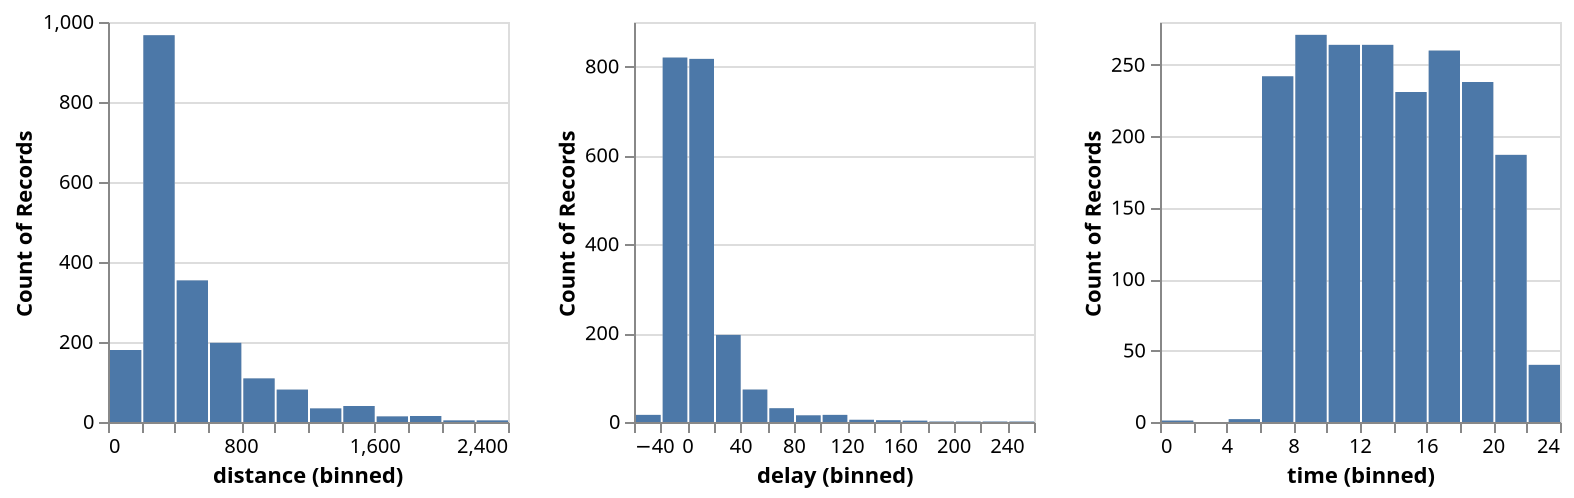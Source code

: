 {"$schema": "https://vega.github.io/schema/vega-lite/v4.json", "data": {"format": {"parse": {"date": "date"}}, "values": [{"date": "2001/01/14 21:55", "delay": 0, "distance": 480, "origin": "SAN", "destination": "SMF"}, {"date": "2001/03/26 20:15", "delay": -11, "distance": 507, "origin": "PHX", "destination": "SLC"}, {"date": "2001/03/05 14:55", "delay": -3, "distance": 714, "origin": "ELP", "destination": "LAX"}, {"date": "2001/01/07 12:30", "delay": 12, "distance": 342, "origin": "SJC", "destination": "SNA"}, {"date": "2001/01/18 12:00", "delay": 2, "distance": 373, "origin": "SMF", "destination": "LAX"}, {"date": "2001/01/19 20:14", "delay": 47, "distance": 189, "origin": "DAL", "destination": "AUS"}, {"date": "2001/03/29 14:05", "delay": 3, "distance": 872, "origin": "AUS", "destination": "PHX"}, {"date": "2001/03/08 09:53", "delay": -4, "distance": 723, "origin": "GEG", "destination": "OAK"}, {"date": "2001/01/04 07:20", "delay": 4, "distance": 318, "origin": "FLL", "destination": "JAX"}, {"date": "2001/02/25 11:30", "delay": 0, "distance": 487, "origin": "ABQ", "destination": "LAS"}, {"date": "2001/02/04 20:25", "delay": 18, "distance": 239, "origin": "HOU", "destination": "DAL"}, {"date": "2001/02/05 20:10", "delay": -7, "distance": 453, "origin": "TUL", "destination": "HOU"}, {"date": "2001/03/13 06:45", "delay": -10, "distance": 605, "origin": "SEA", "destination": "SMF"}, {"date": "2001/02/02 15:52", "delay": 23, "distance": 417, "origin": "SJC", "destination": "SAN"}, {"date": "2001/01/22 15:33", "delay": 7, "distance": 368, "origin": "SLC", "destination": "LAS"}, {"date": "2001/01/04 06:48", "delay": -17, "distance": 838, "origin": "MHT", "destination": "MDW"}, {"date": "2001/03/28 08:23", "delay": 14, "distance": 223, "origin": "TUL", "destination": "MCI"}, {"date": "2001/02/18 19:20", "delay": -4, "distance": 162, "origin": "IND", "destination": "MDW"}, {"date": "2001/01/29 18:50", "delay": -3, "distance": 422, "origin": "SLC", "destination": "RNO"}, {"date": "2001/02/01 14:06", "delay": 15, "distance": 192, "origin": "HOU", "destination": "SAT"}, {"date": "2001/01/24 13:30", "delay": -5, "distance": 279, "origin": "GEG", "destination": "PDX"}, {"date": "2001/03/06 13:50", "delay": -20, "distance": 907, "origin": "PVD", "destination": "BNA"}, {"date": "2001/03/09 06:25", "delay": 2, "distance": 399, "origin": "SEA", "destination": "BOI"}, {"date": "2001/01/25 10:30", "delay": -16, "distance": 337, "origin": "OAK", "destination": "LAX"}, {"date": "2001/02/05 21:15", "delay": -4, "distance": 256, "origin": "PHX", "destination": "LAS"}, {"date": "2001/01/20 19:45", "delay": -15, "distance": 1444, "origin": "PHX", "destination": "MDW"}, {"date": "2001/01/12 19:21", "delay": 43, "distance": 1069, "origin": "LAS", "destination": "SAT"}, {"date": "2001/03/18 07:50", "delay": -15, "distance": 351, "origin": "STL", "destination": "TUL"}, {"date": "2001/03/13 11:35", "delay": 166, "distance": 1073, "origin": "MCO", "destination": "PVD"}, {"date": "2001/02/16 21:10", "delay": 3, "distance": 580, "origin": "ABQ", "destination": "DAL"}, {"date": "2001/01/16 17:25", "delay": 2, "distance": 2106, "origin": "BWI", "destination": "LAS"}, {"date": "2001/02/07 17:45", "delay": 38, "distance": 321, "origin": "MSY", "destination": "BHM"}, {"date": "2001/01/06 06:45", "delay": 0, "distance": 605, "origin": "SEA", "destination": "SMF"}, {"date": "2001/01/12 13:25", "delay": 14, "distance": 237, "origin": "DAL", "destination": "TUL"}, {"date": "2001/03/14 07:25", "delay": -10, "distance": 368, "origin": "LAS", "destination": "SLC"}, {"date": "2001/01/02 07:30", "delay": 10, "distance": 308, "origin": "SJC", "destination": "LAX"}, {"date": "2001/03/23 13:30", "delay": 17, "distance": 307, "origin": "CLE", "destination": "MDW"}, {"date": "2001/03/21 20:02", "delay": 30, "distance": 337, "origin": "OAK", "destination": "LAX"}, {"date": "2001/03/07 20:00", "delay": 20, "distance": 314, "origin": "CLE", "destination": "BWI"}, {"date": "2001/03/28 09:30", "delay": 0, "distance": 314, "origin": "CLE", "destination": "BWI"}, {"date": "2001/01/02 11:20", "delay": -12, "distance": 487, "origin": "MSY", "destination": "TPA"}, {"date": "2001/03/16 13:40", "delay": 37, "distance": 303, "origin": "MSY", "destination": "HOU"}, {"date": "2001/01/30 09:30", "delay": -4, "distance": 281, "origin": "BUF", "destination": "BWI"}, {"date": "2001/02/19 17:05", "delay": 0, "distance": 108, "origin": "ISP", "destination": "PVD"}, {"date": "2001/02/20 20:20", "delay": -2, "distance": 453, "origin": "HOU", "destination": "TUL"}, {"date": "2001/01/15 13:55", "delay": -3, "distance": 390, "origin": "RNO", "destination": "LAX"}, {"date": "2001/02/20 16:55", "delay": -8, "distance": 197, "origin": "FLL", "destination": "TPA"}, {"date": "2001/03/09 21:05", "delay": -19, "distance": 630, "origin": "SLC", "destination": "PDX"}, {"date": "2001/01/22 19:32", "delay": -4, "distance": 528, "origin": "ELP", "destination": "AUS"}, {"date": "2001/02/20 21:10", "delay": -1, "distance": 842, "origin": "BWI", "destination": "TPA"}, {"date": "2001/03/17 09:00", "delay": -5, "distance": 487, "origin": "TPA", "destination": "MSY"}, {"date": "2001/03/08 07:55", "delay": -2, "distance": 192, "origin": "HOU", "destination": "SAT"}, {"date": "2001/01/31 15:30", "delay": -20, "distance": 1156, "origin": "STL", "destination": "SLC"}, {"date": "2001/01/29 20:25", "delay": -10, "distance": 304, "origin": "SAN", "destination": "PHX"}, {"date": "2001/01/31 09:30", "delay": 3, "distance": 239, "origin": "DAL", "destination": "HOU"}, {"date": "2001/03/06 15:53", "delay": 12, "distance": 337, "origin": "LAX", "destination": "OAK"}, {"date": "2001/01/21 13:53", "delay": 4, "distance": 328, "origin": "PHX", "destination": "ABQ"}, {"date": "2001/02/07 17:00", "delay": -4, "distance": 677, "origin": "ELP", "destination": "HOU"}, {"date": "2001/02/03 19:42", "delay": 9, "distance": 236, "origin": "LAS", "destination": "LAX"}, {"date": "2001/02/03 14:25", "delay": -7, "distance": 480, "origin": "SAN", "destination": "SMF"}, {"date": "2001/02/13 19:18", "delay": 36, "distance": 335, "origin": "BOI", "destination": "RNO"}, {"date": "2001/02/13 12:17", "delay": 28, "distance": 487, "origin": "STL", "destination": "CLE"}, {"date": "2001/01/13 14:12", "delay": 38, "distance": 444, "origin": "RNO", "destination": "PDX"}, {"date": "2001/02/19 13:05", "delay": 13, "distance": 180, "origin": "TPA", "destination": "JAX"}, {"date": "2001/01/03 11:40", "delay": -19, "distance": 1040, "origin": "SAT", "destination": "MCO"}, {"date": "2001/02/28 15:45", "delay": 112, "distance": 229, "origin": "MDW", "destination": "DTW"}, {"date": "2001/02/27 21:57", "delay": 115, "distance": 777, "origin": "MDW", "destination": "BDL"}, {"date": "2001/01/26 07:00", "delay": 7, "distance": 328, "origin": "ABQ", "destination": "PHX"}, {"date": "2001/03/13 06:05", "delay": -10, "distance": 258, "origin": "LAS", "destination": "SAN"}, {"date": "2001/01/11 17:10", "delay": 0, "distance": 570, "origin": "HOU", "destination": "BHM"}, {"date": "2001/01/07 09:18", "delay": 9, "distance": 347, "origin": "ELP", "destination": "PHX"}, {"date": "2001/02/07 20:14", "delay": 46, "distance": 162, "origin": "IND", "destination": "MDW"}, {"date": "2001/03/12 15:50", "delay": 0, "distance": 271, "origin": "MDW", "destination": "SDF"}, {"date": "2001/03/23 08:15", "delay": -8, "distance": 1999, "origin": "PHX", "destination": "BWI"}, {"date": "2001/02/20 16:05", "delay": 13, "distance": 590, "origin": "LAX", "destination": "SLC"}, {"date": "2001/01/22 07:30", "delay": -16, "distance": 647, "origin": "PHX", "destination": "SMF"}, {"date": "2001/03/21 13:53", "delay": 22, "distance": 756, "origin": "BNA", "destination": "AUS"}, {"date": "2001/02/23 06:30", "delay": 8, "distance": 237, "origin": "MCI", "destination": "STL"}, {"date": "2001/02/19 07:00", "delay": 0, "distance": 1072, "origin": "MCO", "destination": "MCI"}, {"date": "2001/02/17 19:28", "delay": 3, "distance": 405, "origin": "MCI", "destination": "MDW"}, {"date": "2001/01/15 07:00", "delay": -5, "distance": 284, "origin": "MDW", "destination": "CMH"}, {"date": "2001/02/17 07:30", "delay": 0, "distance": 787, "origin": "BWI", "destination": "MCO"}, {"date": "2001/01/13 10:15", "delay": 0, "distance": 528, "origin": "AUS", "destination": "ELP"}, {"date": "2001/01/06 07:00", "delay": 18, "distance": 314, "origin": "BWI", "destination": "CLE"}, {"date": "2001/01/01 16:30", "delay": -3, "distance": 358, "origin": "SMF", "destination": "BUR"}, {"date": "2001/01/19 20:40", "delay": 5, "distance": 188, "origin": "RNO", "destination": "SJC"}, {"date": "2001/03/24 12:55", "delay": -8, "distance": 271, "origin": "MDW", "destination": "SDF"}, {"date": "2001/01/24 11:45", "delay": -5, "distance": 319, "origin": "MAF", "destination": "DAL"}, {"date": "2001/01/11 06:30", "delay": -3, "distance": 405, "origin": "MDW", "destination": "MCI"}, {"date": "2001/02/17 20:05", "delay": -5, "distance": 621, "origin": "PHX", "destination": "SJC"}, {"date": "2001/02/05 15:15", "delay": -10, "distance": 236, "origin": "LAX", "destination": "LAS"}, {"date": "2001/03/10 09:30", "delay": 0, "distance": 1751, "origin": "BNA", "destination": "ONT"}, {"date": "2001/03/07 11:11", "delay": 24, "distance": 304, "origin": "PHX", "destination": "SAN"}, {"date": "2001/01/27 07:35", "delay": 5, "distance": 345, "origin": "RNO", "destination": "LAS"}, {"date": "2001/02/27 09:05", "delay": -7, "distance": 487, "origin": "MSY", "destination": "TPA"}, {"date": "2001/03/12 09:08", "delay": 0, "distance": 192, "origin": "HOU", "destination": "SAT"}, {"date": "2001/01/28 15:14", "delay": 12, "distance": 758, "origin": "BNA", "destination": "PBI"}, {"date": "2001/02/03 17:15", "delay": 2, "distance": 342, "origin": "STL", "destination": "OMA"}, {"date": "2001/01/20 15:00", "delay": -12, "distance": 337, "origin": "LAX", "destination": "OAK"}, {"date": "2001/01/08 22:20", "delay": 77, "distance": 223, "origin": "LAS", "destination": "BUR"}, {"date": "2001/02/20 18:40", "delay": -5, "distance": 888, "origin": "JAN", "destination": "BWI"}, {"date": "2001/01/24 06:20", "delay": 3, "distance": 389, "origin": "SMF", "destination": "ONT"}, {"date": "2001/02/10 13:45", "delay": -3, "distance": 293, "origin": "DAL", "destination": "LBB"}, {"date": "2001/02/14 09:05", "delay": 15, "distance": 1235, "origin": "HOU", "destination": "LAS"}, {"date": "2001/03/12 19:15", "delay": 3, "distance": 178, "origin": "FLL", "destination": "MCO"}, {"date": "2001/01/26 21:17", "delay": 26, "distance": 550, "origin": "MCO", "destination": "MSY"}, {"date": "2001/01/28 15:00", "delay": 9, "distance": 369, "origin": "PHX", "destination": "BUR"}, {"date": "2001/03/17 18:35", "delay": -2, "distance": 507, "origin": "PHX", "destination": "SLC"}, {"date": "2001/01/30 06:30", "delay": 14, "distance": 682, "origin": "BWI", "destination": "BHM"}, {"date": "2001/03/03 14:34", "delay": 15, "distance": 616, "origin": "BNA", "destination": "MCO"}, {"date": "2001/03/25 07:00", "delay": -10, "distance": 361, "origin": "ONT", "destination": "OAK"}, {"date": "2001/02/26 10:45", "delay": -2, "distance": 787, "origin": "BWI", "destination": "MCO"}, {"date": "2001/01/02 06:50", "delay": 5, "distance": 399, "origin": "BOI", "destination": "SEA"}, {"date": "2001/03/31 12:40", "delay": 59, "distance": 828, "origin": "IND", "destination": "MCO"}, {"date": "2001/01/25 19:40", "delay": 0, "distance": 1814, "origin": "IND", "destination": "LAX"}, {"date": "2001/01/10 11:20", "delay": 20, "distance": 303, "origin": "HOU", "destination": "MSY"}, {"date": "2001/03/28 07:10", "delay": -8, "distance": 251, "origin": "STL", "destination": "MDW"}, {"date": "2001/02/15 15:05", "delay": 5, "distance": 337, "origin": "OAK", "destination": "LAX"}, {"date": "2001/02/16 20:10", "delay": 32, "distance": 1363, "origin": "MCI", "destination": "LAX"}, {"date": "2001/02/06 14:55", "delay": -5, "distance": 288, "origin": "BWI", "destination": "ALB"}, {"date": "2001/01/08 20:40", "delay": 14, "distance": 616, "origin": "MCO", "destination": "BNA"}, {"date": "2001/01/03 16:10", "delay": 12, "distance": 358, "origin": "BUR", "destination": "SMF"}, {"date": "2001/03/05 18:00", "delay": -6, "distance": 271, "origin": "MDW", "destination": "SDF"}, {"date": "2001/03/18 19:41", "delay": 19, "distance": 328, "origin": "PVD", "destination": "BWI"}, {"date": "2001/01/30 08:30", "delay": -3, "distance": 239, "origin": "HOU", "destination": "DAL"}, {"date": "2001/02/08 14:10", "delay": -6, "distance": 480, "origin": "SMF", "destination": "SAN"}, {"date": "2001/01/03 15:20", "delay": 8, "distance": 796, "origin": "MAF", "destination": "LAS"}, {"date": "2001/02/05 17:10", "delay": -7, "distance": 325, "origin": "PHX", "destination": "ONT"}, {"date": "2001/02/25 11:10", "delay": -7, "distance": 321, "origin": "MSY", "destination": "BHM"}, {"date": "2001/02/22 07:40", "delay": -3, "distance": 248, "origin": "SAT", "destination": "DAL"}, {"date": "2001/03/12 20:00", "delay": 10, "distance": 718, "origin": "ABQ", "destination": "MCI"}, {"date": "2001/02/18 14:40", "delay": 10, "distance": 304, "origin": "PHX", "destination": "SAN"}, {"date": "2001/03/01 18:15", "delay": 12, "distance": 197, "origin": "LAS", "destination": "ONT"}, {"date": "2001/03/02 10:17", "delay": 13, "distance": 588, "origin": "SLC", "destination": "OAK"}, {"date": "2001/03/27 16:07", "delay": 6, "distance": 325, "origin": "PHX", "destination": "ONT"}, {"date": "2001/01/01 12:55", "delay": -1, "distance": 447, "origin": "SFO", "destination": "SAN"}, {"date": "2001/03/06 12:00", "delay": 5, "distance": 1479, "origin": "SJC", "destination": "MCI"}, {"date": "2001/01/28 07:30", "delay": -18, "distance": 787, "origin": "BWI", "destination": "MCO"}, {"date": "2001/03/10 18:00", "delay": -10, "distance": 271, "origin": "MDW", "destination": "SDF"}, {"date": "2001/03/15 15:00", "delay": 0, "distance": 197, "origin": "ONT", "destination": "LAS"}, {"date": "2001/01/23 08:45", "delay": -1, "distance": 142, "origin": "MCO", "destination": "PBI"}, {"date": "2001/03/31 20:35", "delay": 56, "distance": 587, "origin": "RDU", "destination": "TPA"}, {"date": "2001/03/15 17:55", "delay": 0, "distance": 237, "origin": "DAL", "destination": "TUL"}, {"date": "2001/03/03 13:35", "delay": 24, "distance": 328, "origin": "ABQ", "destination": "PHX"}, {"date": "2001/02/01 17:00", "delay": -2, "distance": 148, "origin": "HOU", "destination": "AUS"}, {"date": "2001/01/19 11:50", "delay": -5, "distance": 189, "origin": "AUS", "destination": "DAL"}, {"date": "2001/01/05 19:59", "delay": 51, "distance": 288, "origin": "ALB", "destination": "BWI"}, {"date": "2001/01/01 17:21", "delay": 3, "distance": 284, "origin": "MDW", "destination": "CMH"}, {"date": "2001/02/19 20:20", "delay": -3, "distance": 283, "origin": "BWI", "destination": "BDL"}, {"date": "2001/01/08 16:09", "delay": -3, "distance": 833, "origin": "PHX", "destination": "OKC"}, {"date": "2001/02/02 15:54", "delay": 13, "distance": 283, "origin": "BDL", "destination": "BWI"}, {"date": "2001/03/12 10:10", "delay": -2, "distance": 495, "origin": "SDF", "destination": "BWI"}, {"date": "2001/02/04 18:25", "delay": 6, "distance": 1442, "origin": "MCI", "destination": "SMF"}, {"date": "2001/03/07 14:15", "delay": 30, "distance": 1037, "origin": "PHX", "destination": "OMA"}, {"date": "2001/03/23 08:29", "delay": 6, "distance": 328, "origin": "PVD", "destination": "BWI"}, {"date": "2001/03/02 08:15", "delay": 7, "distance": 319, "origin": "DAL", "destination": "MAF"}, {"date": "2001/03/08 14:55", "delay": -3, "distance": 229, "origin": "IND", "destination": "STL"}, {"date": "2001/03/26 08:35", "delay": 0, "distance": 279, "origin": "PDX", "destination": "GEG"}, {"date": "2001/02/22 09:55", "delay": -5, "distance": 687, "origin": "HOU", "destination": "STL"}, {"date": "2001/02/23 19:32", "delay": 72, "distance": 314, "origin": "CLE", "destination": "BWI"}, {"date": "2001/02/25 11:20", "delay": -3, "distance": 248, "origin": "DAL", "destination": "SAT"}, {"date": "2001/02/17 11:35", "delay": -3, "distance": 410, "origin": "CMH", "destination": "STL"}, {"date": "2001/03/05 14:10", "delay": 45, "distance": 258, "origin": "SAN", "destination": "LAS"}, {"date": "2001/02/13 16:30", "delay": -1, "distance": 189, "origin": "DAL", "destination": "AUS"}, {"date": "2001/03/18 10:55", "delay": -12, "distance": 687, "origin": "HOU", "destination": "STL"}, {"date": "2001/03/07 17:54", "delay": 9, "distance": 361, "origin": "ONT", "destination": "OAK"}, {"date": "2001/02/23 13:38", "delay": 9, "distance": 484, "origin": "BNA", "destination": "JAX"}, {"date": "2001/01/06 18:45", "delay": 0, "distance": 550, "origin": "MCO", "destination": "MSY"}, {"date": "2001/01/27 15:00", "delay": 2, "distance": 197, "origin": "FLL", "destination": "TPA"}, {"date": "2001/03/25 18:18", "delay": 24, "distance": 407, "origin": "OAK", "destination": "LAS"}, {"date": "2001/01/13 15:25", "delay": 5, "distance": 842, "origin": "BWI", "destination": "TPA"}, {"date": "2001/01/12 09:35", "delay": -23, "distance": 1137, "origin": "PVD", "destination": "TPA"}, {"date": "2001/03/27 16:15", "delay": 3, "distance": 236, "origin": "LAS", "destination": "LAX"}, {"date": "2001/03/20 14:35", "delay": 6, "distance": 229, "origin": "DTW", "destination": "MDW"}, {"date": "2001/02/16 18:58", "delay": 60, "distance": 239, "origin": "DAL", "destination": "HOU"}, {"date": "2001/01/10 08:30", "delay": 3, "distance": 337, "origin": "OAK", "destination": "LAX"}, {"date": "2001/03/14 09:15", "delay": -7, "distance": 829, "origin": "CMH", "destination": "TPA"}, {"date": "2001/01/03 18:00", "delay": 72, "distance": 390, "origin": "LAX", "destination": "RNO"}, {"date": "2001/02/03 13:25", "delay": -22, "distance": 677, "origin": "ABQ", "destination": "LAX"}, {"date": "2001/02/22 13:52", "delay": 45, "distance": 361, "origin": "ONT", "destination": "OAK"}, {"date": "2001/01/11 11:15", "delay": 12, "distance": 677, "origin": "HOU", "destination": "ELP"}, {"date": "2001/03/25 16:10", "delay": 12, "distance": 358, "origin": "BUR", "destination": "SMF"}, {"date": "2001/03/23 16:00", "delay": 0, "distance": 328, "origin": "BWI", "destination": "PVD"}, {"date": "2001/01/24 21:22", "delay": 5, "distance": 296, "origin": "DAL", "destination": "LIT"}, {"date": "2001/02/15 15:57", "delay": 82, "distance": 256, "origin": "PHX", "destination": "LAS"}, {"date": "2001/03/21 14:50", "delay": 1, "distance": 174, "origin": "PBI", "destination": "TPA"}, {"date": "2001/01/25 21:03", "delay": 5, "distance": 224, "origin": "GEG", "destination": "SEA"}, {"date": "2001/03/28 10:15", "delay": 8, "distance": 237, "origin": "MCI", "destination": "STL"}, {"date": "2001/03/29 20:13", "delay": 32, "distance": 1166, "origin": "FLL", "destination": "MDW"}, {"date": "2001/01/22 17:20", "delay": 3, "distance": 291, "origin": "BOI", "destination": "SLC"}, {"date": "2001/03/16 17:00", "delay": 55, "distance": 284, "origin": "CMH", "destination": "MDW"}, {"date": "2001/03/01 16:29", "delay": 47, "distance": 256, "origin": "LAS", "destination": "PHX"}, {"date": "2001/01/17 18:44", "delay": 12, "distance": 337, "origin": "OAK", "destination": "LAX"}, {"date": "2001/02/28 06:10", "delay": 2, "distance": 188, "origin": "RNO", "destination": "SJC"}, {"date": "2001/02/23 16:15", "delay": -5, "distance": 447, "origin": "SAN", "destination": "SFO"}, {"date": "2001/01/14 20:30", "delay": 0, "distance": 663, "origin": "BWI", "destination": "JAX"}, {"date": "2001/03/13 15:05", "delay": 9, "distance": 496, "origin": "ELP", "destination": "SAT"}, {"date": "2001/01/22 06:30", "delay": 0, "distance": 224, "origin": "GEG", "destination": "SEA"}, {"date": "2001/01/07 09:40", "delay": -7, "distance": 328, "origin": "PVD", "destination": "BWI"}, {"date": "2001/01/07 09:10", "delay": -11, "distance": 304, "origin": "SAN", "destination": "PHX"}, {"date": "2001/03/16 13:15", "delay": -5, "distance": 258, "origin": "SAN", "destination": "LAS"}, {"date": "2001/01/26 12:05", "delay": 53, "distance": 1073, "origin": "PVD", "destination": "MCO"}, {"date": "2001/01/30 07:00", "delay": -2, "distance": 345, "origin": "LAS", "destination": "RNO"}, {"date": "2001/03/12 11:40", "delay": -23, "distance": 1489, "origin": "IND", "destination": "PHX"}, {"date": "2001/01/30 16:00", "delay": 10, "distance": 276, "origin": "HRL", "destination": "HOU"}, {"date": "2001/03/10 14:10", "delay": 0, "distance": 496, "origin": "SAT", "destination": "ELP"}, {"date": "2001/03/28 12:00", "delay": -5, "distance": 337, "origin": "OAK", "destination": "LAX"}, {"date": "2001/01/15 09:20", "delay": 4, "distance": 446, "origin": "OAK", "destination": "SAN"}, {"date": "2001/03/06 22:39", "delay": 39, "distance": 337, "origin": "LAX", "destination": "OAK"}, {"date": "2001/03/29 16:29", "delay": -1, "distance": 564, "origin": "SEA", "destination": "RNO"}, {"date": "2001/01/21 06:30", "delay": -5, "distance": 337, "origin": "OAK", "destination": "LAX"}, {"date": "2001/03/02 21:18", "delay": 20, "distance": 239, "origin": "DAL", "destination": "HOU"}, {"date": "2001/03/17 10:50", "delay": 15, "distance": 451, "origin": "TUS", "destination": "LAX"}, {"date": "2001/03/29 22:42", "delay": 78, "distance": 281, "origin": "BWI", "destination": "BUF"}, {"date": "2001/03/16 09:45", "delay": 65, "distance": 687, "origin": "STL", "destination": "HOU"}, {"date": "2001/01/30 12:46", "delay": 84, "distance": 248, "origin": "SAT", "destination": "DAL"}, {"date": "2001/03/11 22:40", "delay": 0, "distance": 389, "origin": "SMF", "destination": "ONT"}, {"date": "2001/03/31 19:40", "delay": -11, "distance": 605, "origin": "SEA", "destination": "SMF"}, {"date": "2001/03/19 16:45", "delay": 33, "distance": 1448, "origin": "PHX", "destination": "BNA"}, {"date": "2001/02/15 07:45", "delay": 49, "distance": 229, "origin": "STL", "destination": "IND"}, {"date": "2001/03/26 10:42", "delay": -2, "distance": 1262, "origin": "PHX", "destination": "STL"}, {"date": "2001/03/04 12:50", "delay": -2, "distance": 1977, "origin": "SEA", "destination": "BNA"}, {"date": "2001/01/03 10:55", "delay": 13, "distance": 325, "origin": "OAK", "destination": "BUR"}, {"date": "2001/03/18 07:10", "delay": -16, "distance": 803, "origin": "BNA", "destination": "ISP"}, {"date": "2001/01/18 14:40", "delay": -4, "distance": 325, "origin": "OAK", "destination": "BUR"}, {"date": "2001/01/11 19:20", "delay": 35, "distance": 345, "origin": "LAS", "destination": "RNO"}, {"date": "2001/01/22 10:28", "delay": -1, "distance": 443, "origin": "RDU", "destination": "BNA"}, {"date": "2001/03/16 12:20", "delay": 20, "distance": 495, "origin": "BWI", "destination": "SDF"}, {"date": "2001/01/07 16:20", "delay": -4, "distance": 630, "origin": "PDX", "destination": "SLC"}, {"date": "2001/03/05 15:50", "delay": 4, "distance": 338, "origin": "CMH", "destination": "BNA"}, {"date": "2001/03/09 14:00", "delay": 30, "distance": 487, "origin": "LAS", "destination": "ABQ"}, {"date": "2001/03/02 17:23", "delay": 10, "distance": 543, "origin": "PDX", "destination": "OAK"}, {"date": "2001/02/11 06:25", "delay": 4, "distance": 399, "origin": "SEA", "destination": "BOI"}, {"date": "2001/02/26 16:30", "delay": 22, "distance": 937, "origin": "MDW", "destination": "HOU"}, {"date": "2001/02/08 19:45", "delay": 11, "distance": 288, "origin": "ALB", "destination": "BWI"}, {"date": "2001/03/18 09:05", "delay": -5, "distance": 687, "origin": "STL", "destination": "HOU"}, {"date": "2001/02/19 15:00", "delay": 0, "distance": 919, "origin": "MCI", "destination": "SLC"}, {"date": "2001/01/08 20:05", "delay": 0, "distance": 239, "origin": "HOU", "destination": "DAL"}, {"date": "2001/02/08 12:45", "delay": -2, "distance": 370, "origin": "PHX", "destination": "LAX"}, {"date": "2001/01/11 18:15", "delay": 64, "distance": 359, "origin": "HOU", "destination": "JAN"}, {"date": "2001/01/15 15:00", "delay": 9, "distance": 370, "origin": "PHX", "destination": "LAX"}, {"date": "2001/01/07 15:17", "delay": 14, "distance": 361, "origin": "OAK", "destination": "ONT"}, {"date": "2001/03/09 10:55", "delay": -1, "distance": 148, "origin": "HOU", "destination": "AUS"}, {"date": "2001/01/08 06:15", "delay": 6, "distance": 399, "origin": "SEA", "destination": "BOI"}, {"date": "2001/01/05 06:30", "delay": 0, "distance": 373, "origin": "SMF", "destination": "LAX"}, {"date": "2001/03/01 13:30", "delay": 3, "distance": 279, "origin": "GEG", "destination": "PDX"}, {"date": "2001/02/06 10:10", "delay": -11, "distance": 419, "origin": "OKC", "destination": "HOU"}, {"date": "2001/02/09 21:00", "delay": 180, "distance": 304, "origin": "SAN", "destination": "PHX"}, {"date": "2001/01/12 21:02", "delay": 22, "distance": 787, "origin": "BWI", "destination": "MCO"}, {"date": "2001/03/26 13:50", "delay": 11, "distance": 395, "origin": "BNA", "destination": "MDW"}, {"date": "2001/03/15 10:30", "delay": -10, "distance": 1164, "origin": "AUS", "destination": "SAN"}, {"date": "2001/03/30 09:50", "delay": 2, "distance": 325, "origin": "ONT", "destination": "PHX"}, {"date": "2001/01/22 08:50", "delay": 10, "distance": 480, "origin": "SAN", "destination": "SMF"}, {"date": "2001/03/30 11:00", "delay": -6, "distance": 636, "origin": "ELP", "destination": "SAN"}, {"date": "2001/01/25 17:17", "delay": 1, "distance": 737, "origin": "BWI", "destination": "STL"}, {"date": "2001/02/15 22:00", "delay": 7, "distance": 417, "origin": "SJC", "destination": "SAN"}, {"date": "2001/02/07 19:39", "delay": 2, "distance": 239, "origin": "HOU", "destination": "DAL"}, {"date": "2001/02/13 17:20", "delay": -7, "distance": 328, "origin": "BWI", "destination": "PVD"}, {"date": "2001/02/23 06:34", "delay": 37, "distance": 588, "origin": "BWI", "destination": "BNA"}, {"date": "2001/03/30 13:32", "delay": -3, "distance": 307, "origin": "MDW", "destination": "CLE"}, {"date": "2001/01/12 08:03", "delay": 17, "distance": 569, "origin": "SJC", "destination": "PDX"}, {"date": "2001/01/31 20:50", "delay": 8, "distance": 677, "origin": "LAX", "destination": "ABQ"}, {"date": "2001/02/07 16:20", "delay": -6, "distance": 670, "origin": "HOU", "destination": "BNA"}, {"date": "2001/02/16 07:25", "delay": -7, "distance": 308, "origin": "SJC", "destination": "LAX"}, {"date": "2001/02/10 10:55", "delay": -6, "distance": 288, "origin": "BWI", "destination": "ALB"}, {"date": "2001/01/18 07:45", "delay": 15, "distance": 967, "origin": "BWI", "destination": "MCI"}, {"date": "2001/02/14 12:37", "delay": 3, "distance": 714, "origin": "ELP", "destination": "LAX"}, {"date": "2001/03/20 06:45", "delay": 13, "distance": 646, "origin": "OAK", "destination": "PHX"}, {"date": "2001/02/18 08:00", "delay": 7, "distance": 883, "origin": "PBI", "destination": "BWI"}, {"date": "2001/01/09 12:25", "delay": 0, "distance": 323, "origin": "BHM", "destination": "SDF"}, {"date": "2001/03/04 15:45", "delay": -5, "distance": 148, "origin": "AUS", "destination": "HOU"}, {"date": "2001/01/19 09:45", "delay": 65, "distance": 283, "origin": "BDL", "destination": "BWI"}, {"date": "2001/03/27 11:20", "delay": 14, "distance": 248, "origin": "DAL", "destination": "SAT"}, {"date": "2001/03/03 17:53", "delay": 32, "distance": 283, "origin": "BWI", "destination": "BDL"}, {"date": "2001/02/17 16:01", "delay": 4, "distance": 872, "origin": "PHX", "destination": "AUS"}, {"date": "2001/02/01 11:45", "delay": -2, "distance": 407, "origin": "OAK", "destination": "LAS"}, {"date": "2001/02/14 11:55", "delay": 18, "distance": 271, "origin": "SDF", "destination": "MDW"}, {"date": "2001/02/07 12:17", "delay": 18, "distance": 239, "origin": "HOU", "destination": "DAL"}, {"date": "2001/01/14 21:50", "delay": 2, "distance": 271, "origin": "SDF", "destination": "MDW"}, {"date": "2001/02/02 21:20", "delay": 28, "distance": 248, "origin": "DAL", "destination": "SAT"}, {"date": "2001/03/03 13:05", "delay": 23, "distance": 484, "origin": "JAX", "destination": "BNA"}, {"date": "2001/02/23 06:20", "delay": 6, "distance": 291, "origin": "BOI", "destination": "SLC"}, {"date": "2001/02/28 09:40", "delay": -5, "distance": 325, "origin": "PHX", "destination": "ONT"}, {"date": "2001/02/23 14:52", "delay": 14, "distance": 370, "origin": "PHX", "destination": "LAX"}, {"date": "2001/01/19 15:45", "delay": 18, "distance": 417, "origin": "SJC", "destination": "SAN"}, {"date": "2001/02/09 16:25", "delay": -18, "distance": 1999, "origin": "PHX", "destination": "BWI"}, {"date": "2001/01/21 20:20", "delay": -4, "distance": 399, "origin": "BOI", "destination": "SEA"}, {"date": "2001/01/25 13:50", "delay": 0, "distance": 296, "origin": "DAL", "destination": "LIT"}, {"date": "2001/02/21 12:50", "delay": 6, "distance": 367, "origin": "TUS", "destination": "SAN"}, {"date": "2001/03/28 19:22", "delay": 21, "distance": 296, "origin": "SJC", "destination": "BUR"}, {"date": "2001/02/25 08:27", "delay": 6, "distance": 550, "origin": "MSY", "destination": "MCO"}, {"date": "2001/03/29 22:10", "delay": 8, "distance": 389, "origin": "ONT", "destination": "SMF"}, {"date": "2001/01/09 13:25", "delay": -7, "distance": 718, "origin": "MCI", "destination": "ABQ"}, {"date": "2001/03/03 15:50", "delay": -6, "distance": 543, "origin": "PDX", "destination": "OAK"}, {"date": "2001/02/10 09:25", "delay": -9, "distance": 687, "origin": "HOU", "destination": "STL"}, {"date": "2001/01/18 11:40", "delay": 0, "distance": 371, "origin": "OAK", "destination": "SNA"}, {"date": "2001/02/16 13:00", "delay": 17, "distance": 484, "origin": "JAX", "destination": "BNA"}, {"date": "2001/03/03 17:30", "delay": 10, "distance": 345, "origin": "RNO", "destination": "LAS"}, {"date": "2001/03/23 21:40", "delay": -4, "distance": 325, "origin": "BUR", "destination": "OAK"}, {"date": "2001/03/17 17:20", "delay": 1, "distance": 319, "origin": "MAF", "destination": "DAL"}, {"date": "2001/02/20 19:44", "delay": 22, "distance": 444, "origin": "PDX", "destination": "RNO"}, {"date": "2001/02/22 19:38", "delay": 18, "distance": 276, "origin": "HOU", "destination": "HRL"}, {"date": "2001/03/20 16:25", "delay": 27, "distance": 318, "origin": "FLL", "destination": "JAX"}, {"date": "2001/01/08 07:05", "delay": 5, "distance": 612, "origin": "TPA", "destination": "BNA"}, {"date": "2001/02/12 13:52", "delay": -2, "distance": 1037, "origin": "PHX", "destination": "OMA"}, {"date": "2001/03/12 11:32", "delay": 0, "distance": 303, "origin": "HOU", "destination": "MSY"}, {"date": "2001/01/20 18:15", "delay": 0, "distance": 1034, "origin": "TPA", "destination": "ISP"}, {"date": "2001/01/30 18:45", "delay": -11, "distance": 304, "origin": "SAN", "destination": "PHX"}, {"date": "2001/02/02 21:10", "delay": 10, "distance": 369, "origin": "BUR", "destination": "PHX"}, {"date": "2001/02/10 13:00", "delay": 0, "distance": 762, "origin": "LAS", "destination": "PDX"}, {"date": "2001/01/10 11:48", "delay": 16, "distance": 303, "origin": "HOU", "destination": "MSY"}, {"date": "2001/02/08 12:46", "delay": 32, "distance": 689, "origin": "SEA", "destination": "SLC"}, {"date": "2001/02/08 21:07", "delay": 31, "distance": 296, "origin": "STL", "destination": "LIT"}, {"date": "2001/03/02 18:03", "delay": 20, "distance": 367, "origin": "TUS", "destination": "SAN"}, {"date": "2001/03/05 10:50", "delay": 40, "distance": 646, "origin": "PHX", "destination": "OAK"}, {"date": "2001/02/22 14:15", "delay": 27, "distance": 328, "origin": "PVD", "destination": "BWI"}, {"date": "2001/01/19 15:33", "delay": 14, "distance": 324, "origin": "DAL", "destination": "AMA"}, {"date": "2001/03/14 20:48", "delay": 12, "distance": 397, "origin": "SMF", "destination": "LAS"}, {"date": "2001/03/29 15:54", "delay": 0, "distance": 223, "origin": "BUR", "destination": "LAS"}, {"date": "2001/02/19 13:20", "delay": 8, "distance": 181, "origin": "DAL", "destination": "OKC"}, {"date": "2001/01/02 16:05", "delay": -9, "distance": 663, "origin": "JAX", "destination": "BWI"}, {"date": "2001/02/27 10:55", "delay": -2, "distance": 288, "origin": "BWI", "destination": "ALB"}, {"date": "2001/03/06 17:05", "delay": -10, "distance": 358, "origin": "BUR", "destination": "SMF"}, {"date": "2001/02/09 21:55", "delay": 20, "distance": 407, "origin": "OAK", "destination": "LAS"}, {"date": "2001/02/10 20:15", "delay": -10, "distance": 880, "origin": "MCO", "destination": "STL"}, {"date": "2001/01/14 11:45", "delay": -23, "distance": 1444, "origin": "PHX", "destination": "MDW"}, {"date": "2001/03/08 22:48", "delay": 53, "distance": 224, "origin": "SEA", "destination": "GEG"}, {"date": "2001/02/02 14:03", "delay": 3, "distance": 332, "origin": "ABQ", "destination": "MAF"}, {"date": "2001/02/15 09:54", "delay": 10, "distance": 479, "origin": "SMF", "destination": "PDX"}, {"date": "2001/02/13 06:00", "delay": -5, "distance": 405, "origin": "MCI", "destination": "MDW"}, {"date": "2001/01/03 12:30", "delay": 3, "distance": 580, "origin": "ABQ", "destination": "DAL"}, {"date": "2001/01/10 12:50", "delay": 11, "distance": 601, "origin": "RNO", "destination": "PHX"}, {"date": "2001/01/01 08:15", "delay": 5, "distance": 223, "origin": "TUL", "destination": "MCI"}, {"date": "2001/03/21 14:24", "delay": 8, "distance": 647, "origin": "PHX", "destination": "SMF"}, {"date": "2001/03/06 08:15", "delay": -4, "distance": 223, "origin": "TUL", "destination": "MCI"}, {"date": "2001/03/11 08:30", "delay": 0, "distance": 370, "origin": "PHX", "destination": "LAX"}, {"date": "2001/03/10 06:30", "delay": -5, "distance": 359, "origin": "JAN", "destination": "HOU"}, {"date": "2001/03/02 18:30", "delay": -13, "distance": 907, "origin": "BNA", "destination": "PVD"}, {"date": "2001/02/15 18:45", "delay": 75, "distance": 386, "origin": "LAS", "destination": "SJC"}, {"date": "2001/01/23 18:10", "delay": 7, "distance": 237, "origin": "DAL", "destination": "TUL"}, {"date": "2001/02/22 16:40", "delay": 16, "distance": 451, "origin": "TUS", "destination": "LAX"}, {"date": "2001/02/24 07:00", "delay": -13, "distance": 1072, "origin": "MCO", "destination": "MCI"}, {"date": "2001/02/19 13:20", "delay": -5, "distance": 328, "origin": "PVD", "destination": "BWI"}, {"date": "2001/01/07 11:00", "delay": -5, "distance": 351, "origin": "TUL", "destination": "STL"}, {"date": "2001/01/10 20:40", "delay": 7, "distance": 328, "origin": "PVD", "destination": "BWI"}, {"date": "2001/02/09 14:15", "delay": 15, "distance": 869, "origin": "STL", "destination": "TPA"}, {"date": "2001/02/16 16:00", "delay": -4, "distance": 289, "origin": "ABQ", "destination": "LBB"}, {"date": "2001/03/16 18:32", "delay": 40, "distance": 1136, "origin": "LIT", "destination": "PHX"}, {"date": "2001/02/27 21:50", "delay": 1, "distance": 687, "origin": "HOU", "destination": "STL"}, {"date": "2001/01/21 20:09", "delay": 41, "distance": 389, "origin": "ONT", "destination": "SMF"}, {"date": "2001/02/02 22:12", "delay": 10, "distance": 256, "origin": "LAS", "destination": "PHX"}, {"date": "2001/01/03 18:21", "delay": 29, "distance": 934, "origin": "STL", "destination": "ABQ"}, {"date": "2001/01/30 07:00", "delay": -3, "distance": 237, "origin": "TUL", "destination": "DAL"}, {"date": "2001/02/23 19:30", "delay": 22, "distance": 181, "origin": "OKC", "destination": "DAL"}, {"date": "2001/03/30 08:25", "delay": -6, "distance": 888, "origin": "BWI", "destination": "JAN"}, {"date": "2001/01/11 19:04", "delay": 9, "distance": 377, "origin": "MHT", "destination": "BWI"}, {"date": "2001/03/16 19:20", "delay": 58, "distance": 925, "origin": "FLL", "destination": "BWI"}, {"date": "2001/03/06 06:55", "delay": -4, "distance": 1481, "origin": "PDX", "destination": "MCI"}, {"date": "2001/02/24 12:00", "delay": -5, "distance": 495, "origin": "BWI", "destination": "SDF"}, {"date": "2001/03/14 12:45", "delay": -5, "distance": 217, "origin": "IAH", "destination": "DAL"}, {"date": "2001/02/05 15:05", "delay": -10, "distance": 447, "origin": "SAN", "destination": "SFO"}, {"date": "2001/02/06 21:45", "delay": -5, "distance": 229, "origin": "STL", "destination": "IND"}, {"date": "2001/03/10 12:06", "delay": 5, "distance": 277, "origin": "ABQ", "destination": "AMA"}, {"date": "2001/02/25 12:30", "delay": -3, "distance": 803, "origin": "BNA", "destination": "ISP"}, {"date": "2001/03/05 22:05", "delay": 8, "distance": 308, "origin": "SJC", "destination": "LAX"}, {"date": "2001/02/01 19:50", "delay": -8, "distance": 333, "origin": "SJC", "destination": "ONT"}, {"date": "2001/02/12 10:40", "delay": -3, "distance": 313, "origin": "MCI", "destination": "OKC"}, {"date": "2001/03/07 21:55", "delay": 7, "distance": 276, "origin": "HOU", "destination": "HRL"}, {"date": "2001/02/20 07:52", "delay": 9, "distance": 189, "origin": "DAL", "destination": "AUS"}, {"date": "2001/02/20 08:25", "delay": 0, "distance": 162, "origin": "MDW", "destination": "IND"}, {"date": "2001/03/04 18:25", "delay": 11, "distance": 1442, "origin": "MCI", "destination": "SMF"}, {"date": "2001/02/18 06:30", "delay": -9, "distance": 337, "origin": "OAK", "destination": "LAX"}, {"date": "2001/02/21 20:55", "delay": -6, "distance": 248, "origin": "SAT", "destination": "DAL"}, {"date": "2001/03/02 12:12", "delay": 7, "distance": 446, "origin": "SAN", "destination": "OAK"}, {"date": "2001/03/02 09:15", "delay": 11, "distance": 308, "origin": "LAX", "destination": "SJC"}, {"date": "2001/03/29 06:25", "delay": -5, "distance": 347, "origin": "ELP", "destination": "PHX"}, {"date": "2001/02/24 08:45", "delay": -10, "distance": 1099, "origin": "OMA", "destination": "LAS"}, {"date": "2001/01/02 18:05", "delay": 19, "distance": 443, "origin": "RDU", "destination": "BNA"}, {"date": "2001/01/06 14:00", "delay": 0, "distance": 325, "origin": "ONT", "destination": "PHX"}, {"date": "2001/02/20 15:40", "delay": -8, "distance": 507, "origin": "PHX", "destination": "SLC"}, {"date": "2001/02/27 10:25", "delay": -5, "distance": 389, "origin": "SMF", "destination": "ONT"}, {"date": "2001/03/30 18:21", "delay": 3, "distance": 251, "origin": "STL", "destination": "MDW"}, {"date": "2001/02/09 06:05", "delay": 4, "distance": 287, "origin": "GEG", "destination": "BOI"}, {"date": "2001/02/14 19:30", "delay": -12, "distance": 368, "origin": "SLC", "destination": "LAS"}, {"date": "2001/01/07 18:45", "delay": 28, "distance": 328, "origin": "PHX", "destination": "ABQ"}, {"date": "2001/01/28 21:35", "delay": -5, "distance": 284, "origin": "CMH", "destination": "MDW"}, {"date": "2001/01/22 07:55", "delay": -14, "distance": 321, "origin": "BHM", "destination": "MSY"}, {"date": "2001/02/24 12:40", "delay": 3, "distance": 333, "origin": "ONT", "destination": "SJC"}, {"date": "2001/03/16 16:00", "delay": 69, "distance": 313, "origin": "MCI", "destination": "OKC"}, {"date": "2001/02/20 06:29", "delay": 3, "distance": 447, "origin": "SAN", "destination": "SFO"}, {"date": "2001/03/29 22:20", "delay": 156, "distance": 687, "origin": "HOU", "destination": "STL"}, {"date": "2001/02/21 18:35", "delay": -1, "distance": 256, "origin": "PHX", "destination": "LAS"}, {"date": "2001/02/06 21:00", "delay": -8, "distance": 495, "origin": "SDF", "destination": "BWI"}, {"date": "2001/01/05 19:55", "delay": 68, "distance": 448, "origin": "BNA", "destination": "CLE"}, {"date": "2001/02/05 11:40", "delay": -18, "distance": 677, "origin": "ABQ", "destination": "LAX"}, {"date": "2001/01/07 16:15", "delay": 15, "distance": 371, "origin": "OAK", "destination": "SNA"}, {"date": "2001/01/24 18:15", "delay": 4, "distance": 1037, "origin": "OMA", "destination": "PHX"}, {"date": "2001/01/07 10:15", "delay": -8, "distance": 251, "origin": "STL", "destination": "MDW"}, {"date": "2001/01/25 07:45", "delay": -6, "distance": 283, "origin": "BDL", "destination": "BWI"}, {"date": "2001/01/07 12:00", "delay": -10, "distance": 337, "origin": "LAX", "destination": "OAK"}, {"date": "2001/03/12 10:40", "delay": -9, "distance": 1011, "origin": "MCO", "destination": "BUF"}, {"date": "2001/01/16 12:35", "delay": 0, "distance": 370, "origin": "PHX", "destination": "LAX"}, {"date": "2001/03/29 14:11", "delay": 17, "distance": 373, "origin": "SMF", "destination": "LAX"}, {"date": "2001/03/16 19:33", "delay": 28, "distance": 296, "origin": "SJC", "destination": "BUR"}, {"date": "2001/03/27 13:42", "delay": 12, "distance": 224, "origin": "SEA", "destination": "GEG"}, {"date": "2001/01/06 17:31", "delay": 13, "distance": 359, "origin": "HOU", "destination": "JAN"}, {"date": "2001/02/01 22:00", "delay": -20, "distance": 407, "origin": "LAS", "destination": "OAK"}, {"date": "2001/02/19 09:25", "delay": 0, "distance": 446, "origin": "OAK", "destination": "SAN"}, {"date": "2001/03/21 08:20", "delay": -5, "distance": 872, "origin": "PHX", "destination": "AUS"}, {"date": "2001/03/08 16:03", "delay": 14, "distance": 480, "origin": "SMF", "destination": "SAN"}, {"date": "2001/02/25 16:30", "delay": 15, "distance": 989, "origin": "MCO", "destination": "MDW"}, {"date": "2001/03/28 14:18", "delay": -11, "distance": 1180, "origin": "SEA", "destination": "ABQ"}, {"date": "2001/03/03 06:55", "delay": 0, "distance": 1591, "origin": "IND", "destination": "LAS"}, {"date": "2001/03/19 15:15", "delay": -7, "distance": 386, "origin": "LAS", "destination": "SJC"}, {"date": "2001/01/03 20:38", "delay": 36, "distance": 239, "origin": "HOU", "destination": "DAL"}, {"date": "2001/03/03 08:45", "delay": -10, "distance": 1099, "origin": "OMA", "destination": "LAS"}, {"date": "2001/03/12 08:10", "delay": 0, "distance": 197, "origin": "ONT", "destination": "LAS"}, {"date": "2001/01/14 08:40", "delay": -5, "distance": 479, "origin": "PDX", "destination": "SMF"}, {"date": "2001/03/11 16:07", "delay": 11, "distance": 446, "origin": "SAN", "destination": "OAK"}, {"date": "2001/03/25 17:51", "delay": 21, "distance": 373, "origin": "LAX", "destination": "SMF"}, {"date": "2001/02/05 15:25", "delay": -5, "distance": 423, "origin": "OMA", "destination": "MDW"}, {"date": "2001/02/08 21:48", "delay": 140, "distance": 271, "origin": "SDF", "destination": "MDW"}, {"date": "2001/01/25 17:00", "delay": -5, "distance": 192, "origin": "HOU", "destination": "SAT"}, {"date": "2001/02/14 19:35", "delay": -3, "distance": 318, "origin": "JAX", "destination": "FLL"}, {"date": "2001/01/19 06:40", "delay": -5, "distance": 446, "origin": "SAN", "destination": "OAK"}, {"date": "2001/01/18 16:18", "delay": 10, "distance": 258, "origin": "SAN", "destination": "LAS"}, {"date": "2001/03/20 08:25", "delay": -3, "distance": 335, "origin": "BOI", "destination": "RNO"}, {"date": "2001/03/28 15:40", "delay": 8, "distance": 239, "origin": "HOU", "destination": "DAL"}, {"date": "2001/01/19 17:30", "delay": 26, "distance": 511, "origin": "BOI", "destination": "OAK"}, {"date": "2001/03/15 06:45", "delay": 4, "distance": 178, "origin": "MCO", "destination": "FLL"}, {"date": "2001/02/04 20:10", "delay": -7, "distance": 405, "origin": "MDW", "destination": "MCI"}, {"date": "2001/02/06 13:15", "delay": -5, "distance": 220, "origin": "ISP", "destination": "BWI"}, {"date": "2001/03/20 17:15", "delay": 0, "distance": 256, "origin": "LAS", "destination": "PHX"}, {"date": "2001/01/16 12:15", "delay": 3, "distance": 293, "origin": "LBB", "destination": "DAL"}, {"date": "2001/03/04 23:23", "delay": 48, "distance": 480, "origin": "SAN", "destination": "SMF"}, {"date": "2001/03/04 12:10", "delay": 15, "distance": 697, "origin": "SEA", "destination": "SJC"}, {"date": "2001/02/06 14:06", "delay": 11, "distance": 256, "origin": "PHX", "destination": "LAS"}, {"date": "2001/01/13 09:20", "delay": 37, "distance": 405, "origin": "MDW", "destination": "MCI"}, {"date": "2001/01/27 08:25", "delay": -3, "distance": 1588, "origin": "LAS", "destination": "BNA"}, {"date": "2001/03/31 07:05", "delay": -12, "distance": 671, "origin": "OAK", "destination": "SEA"}, {"date": "2001/03/20 12:40", "delay": -1, "distance": 148, "origin": "AUS", "destination": "HOU"}, {"date": "2001/02/09 19:30", "delay": 48, "distance": 307, "origin": "MDW", "destination": "CLE"}, {"date": "2001/01/23 08:50", "delay": -8, "distance": 777, "origin": "MDW", "destination": "BDL"}, {"date": "2001/01/10 09:30", "delay": -10, "distance": 281, "origin": "BUF", "destination": "BWI"}, {"date": "2001/01/06 20:45", "delay": 32, "distance": 345, "origin": "LAS", "destination": "RNO"}, {"date": "2001/01/12 20:05", "delay": 6, "distance": 407, "origin": "LAS", "destination": "OAK"}, {"date": "2001/03/16 06:15", "delay": 0, "distance": 562, "origin": "ELP", "destination": "DAL"}, {"date": "2001/02/05 16:20", "delay": -5, "distance": 487, "origin": "TPA", "destination": "MSY"}, {"date": "2001/03/09 06:30", "delay": 0, "distance": 192, "origin": "HOU", "destination": "SAT"}, {"date": "2001/03/18 10:40", "delay": 5, "distance": 325, "origin": "PHX", "destination": "ONT"}, {"date": "2001/02/02 18:00", "delay": 10, "distance": 444, "origin": "RNO", "destination": "PDX"}, {"date": "2001/01/21 09:50", "delay": -8, "distance": 1618, "origin": "LAS", "destination": "BHM"}, {"date": "2001/01/24 16:30", "delay": 0, "distance": 287, "origin": "GEG", "destination": "BOI"}, {"date": "2001/02/28 13:45", "delay": 62, "distance": 370, "origin": "LAX", "destination": "PHX"}, {"date": "2001/02/14 14:41", "delay": 3, "distance": 682, "origin": "BHM", "destination": "BWI"}, {"date": "2001/01/05 07:40", "delay": -13, "distance": 325, "origin": "BUR", "destination": "OAK"}, {"date": "2001/01/29 14:10", "delay": -10, "distance": 1180, "origin": "SEA", "destination": "ABQ"}, {"date": "2001/02/12 12:42", "delay": 14, "distance": 342, "origin": "SJC", "destination": "SNA"}, {"date": "2001/02/28 20:18", "delay": 10, "distance": 453, "origin": "TUL", "destination": "HOU"}, {"date": "2001/02/25 17:10", "delay": 90, "distance": 337, "origin": "OAK", "destination": "LAX"}, {"date": "2001/01/14 06:40", "delay": -17, "distance": 437, "origin": "DAL", "destination": "MSY"}, {"date": "2001/03/26 19:00", "delay": 14, "distance": 307, "origin": "MDW", "destination": "CLE"}, {"date": "2001/02/01 09:40", "delay": 5, "distance": 328, "origin": "PHX", "destination": "ABQ"}, {"date": "2001/01/14 13:30", "delay": -8, "distance": 324, "origin": "AMA", "destination": "DAL"}, {"date": "2001/01/06 18:00", "delay": -18, "distance": 1136, "origin": "LIT", "destination": "PHX"}, {"date": "2001/01/29 15:40", "delay": -1, "distance": 181, "origin": "DAL", "destination": "OKC"}, {"date": "2001/01/17 08:24", "delay": 7, "distance": 368, "origin": "LAS", "destination": "SLC"}, {"date": "2001/01/12 14:10", "delay": 42, "distance": 389, "origin": "SMF", "destination": "ONT"}, {"date": "2001/02/28 06:00", "delay": 5, "distance": 405, "origin": "MDW", "destination": "MCI"}, {"date": "2001/02/04 13:45", "delay": 5, "distance": 258, "origin": "LAS", "destination": "SAN"}, {"date": "2001/02/21 08:00", "delay": -9, "distance": 251, "origin": "STL", "destination": "MDW"}, {"date": "2001/03/31 08:45", "delay": -11, "distance": 889, "origin": "ABQ", "destination": "OAK"}, {"date": "2001/03/04 21:56", "delay": 25, "distance": 256, "origin": "LAS", "destination": "PHX"}, {"date": "2001/02/27 10:57", "delay": 11, "distance": 883, "origin": "BWI", "destination": "PBI"}, {"date": "2001/01/30 09:35", "delay": -7, "distance": 2277, "origin": "PHX", "destination": "PVD"}, {"date": "2001/02/14 16:00", "delay": -8, "distance": 337, "origin": "OAK", "destination": "LAX"}, {"date": "2001/02/14 10:35", "delay": -2, "distance": 224, "origin": "GEG", "destination": "SEA"}, {"date": "2001/01/31 09:59", "delay": 3, "distance": 714, "origin": "ELP", "destination": "LAX"}, {"date": "2001/01/03 08:50", "delay": 8, "distance": 313, "origin": "OKC", "destination": "MCI"}, {"date": "2001/03/13 10:10", "delay": 4, "distance": 223, "origin": "TUL", "destination": "MCI"}, {"date": "2001/02/19 12:10", "delay": 0, "distance": 833, "origin": "OKC", "destination": "PHX"}, {"date": "2001/01/13 09:30", "delay": -5, "distance": 1044, "origin": "MCI", "destination": "PHX"}, {"date": "2001/02/16 16:31", "delay": 54, "distance": 611, "origin": "BWI", "destination": "MDW"}, {"date": "2001/01/16 20:40", "delay": 0, "distance": 307, "origin": "MDW", "destination": "CLE"}, {"date": "2001/02/02 18:00", "delay": -15, "distance": 646, "origin": "PHX", "destination": "OAK"}, {"date": "2001/02/02 08:05", "delay": -4, "distance": 174, "origin": "TPA", "destination": "PBI"}, {"date": "2001/01/26 19:20", "delay": 104, "distance": 520, "origin": "LAS", "destination": "BOI"}, {"date": "2001/01/15 13:25", "delay": -3, "distance": 335, "origin": "BOI", "destination": "RNO"}, {"date": "2001/01/14 09:25", "delay": -3, "distance": 303, "origin": "MSY", "destination": "HOU"}, {"date": "2001/01/26 10:00", "delay": -1, "distance": 1521, "origin": "LAS", "destination": "MDW"}, {"date": "2001/03/18 12:00", "delay": 11, "distance": 848, "origin": "MCO", "destination": "HOU"}, {"date": "2001/02/15 07:35", "delay": 2, "distance": 1073, "origin": "PVD", "destination": "MCO"}, {"date": "2001/03/21 10:25", "delay": 4, "distance": 419, "origin": "OKC", "destination": "HOU"}, {"date": "2001/03/30 15:45", "delay": -5, "distance": 480, "origin": "SMF", "destination": "SAN"}, {"date": "2001/01/02 21:20", "delay": -3, "distance": 303, "origin": "MSY", "destination": "HOU"}, {"date": "2001/02/07 09:05", "delay": -10, "distance": 759, "origin": "HOU", "destination": "ABQ"}, {"date": "2001/02/01 18:00", "delay": -2, "distance": 333, "origin": "ONT", "destination": "SJC"}, {"date": "2001/03/04 10:00", "delay": -7, "distance": 229, "origin": "DTW", "destination": "MDW"}, {"date": "2001/03/27 14:05", "delay": 14, "distance": 296, "origin": "DAL", "destination": "LIT"}, {"date": "2001/01/05 18:30", "delay": -15, "distance": 838, "origin": "MHT", "destination": "MDW"}, {"date": "2001/01/23 20:15", "delay": 2, "distance": 181, "origin": "DAL", "destination": "OKC"}, {"date": "2001/03/02 10:55", "delay": -5, "distance": 256, "origin": "PHX", "destination": "LAS"}, {"date": "2001/02/09 06:30", "delay": 5, "distance": 682, "origin": "BWI", "destination": "BHM"}, {"date": "2001/02/08 09:15", "delay": -19, "distance": 2106, "origin": "LAS", "destination": "BWI"}, {"date": "2001/03/11 19:10", "delay": 14, "distance": 328, "origin": "PVD", "destination": "BWI"}, {"date": "2001/01/17 10:02", "delay": 13, "distance": 248, "origin": "SAT", "destination": "DAL"}, {"date": "2001/02/06 09:25", "delay": 0, "distance": 358, "origin": "SMF", "destination": "BUR"}, {"date": "2001/02/28 07:00", "delay": 27, "distance": 328, "origin": "ABQ", "destination": "PHX"}, {"date": "2001/02/21 12:10", "delay": 0, "distance": 1140, "origin": "MCI", "destination": "LAS"}, {"date": "2001/01/15 18:40", "delay": 0, "distance": 448, "origin": "CLE", "destination": "BNA"}, {"date": "2001/03/28 18:42", "delay": 19, "distance": 612, "origin": "TPA", "destination": "BNA"}, {"date": "2001/01/03 10:50", "delay": -8, "distance": 287, "origin": "BOI", "destination": "GEG"}, {"date": "2001/01/28 17:29", "delay": 39, "distance": 239, "origin": "DAL", "destination": "HOU"}, {"date": "2001/01/27 17:10", "delay": -9, "distance": 284, "origin": "MDW", "destination": "CMH"}, {"date": "2001/01/04 08:45", "delay": -2, "distance": 217, "origin": "DAL", "destination": "IAH"}, {"date": "2001/01/23 20:50", "delay": 28, "distance": 283, "origin": "BWI", "destination": "BDL"}, {"date": "2001/03/25 12:30", "delay": -2, "distance": 480, "origin": "SMF", "destination": "SAN"}, {"date": "2001/02/21 19:54", "delay": 1, "distance": 223, "origin": "LAS", "destination": "BUR"}, {"date": "2001/01/24 06:30", "delay": -6, "distance": 148, "origin": "AUS", "destination": "HOU"}, {"date": "2001/02/04 20:20", "delay": 22, "distance": 342, "origin": "SNA", "destination": "SJC"}, {"date": "2001/02/19 19:50", "delay": 30, "distance": 237, "origin": "MCI", "destination": "STL"}, {"date": "2001/03/01 18:05", "delay": 21, "distance": 328, "origin": "PVD", "destination": "BWI"}, {"date": "2001/03/14 06:30", "delay": 1, "distance": 480, "origin": "SAN", "destination": "SMF"}, {"date": "2001/01/10 17:25", "delay": 28, "distance": 220, "origin": "BWI", "destination": "ISP"}, {"date": "2001/03/20 19:42", "delay": 84, "distance": 451, "origin": "TUS", "destination": "LAX"}, {"date": "2001/03/05 15:30", "delay": -16, "distance": 220, "origin": "ISP", "destination": "BWI"}, {"date": "2001/02/07 06:40", "delay": 3, "distance": 446, "origin": "SAN", "destination": "OAK"}, {"date": "2001/02/04 21:30", "delay": 5, "distance": 325, "origin": "PHX", "destination": "ONT"}, {"date": "2001/02/10 16:50", "delay": -9, "distance": 293, "origin": "DAL", "destination": "LBB"}, {"date": "2001/03/15 07:35", "delay": 2, "distance": 229, "origin": "MDW", "destination": "DTW"}, {"date": "2001/03/12 17:30", "delay": -5, "distance": 368, "origin": "SLC", "destination": "LAS"}, {"date": "2001/01/18 18:20", "delay": -3, "distance": 293, "origin": "DAL", "destination": "LBB"}, {"date": "2001/02/09 05:30", "delay": 3, "distance": 337, "origin": "LAX", "destination": "OAK"}, {"date": "2001/02/05 11:10", "delay": -9, "distance": 256, "origin": "LAS", "destination": "PHX"}, {"date": "2001/02/23 17:30", "delay": -9, "distance": 588, "origin": "BNA", "destination": "BWI"}, {"date": "2001/01/13 13:13", "delay": 1, "distance": 651, "origin": "SFO", "destination": "PHX"}, {"date": "2001/02/21 10:05", "delay": 0, "distance": 197, "origin": "ONT", "destination": "LAS"}, {"date": "2001/03/20 21:39", "delay": 10, "distance": 239, "origin": "HOU", "destination": "DAL"}, {"date": "2001/03/15 16:45", "delay": 38, "distance": 328, "origin": "ABQ", "destination": "PHX"}, {"date": "2001/03/21 16:00", "delay": 10, "distance": 590, "origin": "LAX", "destination": "SLC"}, {"date": "2001/02/17 11:15", "delay": 0, "distance": 677, "origin": "HOU", "destination": "ELP"}, {"date": "2001/02/21 20:30", "delay": 0, "distance": 337, "origin": "LAX", "destination": "OAK"}, {"date": "2001/02/14 06:30", "delay": -6, "distance": 361, "origin": "OAK", "destination": "ONT"}, {"date": "2001/01/02 11:21", "delay": -3, "distance": 251, "origin": "MDW", "destination": "STL"}, {"date": "2001/01/26 15:00", "delay": -7, "distance": 281, "origin": "BUF", "destination": "BWI"}, {"date": "2001/02/27 08:20", "delay": 6, "distance": 335, "origin": "RNO", "destination": "BOI"}, {"date": "2001/03/29 11:35", "delay": 4, "distance": 410, "origin": "CMH", "destination": "STL"}, {"date": "2001/01/28 15:10", "delay": -7, "distance": 342, "origin": "SNA", "destination": "SJC"}, {"date": "2001/01/30 18:50", "delay": 3, "distance": 342, "origin": "OMA", "destination": "STL"}, {"date": "2001/01/28 07:40", "delay": -4, "distance": 1521, "origin": "MDW", "destination": "LAS"}, {"date": "2001/02/16 08:15", "delay": -30, "distance": 937, "origin": "HOU", "destination": "MDW"}, {"date": "2001/01/09 12:00", "delay": -9, "distance": 337, "origin": "OAK", "destination": "LAX"}, {"date": "2001/03/02 07:25", "delay": -5, "distance": 328, "origin": "PHX", "destination": "ABQ"}, {"date": "2001/01/15 18:35", "delay": 10, "distance": 689, "origin": "SEA", "destination": "SLC"}, {"date": "2001/02/14 15:12", "delay": 8, "distance": 342, "origin": "SJC", "destination": "SNA"}, {"date": "2001/02/21 12:35", "delay": -10, "distance": 587, "origin": "RDU", "destination": "TPA"}, {"date": "2001/01/22 11:40", "delay": -2, "distance": 723, "origin": "OAK", "destination": "GEG"}, {"date": "2001/03/04 17:35", "delay": 18, "distance": 345, "origin": "RNO", "destination": "LAS"}, {"date": "2001/03/31 18:00", "delay": -5, "distance": 239, "origin": "DAL", "destination": "HOU"}, {"date": "2001/03/14 11:55", "delay": 14, "distance": 188, "origin": "RNO", "destination": "SJC"}, {"date": "2001/02/14 08:00", "delay": -4, "distance": 422, "origin": "RNO", "destination": "SLC"}, {"date": "2001/01/10 11:30", "delay": 6, "distance": 1848, "origin": "MCO", "destination": "PHX"}, {"date": "2001/03/03 15:30", "delay": -4, "distance": 337, "origin": "LAX", "destination": "OAK"}, {"date": "2001/02/27 12:40", "delay": 0, "distance": 148, "origin": "AUS", "destination": "HOU"}, {"date": "2001/02/12 13:50", "delay": -5, "distance": 1235, "origin": "LAS", "destination": "HOU"}, {"date": "2001/01/25 12:10", "delay": -1, "distance": 1140, "origin": "MCI", "destination": "LAS"}, {"date": "2001/02/06 10:25", "delay": 5, "distance": 397, "origin": "SMF", "destination": "LAS"}, {"date": "2001/02/23 12:33", "delay": 27, "distance": 1751, "origin": "ONT", "destination": "BNA"}, {"date": "2001/01/20 11:45", "delay": 0, "distance": 417, "origin": "SJC", "destination": "SAN"}, {"date": "2001/02/25 13:55", "delay": -6, "distance": 248, "origin": "SAT", "destination": "DAL"}, {"date": "2001/03/26 20:55", "delay": 8, "distance": 605, "origin": "SMF", "destination": "SEA"}, {"date": "2001/01/19 15:35", "delay": 2, "distance": 361, "origin": "ONT", "destination": "OAK"}, {"date": "2001/02/09 15:20", "delay": 12, "distance": 291, "origin": "SLC", "destination": "BOI"}, {"date": "2001/03/10 12:55", "delay": 5, "distance": 628, "origin": "ABQ", "destination": "SAN"}, {"date": "2001/01/09 12:05", "delay": -10, "distance": 313, "origin": "MCI", "destination": "OKC"}, {"date": "2001/01/30 15:50", "delay": -1, "distance": 223, "origin": "BUR", "destination": "LAS"}, {"date": "2001/03/31 11:55", "delay": 0, "distance": 390, "origin": "LAX", "destination": "RNO"}, {"date": "2001/01/25 06:25", "delay": -6, "distance": 417, "origin": "SJC", "destination": "SAN"}, {"date": "2001/02/05 12:50", "delay": -20, "distance": 1977, "origin": "SEA", "destination": "BNA"}, {"date": "2001/01/03 06:20", "delay": 0, "distance": 258, "origin": "LAS", "destination": "SAN"}, {"date": "2001/01/23 07:25", "delay": -7, "distance": 491, "origin": "MCI", "destination": "BNA"}, {"date": "2001/01/27 10:00", "delay": 0, "distance": 229, "origin": "DTW", "destination": "MDW"}, {"date": "2001/02/12 10:44", "delay": 10, "distance": 1099, "origin": "LAS", "destination": "OMA"}, {"date": "2001/02/11 09:25", "delay": 5, "distance": 358, "origin": "SMF", "destination": "BUR"}, {"date": "2001/01/25 07:10", "delay": 8, "distance": 588, "origin": "OAK", "destination": "SLC"}, {"date": "2001/03/23 08:00", "delay": 1, "distance": 787, "origin": "MCO", "destination": "BWI"}, {"date": "2001/01/09 13:04", "delay": 20, "distance": 1301, "origin": "PHX", "destination": "MSY"}, {"date": "2001/01/04 07:10", "delay": -23, "distance": 1599, "origin": "SAN", "destination": "MSY"}, {"date": "2001/03/04 11:25", "delay": 7, "distance": 307, "origin": "MDW", "destination": "CLE"}, {"date": "2001/03/03 11:49", "delay": 10, "distance": 405, "origin": "MDW", "destination": "MCI"}, {"date": "2001/03/06 10:35", "delay": -15, "distance": 1262, "origin": "PHX", "destination": "STL"}, {"date": "2001/02/28 17:32", "delay": 6, "distance": 283, "origin": "BWI", "destination": "BDL"}, {"date": "2001/02/22 20:00", "delay": -5, "distance": 347, "origin": "ELP", "destination": "PHX"}, {"date": "2001/01/18 16:10", "delay": 2, "distance": 446, "origin": "OAK", "destination": "SAN"}, {"date": "2001/03/17 19:45", "delay": 14, "distance": 256, "origin": "PHX", "destination": "LAS"}, {"date": "2001/02/09 19:45", "delay": 10, "distance": 365, "origin": "TUS", "destination": "LAS"}, {"date": "2001/02/14 13:10", "delay": -11, "distance": 967, "origin": "MCI", "destination": "BWI"}, {"date": "2001/01/06 11:25", "delay": -6, "distance": 303, "origin": "HOU", "destination": "MSY"}, {"date": "2001/02/10 09:45", "delay": -18, "distance": 1448, "origin": "PHX", "destination": "BNA"}, {"date": "2001/02/21 19:50", "delay": 29, "distance": 389, "origin": "SMF", "destination": "ONT"}, {"date": "2001/02/17 19:40", "delay": -13, "distance": 108, "origin": "ISP", "destination": "PVD"}, {"date": "2001/02/28 10:30", "delay": 28, "distance": 370, "origin": "PHX", "destination": "LAX"}, {"date": "2001/03/11 15:30", "delay": 5, "distance": 321, "origin": "BHM", "destination": "MSY"}, {"date": "2001/03/01 11:45", "delay": -2, "distance": 371, "origin": "SNA", "destination": "OAK"}, {"date": "2001/01/09 10:27", "delay": 34, "distance": 397, "origin": "SMF", "destination": "LAS"}, {"date": "2001/02/17 10:45", "delay": -10, "distance": 1363, "origin": "LAX", "destination": "MCI"}, {"date": "2001/01/12 09:40", "delay": -25, "distance": 1772, "origin": "LAS", "destination": "CMH"}, {"date": "2001/01/07 18:23", "delay": 27, "distance": 296, "origin": "SJC", "destination": "BUR"}, {"date": "2001/02/01 09:00", "delay": 5, "distance": 651, "origin": "SFO", "destination": "PHX"}, {"date": "2001/03/14 07:40", "delay": 20, "distance": 904, "origin": "RDU", "destination": "MCI"}, {"date": "2001/02/03 16:05", "delay": 0, "distance": 833, "origin": "PHX", "destination": "OKC"}, {"date": "2001/01/08 06:30", "delay": -3, "distance": 177, "origin": "BHM", "destination": "BNA"}, {"date": "2001/01/05 13:25", "delay": -18, "distance": 1107, "origin": "PHX", "destination": "SEA"}, {"date": "2001/02/21 12:20", "delay": -10, "distance": 174, "origin": "PBI", "destination": "TPA"}, {"date": "2001/01/29 10:40", "delay": -10, "distance": 1180, "origin": "ABQ", "destination": "SEA"}, {"date": "2001/03/02 19:05", "delay": -6, "distance": 197, "origin": "FLL", "destination": "TPA"}, {"date": "2001/01/30 15:15", "delay": -5, "distance": 325, "origin": "OAK", "destination": "BUR"}, {"date": "2001/03/26 11:20", "delay": 0, "distance": 487, "origin": "MSY", "destination": "TPA"}, {"date": "2001/01/26 12:15", "delay": 25, "distance": 296, "origin": "LIT", "destination": "STL"}, {"date": "2001/01/21 12:05", "delay": -10, "distance": 325, "origin": "BUR", "destination": "OAK"}, {"date": "2001/03/01 08:15", "delay": -24, "distance": 937, "origin": "HOU", "destination": "MDW"}, {"date": "2001/03/19 10:45", "delay": 3, "distance": 276, "origin": "HOU", "destination": "HRL"}, {"date": "2001/03/01 17:25", "delay": -3, "distance": 189, "origin": "AUS", "destination": "DAL"}, {"date": "2001/03/23 12:15", "delay": -3, "distance": 279, "origin": "PDX", "destination": "GEG"}, {"date": "2001/03/02 13:00", "delay": -10, "distance": 239, "origin": "HOU", "destination": "DAL"}, {"date": "2001/02/06 13:10", "delay": -18, "distance": 967, "origin": "MCI", "destination": "BWI"}, {"date": "2001/03/08 12:40", "delay": 0, "distance": 580, "origin": "ABQ", "destination": "DAL"}, {"date": "2001/03/30 07:10", "delay": 0, "distance": 389, "origin": "ONT", "destination": "SMF"}, {"date": "2001/02/22 19:38", "delay": 30, "distance": 251, "origin": "MDW", "destination": "STL"}, {"date": "2001/01/18 11:40", "delay": 2, "distance": 723, "origin": "OAK", "destination": "GEG"}, {"date": "2001/03/23 16:33", "delay": 12, "distance": 197, "origin": "TPA", "destination": "FLL"}, {"date": "2001/02/23 06:30", "delay": 7, "distance": 308, "origin": "LAX", "destination": "SJC"}, {"date": "2001/01/26 17:30", "delay": 39, "distance": 677, "origin": "ABQ", "destination": "LAX"}, {"date": "2001/01/21 14:00", "delay": 0, "distance": 325, "origin": "ONT", "destination": "PHX"}, {"date": "2001/01/17 18:40", "delay": -5, "distance": 180, "origin": "OAK", "destination": "RNO"}, {"date": "2001/02/08 08:16", "delay": 19, "distance": 689, "origin": "SEA", "destination": "SLC"}, {"date": "2001/02/10 14:05", "delay": -10, "distance": 1166, "origin": "MDW", "destination": "FLL"}, {"date": "2001/03/27 10:15", "delay": -5, "distance": 389, "origin": "ONT", "destination": "SMF"}, {"date": "2001/01/11 15:30", "delay": 15, "distance": 236, "origin": "LAX", "destination": "LAS"}, {"date": "2001/03/20 14:30", "delay": -10, "distance": 237, "origin": "TUL", "destination": "DAL"}, {"date": "2001/03/28 13:25", "delay": -7, "distance": 335, "origin": "BOI", "destination": "RNO"}, {"date": "2001/01/15 20:58", "delay": 10, "distance": 296, "origin": "DAL", "destination": "LIT"}, {"date": "2001/03/06 07:55", "delay": 3, "distance": 419, "origin": "OKC", "destination": "HOU"}, {"date": "2001/01/09 17:49", "delay": 27, "distance": 361, "origin": "ONT", "destination": "OAK"}, {"date": "2001/03/10 17:25", "delay": -5, "distance": 457, "origin": "DTW", "destination": "BNA"}, {"date": "2001/02/08 15:40", "delay": -5, "distance": 347, "origin": "PHX", "destination": "ELP"}, {"date": "2001/03/27 08:05", "delay": -7, "distance": 370, "origin": "PHX", "destination": "LAX"}, {"date": "2001/03/31 07:27", "delay": -5, "distance": 373, "origin": "LAX", "destination": "SMF"}, {"date": "2001/03/04 08:34", "delay": -3, "distance": 304, "origin": "SAN", "destination": "PHX"}, {"date": "2001/01/15 07:15", "delay": 5, "distance": 842, "origin": "BWI", "destination": "TPA"}, {"date": "2001/01/11 06:30", "delay": 0, "distance": 181, "origin": "DAL", "destination": "OKC"}, {"date": "2001/01/03 10:11", "delay": 42, "distance": 304, "origin": "PHX", "destination": "SAN"}, {"date": "2001/03/05 10:20", "delay": 5, "distance": 256, "origin": "LAS", "destination": "PHX"}, {"date": "2001/02/03 16:03", "delay": 6, "distance": 189, "origin": "DAL", "destination": "AUS"}, {"date": "2001/03/10 06:30", "delay": -5, "distance": 487, "origin": "TPA", "destination": "MSY"}, {"date": "2001/01/27 10:10", "delay": -15, "distance": 588, "origin": "SLC", "destination": "OAK"}, {"date": "2001/01/03 20:25", "delay": 52, "distance": 308, "origin": "LAX", "destination": "SJC"}, {"date": "2001/03/22 20:05", "delay": -3, "distance": 224, "origin": "SEA", "destination": "GEG"}, {"date": "2001/03/15 11:41", "delay": 25, "distance": 368, "origin": "LAS", "destination": "SLC"}, {"date": "2001/02/01 14:40", "delay": 5, "distance": 307, "origin": "CLE", "destination": "MDW"}, {"date": "2001/02/15 08:00", "delay": -10, "distance": 337, "origin": "LAX", "destination": "OAK"}, {"date": "2001/01/31 16:25", "delay": -6, "distance": 630, "origin": "PDX", "destination": "SLC"}, {"date": "2001/03/20 07:50", "delay": 5, "distance": 189, "origin": "DAL", "destination": "AUS"}, {"date": "2001/03/06 09:45", "delay": 18, "distance": 1242, "origin": "AUS", "destination": "LAX"}, {"date": "2001/03/18 17:23", "delay": 17, "distance": 236, "origin": "LAS", "destination": "LAX"}, {"date": "2001/01/12 19:15", "delay": -10, "distance": 803, "origin": "ISP", "destination": "BNA"}, {"date": "2001/02/11 17:40", "delay": 12, "distance": 1099, "origin": "OMA", "destination": "LAS"}, {"date": "2001/02/20 07:25", "delay": -5, "distance": 1489, "origin": "OAK", "destination": "MCI"}, {"date": "2001/02/23 06:25", "delay": 0, "distance": 314, "origin": "CLE", "destination": "BWI"}, {"date": "2001/02/14 09:00", "delay": -2, "distance": 288, "origin": "BWI", "destination": "ALB"}, {"date": "2001/03/10 10:10", "delay": -3, "distance": 223, "origin": "TUL", "destination": "MCI"}, {"date": "2001/01/23 14:20", "delay": -13, "distance": 1262, "origin": "PHX", "destination": "STL"}, {"date": "2001/02/28 20:33", "delay": 70, "distance": 248, "origin": "DAL", "destination": "SAT"}, {"date": "2001/01/21 08:20", "delay": -17, "distance": 1044, "origin": "MCI", "destination": "PHX"}, {"date": "2001/03/31 08:00", "delay": -10, "distance": 883, "origin": "PBI", "destination": "BWI"}, {"date": "2001/03/31 08:33", "delay": 9, "distance": 223, "origin": "LAS", "destination": "BUR"}, {"date": "2001/03/07 08:15", "delay": -3, "distance": 217, "origin": "IAH", "destination": "DAL"}, {"date": "2001/01/18 21:50", "delay": -5, "distance": 369, "origin": "PHX", "destination": "BUR"}, {"date": "2001/03/26 07:10", "delay": 0, "distance": 1235, "origin": "LAS", "destination": "HOU"}, {"date": "2001/01/19 06:20", "delay": -1, "distance": 569, "origin": "PDX", "destination": "SJC"}, {"date": "2001/03/29 20:00", "delay": 25, "distance": 588, "origin": "SLC", "destination": "OAK"}, {"date": "2001/03/10 12:19", "delay": 9, "distance": 223, "origin": "ELP", "destination": "ABQ"}, {"date": "2001/03/28 17:20", "delay": -4, "distance": 283, "origin": "BWI", "destination": "BDL"}, {"date": "2001/02/18 18:20", "delay": 0, "distance": 377, "origin": "BWI", "destination": "MHT"}, {"date": "2001/01/28 11:45", "delay": 4, "distance": 319, "origin": "MAF", "destination": "DAL"}, {"date": "2001/01/18 19:30", "delay": 5, "distance": 239, "origin": "DAL", "destination": "HOU"}, {"date": "2001/03/17 09:50", "delay": 18, "distance": 471, "origin": "BNA", "destination": "MSY"}, {"date": "2001/02/23 16:36", "delay": 28, "distance": 370, "origin": "PHX", "destination": "LAX"}, {"date": "2001/02/27 08:30", "delay": 0, "distance": 802, "origin": "MCO", "destination": "CMH"}, {"date": "2001/03/14 06:15", "delay": -7, "distance": 446, "origin": "OAK", "destination": "SAN"}, {"date": "2001/02/10 09:20", "delay": 5, "distance": 758, "origin": "PBI", "destination": "BNA"}, {"date": "2001/02/20 07:30", "delay": -5, "distance": 365, "origin": "TUS", "destination": "LAS"}, {"date": "2001/02/16 12:00", "delay": -7, "distance": 281, "origin": "BUF", "destination": "BWI"}, {"date": "2001/03/09 19:10", "delay": 3, "distance": 444, "origin": "PDX", "destination": "RNO"}, {"date": "2001/01/23 18:30", "delay": -2, "distance": 220, "origin": "ISP", "destination": "BWI"}, {"date": "2001/03/29 06:50", "delay": 2, "distance": 181, "origin": "OKC", "destination": "DAL"}, {"date": "2001/03/20 13:10", "delay": 0, "distance": 967, "origin": "MCI", "destination": "BWI"}, {"date": "2001/03/23 17:42", "delay": 26, "distance": 283, "origin": "BWI", "destination": "BDL"}, {"date": "2001/01/17 09:30", "delay": 7, "distance": 283, "origin": "BDL", "destination": "BWI"}, {"date": "2001/01/19 08:35", "delay": 4, "distance": 325, "origin": "OAK", "destination": "BUR"}, {"date": "2001/03/02 11:15", "delay": -7, "distance": 197, "origin": "LAS", "destination": "ONT"}, {"date": "2001/03/20 08:30", "delay": -15, "distance": 802, "origin": "MCO", "destination": "CMH"}, {"date": "2001/03/06 18:55", "delay": 1, "distance": 223, "origin": "ABQ", "destination": "ELP"}, {"date": "2001/02/12 19:00", "delay": 53, "distance": 446, "origin": "SAN", "destination": "OAK"}, {"date": "2001/02/10 11:35", "delay": -2, "distance": 405, "origin": "MDW", "destination": "MCI"}, {"date": "2001/02/26 13:25", "delay": -9, "distance": 440, "origin": "STL", "destination": "DTW"}, {"date": "2001/03/02 20:48", "delay": 30, "distance": 325, "origin": "BUR", "destination": "OAK"}, {"date": "2001/01/30 08:19", "delay": 18, "distance": 288, "origin": "BWI", "destination": "ALB"}, {"date": "2001/03/23 10:30", "delay": -5, "distance": 281, "origin": "BWI", "destination": "BUF"}, {"date": "2001/01/17 17:00", "delay": -7, "distance": 295, "origin": "ELP", "destination": "LBB"}, {"date": "2001/03/28 17:10", "delay": 8, "distance": 405, "origin": "MDW", "destination": "MCI"}, {"date": "2001/02/16 20:40", "delay": 12, "distance": 564, "origin": "RNO", "destination": "SEA"}, {"date": "2001/02/28 18:57", "delay": 30, "distance": 670, "origin": "BNA", "destination": "HOU"}, {"date": "2001/02/21 12:35", "delay": -5, "distance": 229, "origin": "STL", "destination": "IND"}, {"date": "2001/03/05 12:10", "delay": -11, "distance": 543, "origin": "OAK", "destination": "PDX"}, {"date": "2001/03/21 07:45", "delay": 9, "distance": 333, "origin": "SJC", "destination": "ONT"}, {"date": "2001/01/07 14:07", "delay": 6, "distance": 361, "origin": "OAK", "destination": "ONT"}, {"date": "2001/01/22 11:38", "delay": 2, "distance": 1848, "origin": "MCO", "destination": "PHX"}, {"date": "2001/02/23 20:33", "delay": 10, "distance": 842, "origin": "TPA", "destination": "BWI"}, {"date": "2001/02/19 07:30", "delay": -5, "distance": 365, "origin": "TUS", "destination": "LAS"}, {"date": "2001/03/13 09:56", "delay": 33, "distance": 666, "origin": "JAN", "destination": "MDW"}, {"date": "2001/01/08 11:30", "delay": -3, "distance": 328, "origin": "ABQ", "destination": "PHX"}, {"date": "2001/01/25 12:35", "delay": 0, "distance": 587, "origin": "RDU", "destination": "TPA"}, {"date": "2001/03/03 14:10", "delay": 8, "distance": 1363, "origin": "LAX", "destination": "MCI"}, {"date": "2001/01/05 07:35", "delay": 0, "distance": 345, "origin": "RNO", "destination": "LAS"}, {"date": "2001/03/02 14:35", "delay": -5, "distance": 328, "origin": "ABQ", "destination": "PHX"}, {"date": "2001/02/28 19:06", "delay": 17, "distance": 335, "origin": "RNO", "destination": "BOI"}, {"date": "2001/01/13 11:48", "delay": 5, "distance": 296, "origin": "SJC", "destination": "BUR"}, {"date": "2001/02/09 12:13", "delay": 17, "distance": 220, "origin": "BWI", "destination": "ISP"}, {"date": "2001/03/08 07:49", "delay": -3, "distance": 197, "origin": "FLL", "destination": "TPA"}, {"date": "2001/01/22 20:20", "delay": -8, "distance": 880, "origin": "STL", "destination": "MCO"}, {"date": "2001/01/09 13:20", "delay": 7, "distance": 342, "origin": "SNA", "destination": "SJC"}, {"date": "2001/01/19 09:29", "delay": 2, "distance": 180, "origin": "OAK", "destination": "RNO"}, {"date": "2001/01/27 20:20", "delay": 85, "distance": 304, "origin": "SAN", "destination": "PHX"}, {"date": "2001/02/22 08:40", "delay": -5, "distance": 377, "origin": "BWI", "destination": "MHT"}, {"date": "2001/03/04 18:25", "delay": 58, "distance": 328, "origin": "BWI", "destination": "PVD"}, {"date": "2001/02/25 19:04", "delay": 25, "distance": 671, "origin": "SEA", "destination": "OAK"}, {"date": "2001/03/24 16:00", "delay": 1, "distance": 370, "origin": "PHX", "destination": "LAX"}, {"date": "2001/02/05 17:15", "delay": -10, "distance": 345, "origin": "LAS", "destination": "RNO"}, {"date": "2001/01/03 18:08", "delay": 35, "distance": 271, "origin": "SDF", "destination": "MDW"}, {"date": "2001/03/24 12:13", "delay": -11, "distance": 543, "origin": "OAK", "destination": "PDX"}, {"date": "2001/01/10 14:12", "delay": 12, "distance": 562, "origin": "DAL", "destination": "ELP"}, {"date": "2001/02/03 19:50", "delay": -5, "distance": 303, "origin": "HOU", "destination": "MSY"}, {"date": "2001/01/07 11:40", "delay": -15, "distance": 1333, "origin": "MCI", "destination": "SAN"}, {"date": "2001/01/04 07:00", "delay": -10, "distance": 236, "origin": "LAS", "destination": "LAX"}, {"date": "2001/02/27 22:12", "delay": 65, "distance": 333, "origin": "ONT", "destination": "SJC"}, {"date": "2001/03/05 22:30", "delay": -5, "distance": 303, "origin": "HOU", "destination": "MSY"}, {"date": "2001/01/13 14:42", "delay": 42, "distance": 611, "origin": "BWI", "destination": "MDW"}, {"date": "2001/01/21 19:30", "delay": 54, "distance": 670, "origin": "BNA", "destination": "HOU"}, {"date": "2001/02/05 19:15", "delay": -7, "distance": 682, "origin": "BHM", "destination": "BWI"}, {"date": "2001/02/06 06:30", "delay": -15, "distance": 487, "origin": "TPA", "destination": "MSY"}, {"date": "2001/02/13 19:00", "delay": -9, "distance": 441, "origin": "MAF", "destination": "HOU"}, {"date": "2001/02/21 21:15", "delay": 4, "distance": 255, "origin": "BWI", "destination": "RDU"}, {"date": "2001/01/25 13:05", "delay": 10, "distance": 180, "origin": "TPA", "destination": "JAX"}, {"date": "2001/03/15 18:15", "delay": 15, "distance": 189, "origin": "DAL", "destination": "AUS"}, {"date": "2001/01/11 14:47", "delay": 20, "distance": 254, "origin": "STL", "destination": "SDF"}, {"date": "2001/01/19 06:40", "delay": -7, "distance": 197, "origin": "ONT", "destination": "LAS"}, {"date": "2001/02/22 09:40", "delay": -11, "distance": 520, "origin": "LAS", "destination": "BOI"}, {"date": "2001/03/19 13:50", "delay": 1, "distance": 358, "origin": "BUR", "destination": "SMF"}, {"date": "2001/02/03 11:35", "delay": -10, "distance": 1999, "origin": "BWI", "destination": "PHX"}, {"date": "2001/01/28 20:15", "delay": 12, "distance": 496, "origin": "ELP", "destination": "SAT"}, {"date": "2001/03/16 11:40", "delay": -4, "distance": 251, "origin": "STL", "destination": "MDW"}, {"date": "2001/03/19 17:00", "delay": 17, "distance": 550, "origin": "MCO", "destination": "MSY"}, {"date": "2001/02/15 10:30", "delay": -5, "distance": 345, "origin": "LAS", "destination": "RNO"}, {"date": "2001/01/04 11:40", "delay": 5, "distance": 671, "origin": "SEA", "destination": "OAK"}, {"date": "2001/02/14 13:35", "delay": 5, "distance": 460, "origin": "TPA", "destination": "BHM"}, {"date": "2001/01/29 21:45", "delay": 12, "distance": 507, "origin": "SLC", "destination": "PHX"}, {"date": "2001/03/06 09:43", "delay": 16, "distance": 328, "origin": "BWI", "destination": "PVD"}, {"date": "2001/02/21 08:20", "delay": 7, "distance": 588, "origin": "BWI", "destination": "BNA"}, {"date": "2001/01/05 06:30", "delay": -7, "distance": 399, "origin": "BOI", "destination": "SEA"}, {"date": "2001/01/03 06:30", "delay": -3, "distance": 480, "origin": "SAN", "destination": "SMF"}, {"date": "2001/02/06 09:30", "delay": -7, "distance": 405, "origin": "MCI", "destination": "MDW"}, {"date": "2001/03/02 12:30", "delay": -10, "distance": 370, "origin": "PHX", "destination": "LAX"}, {"date": "2001/01/02 09:35", "delay": -6, "distance": 188, "origin": "RNO", "destination": "SJC"}, {"date": "2001/02/27 06:55", "delay": 0, "distance": 187, "origin": "CRP", "destination": "HOU"}, {"date": "2001/01/29 19:05", "delay": 57, "distance": 777, "origin": "BDL", "destination": "MDW"}, {"date": "2001/03/22 15:50", "delay": 0, "distance": 321, "origin": "TUS", "destination": "ABQ"}, {"date": "2001/03/03 06:40", "delay": -8, "distance": 197, "origin": "ONT", "destination": "LAS"}, {"date": "2001/02/08 08:30", "delay": 17, "distance": 1234, "origin": "PVD", "destination": "MCI"}, {"date": "2001/03/16 10:20", "delay": 12, "distance": 197, "origin": "TPA", "destination": "FLL"}, {"date": "2001/01/20 13:25", "delay": -5, "distance": 417, "origin": "SAN", "destination": "SJC"}, {"date": "2001/03/04 14:40", "delay": 5, "distance": 479, "origin": "PDX", "destination": "SMF"}, {"date": "2001/03/13 17:16", "delay": 47, "distance": 423, "origin": "MDW", "destination": "OMA"}, {"date": "2001/01/12 23:19", "delay": 162, "distance": 562, "origin": "ELP", "destination": "DAL"}, {"date": "2001/01/27 17:00", "delay": -1, "distance": 866, "origin": "SEA", "destination": "LAS"}, {"date": "2001/03/24 11:45", "delay": 8, "distance": 370, "origin": "LAX", "destination": "PHX"}, {"date": "2001/02/26 16:20", "delay": 12, "distance": 308, "origin": "SJC", "destination": "LAX"}, {"date": "2001/01/12 12:20", "delay": 8, "distance": 187, "origin": "HOU", "destination": "CRP"}, {"date": "2001/03/28 09:40", "delay": 1, "distance": 328, "origin": "PHX", "destination": "ABQ"}, {"date": "2001/03/30 19:26", "delay": 14, "distance": 342, "origin": "SJC", "destination": "SNA"}, {"date": "2001/02/08 16:23", "delay": 0, "distance": 935, "origin": "TUL", "destination": "PHX"}, {"date": "2001/01/13 20:55", "delay": -10, "distance": 605, "origin": "SMF", "destination": "SEA"}, {"date": "2001/03/30 14:00", "delay": 13, "distance": 197, "origin": "ONT", "destination": "LAS"}, {"date": "2001/01/11 12:47", "delay": 23, "distance": 405, "origin": "MCI", "destination": "MDW"}, {"date": "2001/01/01 21:21", "delay": 38, "distance": 671, "origin": "OAK", "destination": "SEA"}, {"date": "2001/02/26 21:25", "delay": 4, "distance": 487, "origin": "TPA", "destination": "MSY"}, {"date": "2001/03/28 14:45", "delay": 18, "distance": 251, "origin": "MDW", "destination": "STL"}, {"date": "2001/03/01 09:00", "delay": -10, "distance": 255, "origin": "BWI", "destination": "RDU"}, {"date": "2001/02/12 21:32", "delay": 11, "distance": 197, "origin": "ONT", "destination": "LAS"}, {"date": "2001/02/25 17:25", "delay": 3, "distance": 457, "origin": "DTW", "destination": "BNA"}, {"date": "2001/03/21 08:05", "delay": 1, "distance": 178, "origin": "FLL", "destination": "MCO"}, {"date": "2001/01/30 07:50", "delay": 2, "distance": 254, "origin": "STL", "destination": "SDF"}, {"date": "2001/01/14 19:25", "delay": -4, "distance": 371, "origin": "OAK", "destination": "SNA"}, {"date": "2001/03/09 09:00", "delay": 5, "distance": 1090, "origin": "LAS", "destination": "AUS"}, {"date": "2001/01/04 06:30", "delay": 13, "distance": 237, "origin": "MCI", "destination": "STL"}, {"date": "2001/01/04 19:33", "delay": 12, "distance": 178, "origin": "FLL", "destination": "MCO"}, {"date": "2001/02/03 15:50", "delay": -3, "distance": 371, "origin": "OAK", "destination": "SNA"}, {"date": "2001/01/23 08:05", "delay": -3, "distance": 321, "origin": "MSY", "destination": "BHM"}, {"date": "2001/02/15 21:05", "delay": -3, "distance": 328, "origin": "BWI", "destination": "PVD"}, {"date": "2001/03/30 08:05", "delay": -6, "distance": 174, "origin": "TPA", "destination": "PBI"}, {"date": "2001/03/25 11:05", "delay": -13, "distance": 1342, "origin": "BWI", "destination": "AUS"}, {"date": "2001/02/23 20:50", "delay": 140, "distance": 233, "origin": "SAT", "destination": "HRL"}, {"date": "2001/02/20 06:50", "delay": 10, "distance": 777, "origin": "BDL", "destination": "MDW"}, {"date": "2001/02/05 12:30", "delay": -7, "distance": 2237, "origin": "ALB", "destination": "LAS"}, {"date": "2001/03/30 16:57", "delay": 12, "distance": 368, "origin": "LAS", "destination": "SLC"}, {"date": "2001/02/09 10:46", "delay": 9, "distance": 108, "origin": "ISP", "destination": "PVD"}, {"date": "2001/01/14 08:19", "delay": 21, "distance": 1448, "origin": "BNA", "destination": "PHX"}, {"date": "2001/01/10 09:50", "delay": 57, "distance": 337, "origin": "OAK", "destination": "LAX"}, {"date": "2001/03/06 15:05", "delay": -6, "distance": 410, "origin": "STL", "destination": "CMH"}, {"date": "2001/03/22 08:00", "delay": -2, "distance": 407, "origin": "OAK", "destination": "LAS"}, {"date": "2001/02/22 19:11", "delay": 34, "distance": 670, "origin": "HOU", "destination": "BNA"}, {"date": "2001/01/29 08:40", "delay": 4, "distance": 321, "origin": "BHM", "destination": "MSY"}, {"date": "2001/02/21 15:05", "delay": -1, "distance": 550, "origin": "MSY", "destination": "MCO"}, {"date": "2001/02/07 13:00", "delay": -8, "distance": 239, "origin": "DAL", "destination": "HOU"}, {"date": "2001/02/10 10:49", "delay": 10, "distance": 708, "origin": "IND", "destination": "MSY"}, {"date": "2001/03/07 21:05", "delay": -5, "distance": 197, "origin": "TPA", "destination": "FLL"}, {"date": "2001/01/26 11:00", "delay": -10, "distance": 1912, "origin": "BUF", "destination": "PHX"}, {"date": "2001/01/02 20:20", "delay": 108, "distance": 335, "origin": "RNO", "destination": "BOI"}, {"date": "2001/02/24 10:20", "delay": 12, "distance": 192, "origin": "HOU", "destination": "SAT"}, {"date": "2001/03/30 18:49", "delay": 31, "distance": 437, "origin": "MSY", "destination": "DAL"}, {"date": "2001/01/19 20:35", "delay": 38, "distance": 220, "origin": "ISP", "destination": "BWI"}, {"date": "2001/03/03 15:24", "delay": 10, "distance": 188, "origin": "SJC", "destination": "RNO"}, {"date": "2001/03/27 09:57", "delay": 0, "distance": 291, "origin": "SLC", "destination": "BOI"}, {"date": "2001/03/08 15:15", "delay": -15, "distance": 1521, "origin": "MDW", "destination": "LAS"}, {"date": "2001/03/20 12:30", "delay": -12, "distance": 342, "origin": "SJC", "destination": "SNA"}, {"date": "2001/03/16 16:12", "delay": 3, "distance": 287, "origin": "BOI", "destination": "GEG"}, {"date": "2001/02/18 10:35", "delay": -3, "distance": 296, "origin": "LIT", "destination": "DAL"}, {"date": "2001/01/13 16:50", "delay": 0, "distance": 368, "origin": "LAS", "destination": "SLC"}, {"date": "2001/02/15 11:40", "delay": 19, "distance": 967, "origin": "BWI", "destination": "MCI"}, {"date": "2001/01/26 20:15", "delay": 7, "distance": 880, "origin": "MCO", "destination": "STL"}, {"date": "2001/03/06 15:30", "delay": -15, "distance": 395, "origin": "MDW", "destination": "BNA"}, {"date": "2001/03/30 20:50", "delay": 0, "distance": 410, "origin": "STL", "destination": "CMH"}, {"date": "2001/03/10 15:55", "delay": 0, "distance": 304, "origin": "SAN", "destination": "PHX"}, {"date": "2001/01/11 12:15", "delay": 55, "distance": 325, "origin": "OAK", "destination": "BUR"}, {"date": "2001/02/14 23:11", "delay": 75, "distance": 291, "origin": "SLC", "destination": "BOI"}, {"date": "2001/01/21 16:10", "delay": -9, "distance": 397, "origin": "LAS", "destination": "SMF"}, {"date": "2001/02/04 20:50", "delay": -5, "distance": 324, "origin": "DAL", "destination": "AMA"}, {"date": "2001/03/28 19:10", "delay": -3, "distance": 390, "origin": "RNO", "destination": "LAX"}, {"date": "2001/02/28 09:45", "delay": 27, "distance": 543, "origin": "OAK", "destination": "PDX"}, {"date": "2001/02/09 19:49", "delay": 67, "distance": 1591, "origin": "LAS", "destination": "IND"}, {"date": "2001/02/23 08:40", "delay": -6, "distance": 224, "origin": "GEG", "destination": "SEA"}, {"date": "2001/01/26 17:40", "delay": 9, "distance": 934, "origin": "ABQ", "destination": "STL"}, {"date": "2001/02/08 07:30", "delay": -2, "distance": 303, "origin": "MSY", "destination": "HOU"}, {"date": "2001/03/02 07:40", "delay": 13, "distance": 437, "origin": "MSY", "destination": "DAL"}, {"date": "2001/02/28 12:13", "delay": 10, "distance": 337, "origin": "OAK", "destination": "LAX"}, {"date": "2001/02/01 17:03", "delay": 13, "distance": 296, "origin": "LIT", "destination": "STL"}, {"date": "2001/03/06 11:05", "delay": -22, "distance": 925, "origin": "BWI", "destination": "FLL"}, {"date": "2001/03/06 09:25", "delay": 10, "distance": 612, "origin": "TPA", "destination": "BNA"}, {"date": "2001/01/03 12:34", "delay": -5, "distance": 239, "origin": "DAL", "destination": "HOU"}, {"date": "2001/01/13 18:20", "delay": -5, "distance": 612, "origin": "TPA", "destination": "BNA"}, {"date": "2001/01/28 20:20", "delay": 8, "distance": 564, "origin": "RNO", "destination": "SEA"}, {"date": "2001/01/09 08:00", "delay": -20, "distance": 1162, "origin": "RDU", "destination": "AUS"}, {"date": "2001/01/13 19:34", "delay": 0, "distance": 647, "origin": "PHX", "destination": "SMF"}, {"date": "2001/02/25 07:10", "delay": 17, "distance": 2277, "origin": "PVD", "destination": "PHX"}, {"date": "2001/01/28 21:55", "delay": -7, "distance": 254, "origin": "SDF", "destination": "STL"}, {"date": "2001/02/20 11:11", "delay": 39, "distance": 180, "origin": "RNO", "destination": "OAK"}, {"date": "2001/02/28 22:43", "delay": 100, "distance": 188, "origin": "SJC", "destination": "RNO"}, {"date": "2001/03/20 17:33", "delay": 20, "distance": 543, "origin": "OAK", "destination": "PDX"}, {"date": "2001/02/18 12:00", "delay": 19, "distance": 417, "origin": "SJC", "destination": "SAN"}, {"date": "2001/02/09 14:06", "delay": -5, "distance": 325, "origin": "ONT", "destination": "PHX"}, {"date": "2001/03/29 12:30", "delay": 4, "distance": 251, "origin": "MDW", "destination": "STL"}, {"date": "2001/02/01 14:35", "delay": -1, "distance": 389, "origin": "ONT", "destination": "SMF"}, {"date": "2001/01/09 10:05", "delay": -3, "distance": 217, "origin": "IAH", "destination": "DAL"}, {"date": "2001/02/26 12:40", "delay": -7, "distance": 828, "origin": "IND", "destination": "MCO"}, {"date": "2001/03/18 07:10", "delay": -8, "distance": 842, "origin": "TPA", "destination": "BWI"}, {"date": "2001/02/27 13:36", "delay": 11, "distance": 1136, "origin": "PHX", "destination": "LIT"}, {"date": "2001/02/08 10:20", "delay": -6, "distance": 373, "origin": "LAX", "destination": "SMF"}, {"date": "2001/03/11 09:20", "delay": -9, "distance": 666, "origin": "JAN", "destination": "MDW"}, {"date": "2001/01/02 06:53", "delay": -15, "distance": 777, "origin": "BDL", "destination": "MDW"}, {"date": "2001/03/13 19:03", "delay": -3, "distance": 236, "origin": "LAS", "destination": "LAX"}, {"date": "2001/01/08 10:10", "delay": -3, "distance": 580, "origin": "DAL", "destination": "ABQ"}, {"date": "2001/02/01 07:55", "delay": -2, "distance": 192, "origin": "HOU", "destination": "SAT"}, {"date": "2001/02/14 19:29", "delay": 7, "distance": 444, "origin": "PDX", "destination": "RNO"}, {"date": "2001/02/03 12:35", "delay": -33, "distance": 781, "origin": "HOU", "destination": "TPA"}, {"date": "2001/02/27 13:30", "delay": -5, "distance": 281, "origin": "BWI", "destination": "BUF"}, {"date": "2001/01/29 09:50", "delay": 6, "distance": 325, "origin": "ONT", "destination": "PHX"}, {"date": "2001/02/01 13:50", "delay": 0, "distance": 377, "origin": "MHT", "destination": "BWI"}, {"date": "2001/03/04 06:50", "delay": -10, "distance": 369, "origin": "PHX", "destination": "BUR"}, {"date": "2001/02/18 08:15", "delay": -10, "distance": 937, "origin": "HOU", "destination": "MDW"}, {"date": "2001/03/12 07:00", "delay": 5, "distance": 237, "origin": "DAL", "destination": "TUL"}, {"date": "2001/03/17 10:33", "delay": 6, "distance": 1671, "origin": "DTW", "destination": "PHX"}, {"date": "2001/01/13 20:35", "delay": 32, "distance": 1069, "origin": "SAT", "destination": "LAS"}, {"date": "2001/01/07 11:40", "delay": 11, "distance": 318, "origin": "JAX", "destination": "FLL"}, {"date": "2001/03/03 15:49", "delay": 14, "distance": 321, "origin": "BHM", "destination": "MSY"}, {"date": "2001/01/08 19:30", "delay": 0, "distance": 239, "origin": "DAL", "destination": "HOU"}, {"date": "2001/03/03 20:25", "delay": -7, "distance": 843, "origin": "PHX", "destination": "SAT"}, {"date": "2001/02/13 12:25", "delay": 4, "distance": 325, "origin": "PHX", "destination": "ONT"}, {"date": "2001/01/26 08:27", "delay": -1, "distance": 386, "origin": "LAS", "destination": "SJC"}, {"date": "2001/02/28 06:25", "delay": 4, "distance": 251, "origin": "MDW", "destination": "STL"}, {"date": "2001/03/22 07:00", "delay": 0, "distance": 256, "origin": "LAS", "destination": "PHX"}, {"date": "2001/01/30 13:35", "delay": -1, "distance": 319, "origin": "DAL", "destination": "MAF"}, {"date": "2001/02/27 12:08", "delay": -2, "distance": 229, "origin": "MDW", "destination": "DTW"}, {"date": "2001/01/01 16:05", "delay": -2, "distance": 833, "origin": "PHX", "destination": "OKC"}, {"date": "2001/02/02 12:40", "delay": -10, "distance": 601, "origin": "RNO", "destination": "PHX"}, {"date": "2001/02/26 13:05", "delay": -7, "distance": 1137, "origin": "TPA", "destination": "PVD"}, {"date": "2001/03/23 07:05", "delay": -1, "distance": 671, "origin": "OAK", "destination": "SEA"}, {"date": "2001/02/09 18:10", "delay": 80, "distance": 417, "origin": "SAN", "destination": "SJC"}, {"date": "2001/03/05 06:45", "delay": 10, "distance": 296, "origin": "SJC", "destination": "BUR"}, {"date": "2001/03/03 15:00", "delay": 2, "distance": 319, "origin": "MAF", "destination": "DAL"}, {"date": "2001/01/29 16:05", "delay": 0, "distance": 451, "origin": "LAX", "destination": "TUS"}, {"date": "2001/02/20 07:00", "delay": -4, "distance": 256, "origin": "LAS", "destination": "PHX"}, {"date": "2001/01/21 16:37", "delay": 9, "distance": 304, "origin": "PHX", "destination": "SAN"}, {"date": "2001/02/16 15:08", "delay": 24, "distance": 345, "origin": "LAS", "destination": "RNO"}, {"date": "2001/03/13 22:15", "delay": 95, "distance": 756, "origin": "BNA", "destination": "AUS"}, {"date": "2001/03/12 08:40", "delay": -2, "distance": 254, "origin": "SDF", "destination": "STL"}, {"date": "2001/01/26 08:55", "delay": 8, "distance": 838, "origin": "MDW", "destination": "MHT"}, {"date": "2001/03/22 21:10", "delay": 21, "distance": 296, "origin": "BUR", "destination": "SJC"}, {"date": "2001/01/03 12:15", "delay": 7, "distance": 393, "origin": "HOU", "destination": "LIT"}, {"date": "2001/02/05 20:40", "delay": 14, "distance": 443, "origin": "RDU", "destination": "BNA"}, {"date": "2001/01/23 15:55", "delay": -3, "distance": 304, "origin": "SAN", "destination": "PHX"}, {"date": "2001/03/17 08:35", "delay": -4, "distance": 480, "origin": "SAN", "destination": "SMF"}, {"date": "2001/01/19 09:45", "delay": -8, "distance": 291, "origin": "SLC", "destination": "BOI"}, {"date": "2001/03/31 16:28", "delay": 18, "distance": 507, "origin": "SLC", "destination": "PHX"}, {"date": "2001/01/05 14:40", "delay": -2, "distance": 479, "origin": "PDX", "destination": "SMF"}, {"date": "2001/03/22 17:45", "delay": -4, "distance": 842, "origin": "PVD", "destination": "MDW"}, {"date": "2001/02/15 10:20", "delay": -3, "distance": 580, "origin": "ABQ", "destination": "DAL"}, {"date": "2001/01/27 10:10", "delay": -3, "distance": 291, "origin": "BOI", "destination": "SLC"}, {"date": "2001/03/14 14:40", "delay": 41, "distance": 189, "origin": "AUS", "destination": "DAL"}, {"date": "2001/01/18 11:30", "delay": 10, "distance": 239, "origin": "DAL", "destination": "HOU"}, {"date": "2001/03/28 18:55", "delay": -2, "distance": 1999, "origin": "BWI", "destination": "PHX"}, {"date": "2001/02/21 08:30", "delay": -7, "distance": 239, "origin": "HOU", "destination": "DAL"}, {"date": "2001/02/09 18:45", "delay": 87, "distance": 471, "origin": "BNA", "destination": "MSY"}, {"date": "2001/03/28 16:25", "delay": -6, "distance": 296, "origin": "BUR", "destination": "SJC"}, {"date": "2001/02/13 10:10", "delay": -3, "distance": 419, "origin": "OKC", "destination": "HOU"}, {"date": "2001/02/04 21:47", "delay": 7, "distance": 487, "origin": "LAS", "destination": "ABQ"}, {"date": "2001/02/22 19:00", "delay": 1, "distance": 223, "origin": "MCI", "destination": "TUL"}, {"date": "2001/01/30 12:25", "delay": -5, "distance": 480, "origin": "SAN", "destination": "SMF"}, {"date": "2001/01/23 11:45", "delay": -3, "distance": 108, "origin": "PVD", "destination": "ISP"}, {"date": "2001/03/26 07:00", "delay": -9, "distance": 303, "origin": "HOU", "destination": "MSY"}, {"date": "2001/02/08 09:25", "delay": -6, "distance": 515, "origin": "BWI", "destination": "IND"}, {"date": "2001/03/21 17:51", "delay": 13, "distance": 487, "origin": "MSY", "destination": "TPA"}, {"date": "2001/01/28 16:00", "delay": -12, "distance": 337, "origin": "OAK", "destination": "LAX"}, {"date": "2001/02/02 08:07", "delay": 0, "distance": 288, "origin": "BWI", "destination": "ALB"}, {"date": "2001/01/30 17:00", "delay": -3, "distance": 677, "origin": "ELP", "destination": "HOU"}, {"date": "2001/02/25 15:20", "delay": 5, "distance": 453, "origin": "HOU", "destination": "TUL"}, {"date": "2001/01/13 13:40", "delay": 1, "distance": 462, "origin": "OKC", "destination": "STL"}, {"date": "2001/03/16 09:45", "delay": -2, "distance": 148, "origin": "AUS", "destination": "HOU"}, {"date": "2001/01/31 17:02", "delay": 5, "distance": 337, "origin": "LAX", "destination": "OAK"}, {"date": "2001/01/03 16:00", "delay": 18, "distance": 440, "origin": "STL", "destination": "DTW"}, {"date": "2001/03/13 08:20", "delay": -2, "distance": 335, "origin": "RNO", "destination": "BOI"}, {"date": "2001/02/16 18:17", "delay": 12, "distance": 325, "origin": "BUR", "destination": "OAK"}, {"date": "2001/02/28 09:20", "delay": 67, "distance": 304, "origin": "SAN", "destination": "PHX"}, {"date": "2001/02/11 12:35", "delay": -3, "distance": 367, "origin": "TUS", "destination": "SAN"}, {"date": "2001/02/23 16:25", "delay": 18, "distance": 318, "origin": "JAX", "destination": "FLL"}, {"date": "2001/01/04 12:40", "delay": -14, "distance": 828, "origin": "IND", "destination": "MCO"}, {"date": "2001/01/26 18:42", "delay": 110, "distance": 256, "origin": "PHX", "destination": "LAS"}, {"date": "2001/02/16 18:45", "delay": -8, "distance": 1481, "origin": "MCI", "destination": "PDX"}, {"date": "2001/03/30 10:10", "delay": -5, "distance": 192, "origin": "HOU", "destination": "SAT"}, {"date": "2001/02/21 06:30", "delay": -2, "distance": 281, "origin": "BUF", "destination": "BWI"}, {"date": "2001/01/10 13:15", "delay": -2, "distance": 223, "origin": "LAS", "destination": "BUR"}, {"date": "2001/01/27 23:28", "delay": 140, "distance": 325, "origin": "PHX", "destination": "ONT"}, {"date": "2001/02/18 19:35", "delay": 2, "distance": 189, "origin": "DAL", "destination": "AUS"}, {"date": "2001/01/28 12:00", "delay": -3, "distance": 495, "origin": "BWI", "destination": "SDF"}, {"date": "2001/03/09 07:30", "delay": -9, "distance": 1020, "origin": "PHX", "destination": "HOU"}, {"date": "2001/01/30 08:10", "delay": 39, "distance": 1999, "origin": "BWI", "destination": "PHX"}, {"date": "2001/01/10 10:25", "delay": -3, "distance": 237, "origin": "DAL", "destination": "TUL"}, {"date": "2001/01/23 12:20", "delay": 2, "distance": 407, "origin": "LAS", "destination": "OAK"}, {"date": "2001/03/04 11:05", "delay": -18, "distance": 564, "origin": "RNO", "destination": "SEA"}, {"date": "2001/01/09 20:20", "delay": -4, "distance": 395, "origin": "MDW", "destination": "BNA"}, {"date": "2001/03/12 08:21", "delay": 4, "distance": 1588, "origin": "BNA", "destination": "LAS"}, {"date": "2001/01/29 07:15", "delay": -18, "distance": 515, "origin": "IND", "destination": "BWI"}, {"date": "2001/03/15 17:40", "delay": 25, "distance": 237, "origin": "TUL", "destination": "DAL"}, {"date": "2001/02/07 10:23", "delay": 6, "distance": 192, "origin": "HOU", "destination": "SAT"}, {"date": "2001/02/22 12:35", "delay": 0, "distance": 687, "origin": "STL", "destination": "HOU"}, {"date": "2001/03/19 13:25", "delay": 0, "distance": 487, "origin": "MSY", "destination": "TPA"}, {"date": "2001/02/26 17:00", "delay": -10, "distance": 365, "origin": "BHM", "destination": "JAX"}, {"date": "2001/02/10 09:55", "delay": -5, "distance": 446, "origin": "SAN", "destination": "OAK"}, {"date": "2001/01/23 16:15", "delay": 6, "distance": 480, "origin": "SMF", "destination": "SAN"}, {"date": "2001/02/02 16:05", "delay": -1, "distance": 765, "origin": "ISP", "destination": "MDW"}, {"date": "2001/02/13 19:50", "delay": -5, "distance": 437, "origin": "MSY", "destination": "DAL"}, {"date": "2001/02/17 08:30", "delay": -7, "distance": 417, "origin": "SJC", "destination": "SAN"}, {"date": "2001/03/28 06:40", "delay": -10, "distance": 601, "origin": "RNO", "destination": "PHX"}, {"date": "2001/01/03 21:41", "delay": 9, "distance": 417, "origin": "SJC", "destination": "SAN"}, {"date": "2001/02/25 20:55", "delay": -12, "distance": 174, "origin": "TPA", "destination": "PBI"}, {"date": "2001/01/03 06:30", "delay": 13, "distance": 621, "origin": "SJC", "destination": "PHX"}, {"date": "2001/02/27 18:10", "delay": 65, "distance": 934, "origin": "STL", "destination": "ABQ"}, {"date": "2001/03/27 19:24", "delay": 24, "distance": 1156, "origin": "STL", "destination": "SLC"}, {"date": "2001/03/29 11:45", "delay": 0, "distance": 543, "origin": "PDX", "destination": "OAK"}, {"date": "2001/01/25 10:25", "delay": -7, "distance": 255, "origin": "RDU", "destination": "BWI"}, {"date": "2001/03/24 09:09", "delay": 0, "distance": 937, "origin": "MDW", "destination": "HOU"}, {"date": "2001/01/31 06:30", "delay": -7, "distance": 361, "origin": "OAK", "destination": "ONT"}, {"date": "2001/01/17 15:00", "delay": -3, "distance": 337, "origin": "LAX", "destination": "OAK"}, {"date": "2001/02/02 14:50", "delay": -14, "distance": 580, "origin": "DAL", "destination": "ABQ"}, {"date": "2001/01/11 19:55", "delay": -5, "distance": 587, "origin": "RDU", "destination": "TPA"}, {"date": "2001/01/16 14:45", "delay": -3, "distance": 688, "origin": "JAX", "destination": "IND"}, {"date": "2001/03/05 10:55", "delay": 2, "distance": 866, "origin": "SEA", "destination": "LAS"}, {"date": "2001/02/23 14:16", "delay": 250, "distance": 223, "origin": "TUL", "destination": "MCI"}, {"date": "2001/01/01 06:30", "delay": 2, "distance": 562, "origin": "DAL", "destination": "ELP"}, {"date": "2001/03/04 17:00", "delay": 34, "distance": 178, "origin": "FLL", "destination": "MCO"}, {"date": "2001/03/28 17:55", "delay": -5, "distance": 347, "origin": "ELP", "destination": "PHX"}, {"date": "2001/02/23 09:15", "delay": 7, "distance": 410, "origin": "STL", "destination": "BHM"}, {"date": "2001/03/01 14:20", "delay": -6, "distance": 570, "origin": "BHM", "destination": "MDW"}, {"date": "2001/01/11 06:30", "delay": 2, "distance": 487, "origin": "ABQ", "destination": "LAS"}, {"date": "2001/02/17 07:15", "delay": 24, "distance": 2277, "origin": "PVD", "destination": "PHX"}, {"date": "2001/01/26 14:10", "delay": -2, "distance": 1180, "origin": "SEA", "destination": "ABQ"}, {"date": "2001/01/30 12:15", "delay": -2, "distance": 446, "origin": "SAN", "destination": "OAK"}, {"date": "2001/02/06 13:30", "delay": -5, "distance": 279, "origin": "GEG", "destination": "PDX"}, {"date": "2001/01/01 13:25", "delay": 0, "distance": 417, "origin": "SAN", "destination": "SJC"}, {"date": "2001/03/06 07:05", "delay": -1, "distance": 677, "origin": "LAX", "destination": "ABQ"}, {"date": "2001/01/29 19:50", "delay": 5, "distance": 1363, "origin": "MCI", "destination": "LAX"}, {"date": "2001/02/26 16:45", "delay": -5, "distance": 687, "origin": "HOU", "destination": "STL"}, {"date": "2001/02/11 18:45", "delay": 0, "distance": 256, "origin": "PHX", "destination": "LAS"}, {"date": "2001/01/09 11:10", "delay": -19, "distance": 399, "origin": "BOI", "destination": "SEA"}, {"date": "2001/03/26 09:30", "delay": 13, "distance": 1751, "origin": "BNA", "destination": "ONT"}, {"date": "2001/01/04 09:12", "delay": 20, "distance": 254, "origin": "STL", "destination": "SDF"}, {"date": "2001/03/20 14:25", "delay": 8, "distance": 328, "origin": "PVD", "destination": "BWI"}, {"date": "2001/02/17 09:55", "delay": 0, "distance": 291, "origin": "SLC", "destination": "BOI"}, {"date": "2001/01/31 15:12", "delay": 19, "distance": 1246, "origin": "HOU", "destination": "BWI"}, {"date": "2001/02/21 11:50", "delay": 2, "distance": 997, "origin": "TPA", "destination": "MDW"}, {"date": "2001/02/28 08:00", "delay": -3, "distance": 239, "origin": "HOU", "destination": "DAL"}, {"date": "2001/02/25 16:43", "delay": 10, "distance": 405, "origin": "MDW", "destination": "MCI"}, {"date": "2001/03/05 06:30", "delay": 10, "distance": 337, "origin": "LAX", "destination": "OAK"}, {"date": "2001/02/15 14:25", "delay": 15, "distance": 628, "origin": "SAN", "destination": "ABQ"}, {"date": "2001/01/20 08:00", "delay": -12, "distance": 998, "origin": "MSY", "destination": "BWI"}, {"date": "2001/01/09 16:36", "delay": 10, "distance": 451, "origin": "TUS", "destination": "LAX"}, {"date": "2001/03/26 21:45", "delay": -1, "distance": 395, "origin": "BNA", "destination": "MDW"}, {"date": "2001/01/09 21:08", "delay": 39, "distance": 236, "origin": "LAX", "destination": "LAS"}, {"date": "2001/01/13 16:04", "delay": 0, "distance": 358, "origin": "BUR", "destination": "SMF"}, {"date": "2001/03/31 15:20", "delay": -4, "distance": 487, "origin": "ABQ", "destination": "LAS"}, {"date": "2001/02/28 13:05", "delay": -12, "distance": 590, "origin": "SLC", "destination": "LAX"}, {"date": "2001/03/12 09:35", "delay": -10, "distance": 762, "origin": "LAS", "destination": "PDX"}, {"date": "2001/01/08 07:05", "delay": 3, "distance": 258, "origin": "LAS", "destination": "SAN"}, {"date": "2001/01/09 18:50", "delay": 0, "distance": 256, "origin": "LAS", "destination": "PHX"}, {"date": "2001/03/14 08:45", "delay": -6, "distance": 1142, "origin": "MHT", "destination": "MCO"}, {"date": "2001/01/17 10:40", "delay": -1, "distance": 188, "origin": "SJC", "destination": "RNO"}, {"date": "2001/01/28 19:30", "delay": -5, "distance": 294, "origin": "MAF", "destination": "AUS"}, {"date": "2001/01/05 09:50", "delay": 0, "distance": 324, "origin": "AMA", "destination": "DAL"}, {"date": "2001/03/31 07:55", "delay": -5, "distance": 236, "origin": "LAS", "destination": "LAX"}, {"date": "2001/03/07 19:05", "delay": 37, "distance": 417, "origin": "SAN", "destination": "SJC"}, {"date": "2001/02/22 09:38", "delay": 28, "distance": 934, "origin": "STL", "destination": "ABQ"}, {"date": "2001/01/14 11:20", "delay": -4, "distance": 446, "origin": "SAN", "destination": "OAK"}, {"date": "2001/02/01 21:55", "delay": -10, "distance": 397, "origin": "SMF", "destination": "LAS"}, {"date": "2001/02/11 12:20", "delay": 7, "distance": 1044, "origin": "MCI", "destination": "PHX"}, {"date": "2001/03/24 15:42", "delay": 5, "distance": 197, "origin": "TPA", "destination": "FLL"}, {"date": "2001/02/17 13:10", "delay": -8, "distance": 677, "origin": "ELP", "destination": "HOU"}, {"date": "2001/01/06 13:43", "delay": 11, "distance": 187, "origin": "CRP", "destination": "HOU"}, {"date": "2001/03/17 18:50", "delay": -13, "distance": 342, "origin": "OMA", "destination": "STL"}, {"date": "2001/03/12 12:55", "delay": -15, "distance": 872, "origin": "PHX", "destination": "AUS"}, {"date": "2001/02/13 20:30", "delay": -4, "distance": 284, "origin": "MDW", "destination": "CMH"}, {"date": "2001/02/15 13:39", "delay": 4, "distance": 689, "origin": "SLC", "destination": "SEA"}, {"date": "2001/03/19 09:50", "delay": -2, "distance": 1301, "origin": "PHX", "destination": "MSY"}, {"date": "2001/01/04 13:20", "delay": -12, "distance": 677, "origin": "ELP", "destination": "HOU"}, {"date": "2001/03/31 15:15", "delay": 35, "distance": 587, "origin": "TPA", "destination": "RDU"}, {"date": "2001/02/04 08:50", "delay": -3, "distance": 220, "origin": "BWI", "destination": "ISP"}, {"date": "2001/02/01 21:28", "delay": 40, "distance": 842, "origin": "BWI", "destination": "TPA"}, {"date": "2001/01/09 13:50", "delay": -2, "distance": 303, "origin": "HOU", "destination": "MSY"}, {"date": "2001/01/16 16:50", "delay": 42, "distance": 616, "origin": "MCO", "destination": "BNA"}, {"date": "2001/03/11 17:40", "delay": 5, "distance": 407, "origin": "LAS", "destination": "OAK"}, {"date": "2001/03/03 07:05", "delay": 0, "distance": 457, "origin": "DTW", "destination": "BNA"}, {"date": "2001/03/01 08:41", "delay": 30, "distance": 248, "origin": "DAL", "destination": "SAT"}, {"date": "2001/03/30 16:00", "delay": -5, "distance": 239, "origin": "HOU", "destination": "DAL"}, {"date": "2001/02/21 21:12", "delay": 35, "distance": 410, "origin": "STL", "destination": "CMH"}, {"date": "2001/02/06 06:10", "delay": 4, "distance": 188, "origin": "RNO", "destination": "SJC"}, {"date": "2001/03/13 20:10", "delay": -15, "distance": 714, "origin": "ELP", "destination": "LAX"}, {"date": "2001/01/20 07:30", "delay": -9, "distance": 370, "origin": "LAX", "destination": "PHX"}, {"date": "2001/02/15 13:30", "delay": 85, "distance": 872, "origin": "AUS", "destination": "PHX"}, {"date": "2001/01/16 13:20", "delay": 32, "distance": 1489, "origin": "SEA", "destination": "MCI"}, {"date": "2001/02/05 13:55", "delay": -5, "distance": 236, "origin": "LAS", "destination": "LAX"}, {"date": "2001/03/22 22:15", "delay": 0, "distance": 197, "origin": "TPA", "destination": "FLL"}, {"date": "2001/02/21 14:55", "delay": -11, "distance": 220, "origin": "BWI", "destination": "ISP"}, {"date": "2001/01/04 15:00", "delay": -9, "distance": 188, "origin": "RNO", "destination": "SJC"}, {"date": "2001/02/28 20:42", "delay": 20, "distance": 223, "origin": "BUR", "destination": "LAS"}, {"date": "2001/03/10 09:28", "delay": 14, "distance": 407, "origin": "OAK", "destination": "LAS"}, {"date": "2001/03/28 06:30", "delay": 9, "distance": 487, "origin": "TPA", "destination": "MSY"}, {"date": "2001/01/28 08:20", "delay": -1, "distance": 588, "origin": "BWI", "destination": "BNA"}, {"date": "2001/03/30 16:38", "delay": 3, "distance": 1797, "origin": "BNA", "destination": "LAX"}, {"date": "2001/01/04 17:50", "delay": 18, "distance": 671, "origin": "SEA", "destination": "OAK"}, {"date": "2001/03/10 15:51", "delay": -3, "distance": 189, "origin": "DAL", "destination": "AUS"}, {"date": "2001/03/17 08:55", "delay": -8, "distance": 859, "origin": "ISP", "destination": "JAX"}, {"date": "2001/01/14 07:00", "delay": -5, "distance": 377, "origin": "BWI", "destination": "MHT"}, {"date": "2001/01/31 17:00", "delay": -7, "distance": 220, "origin": "BWI", "destination": "ISP"}, {"date": "2001/03/19 15:35", "delay": -5, "distance": 258, "origin": "LAS", "destination": "SAN"}, {"date": "2001/01/08 17:55", "delay": 38, "distance": 279, "origin": "PDX", "destination": "GEG"}, {"date": "2001/03/26 19:15", "delay": 52, "distance": 189, "origin": "AUS", "destination": "DAL"}, {"date": "2001/01/16 08:20", "delay": -15, "distance": 1363, "origin": "MCI", "destination": "LAX"}, {"date": "2001/03/27 09:20", "delay": -5, "distance": 1295, "origin": "LIT", "destination": "LAS"}, {"date": "2001/01/02 15:13", "delay": 9, "distance": 229, "origin": "IND", "destination": "STL"}, {"date": "2001/01/12 11:37", "delay": 22, "distance": 580, "origin": "DAL", "destination": "ABQ"}, {"date": "2001/03/06 16:52", "delay": 8, "distance": 324, "origin": "DAL", "destination": "AMA"}, {"date": "2001/02/22 19:45", "delay": 162, "distance": 359, "origin": "JAN", "destination": "HOU"}, {"date": "2001/03/07 14:45", "delay": 9, "distance": 1246, "origin": "HOU", "destination": "BWI"}, {"date": "2001/03/13 15:16", "delay": 117, "distance": 478, "origin": "BHM", "destination": "MCO"}, {"date": "2001/03/01 12:47", "delay": 14, "distance": 1455, "origin": "PHX", "destination": "BHM"}, {"date": "2001/01/20 15:27", "delay": 15, "distance": 248, "origin": "DAL", "destination": "SAT"}, {"date": "2001/01/22 09:25", "delay": 0, "distance": 358, "origin": "SMF", "destination": "BUR"}, {"date": "2001/03/22 06:55", "delay": 3, "distance": 342, "origin": "SJC", "destination": "SNA"}, {"date": "2001/02/22 22:15", "delay": 0, "distance": 528, "origin": "AUS", "destination": "ELP"}, {"date": "2001/03/05 05:30", "delay": -3, "distance": 236, "origin": "LAS", "destination": "LAX"}, {"date": "2001/02/03 08:20", "delay": -3, "distance": 872, "origin": "PHX", "destination": "AUS"}, {"date": "2001/02/11 19:25", "delay": 12, "distance": 405, "origin": "MDW", "destination": "MCI"}, {"date": "2001/02/10 11:30", "delay": 22, "distance": 451, "origin": "LAX", "destination": "TUS"}, {"date": "2001/03/19 09:05", "delay": 13, "distance": 487, "origin": "MSY", "destination": "TPA"}, {"date": "2001/03/15 11:30", "delay": 0, "distance": 487, "origin": "STL", "destination": "CLE"}, {"date": "2001/03/02 14:13", "delay": 7, "distance": 616, "origin": "MCO", "destination": "BNA"}, {"date": "2001/03/28 18:07", "delay": 14, "distance": 303, "origin": "MSY", "destination": "HOU"}, {"date": "2001/03/07 13:50", "delay": -3, "distance": 534, "origin": "RDU", "destination": "MCO"}, {"date": "2001/02/28 12:05", "delay": 1, "distance": 325, "origin": "BUR", "destination": "OAK"}, {"date": "2001/02/19 07:20", "delay": 6, "distance": 451, "origin": "LAX", "destination": "TUS"}, {"date": "2001/01/23 11:10", "delay": -5, "distance": 1073, "origin": "PVD", "destination": "MCO"}, {"date": "2001/01/04 06:30", "delay": 0, "distance": 288, "origin": "ALB", "destination": "BWI"}, {"date": "2001/03/25 12:48", "delay": 35, "distance": 1069, "origin": "LAS", "destination": "SAT"}, {"date": "2001/02/11 21:02", "delay": 8, "distance": 677, "origin": "LAX", "destination": "ABQ"}, {"date": "2001/02/27 12:05", "delay": 0, "distance": 307, "origin": "CLE", "destination": "MDW"}, {"date": "2001/03/07 11:25", "delay": 5, "distance": 359, "origin": "HOU", "destination": "JAN"}, {"date": "2001/01/19 08:35", "delay": -12, "distance": 611, "origin": "MDW", "destination": "BWI"}, {"date": "2001/02/07 06:20", "delay": -5, "distance": 389, "origin": "SMF", "destination": "ONT"}, {"date": "2001/02/09 16:27", "delay": 6, "distance": 303, "origin": "HOU", "destination": "MSY"}, {"date": "2001/01/18 09:20", "delay": -1, "distance": 588, "origin": "BWI", "destination": "BNA"}, {"date": "2001/02/02 20:50", "delay": 5, "distance": 612, "origin": "BNA", "destination": "TPA"}, {"date": "2001/03/17 16:25", "delay": 5, "distance": 304, "origin": "PHX", "destination": "SAN"}, {"date": "2001/03/07 17:30", "delay": 21, "distance": 1099, "origin": "LAS", "destination": "OMA"}, {"date": "2001/02/02 18:47", "delay": 35, "distance": 437, "origin": "MSY", "destination": "DAL"}, {"date": "2001/01/30 16:20", "delay": -5, "distance": 389, "origin": "SMF", "destination": "ONT"}, {"date": "2001/01/06 15:02", "delay": 11, "distance": 1009, "origin": "PHX", "destination": "PDX"}, {"date": "2001/02/04 09:05", "delay": 0, "distance": 192, "origin": "SAT", "destination": "HOU"}, {"date": "2001/03/16 15:44", "delay": 0, "distance": 564, "origin": "SEA", "destination": "RNO"}, {"date": "2001/01/01 20:20", "delay": -3, "distance": 1044, "origin": "MCI", "destination": "PHX"}, {"date": "2001/01/01 06:25", "delay": 1, "distance": 271, "origin": "MDW", "destination": "SDF"}, {"date": "2001/03/04 19:20", "delay": 0, "distance": 935, "origin": "TUL", "destination": "PHX"}, {"date": "2001/03/07 18:30", "delay": 13, "distance": 325, "origin": "ONT", "destination": "PHX"}, {"date": "2001/02/19 12:05", "delay": -8, "distance": 293, "origin": "LBB", "destination": "DAL"}, {"date": "2001/03/19 16:00", "delay": -5, "distance": 303, "origin": "MSY", "destination": "HOU"}, {"date": "2001/03/23 19:40", "delay": -8, "distance": 108, "origin": "ISP", "destination": "PVD"}, {"date": "2001/02/21 17:45", "delay": -11, "distance": 255, "origin": "RDU", "destination": "BWI"}, {"date": "2001/01/29 11:15", "delay": 20, "distance": 666, "origin": "MDW", "destination": "JAN"}, {"date": "2001/02/09 11:45", "delay": 15, "distance": 148, "origin": "HOU", "destination": "AUS"}, {"date": "2001/03/21 17:25", "delay": -3, "distance": 189, "origin": "AUS", "destination": "DAL"}, {"date": "2001/03/28 19:04", "delay": 38, "distance": 296, "origin": "DAL", "destination": "LIT"}, {"date": "2001/02/18 22:55", "delay": 3, "distance": 236, "origin": "LAX", "destination": "LAS"}, {"date": "2001/03/07 18:50", "delay": -5, "distance": 279, "origin": "GEG", "destination": "PDX"}, {"date": "2001/01/13 10:13", "delay": 10, "distance": 229, "origin": "MDW", "destination": "DTW"}, {"date": "2001/01/31 09:00", "delay": 0, "distance": 338, "origin": "BNA", "destination": "CMH"}, {"date": "2001/01/08 08:40", "delay": -5, "distance": 377, "origin": "BWI", "destination": "MHT"}, {"date": "2001/02/01 12:19", "delay": 4, "distance": 446, "origin": "SAN", "destination": "OAK"}, {"date": "2001/03/06 09:00", "delay": -5, "distance": 246, "origin": "MAF", "destination": "ELP"}, {"date": "2001/01/24 08:20", "delay": 3, "distance": 1044, "origin": "MCI", "destination": "PHX"}, {"date": "2001/02/10 06:30", "delay": -13, "distance": 399, "origin": "BOI", "destination": "SEA"}, {"date": "2001/01/16 12:15", "delay": -5, "distance": 616, "origin": "BNA", "destination": "MCO"}, {"date": "2001/03/04 09:05", "delay": -2, "distance": 528, "origin": "AUS", "destination": "ELP"}, {"date": "2001/01/18 06:15", "delay": -5, "distance": 562, "origin": "ELP", "destination": "DAL"}, {"date": "2001/01/06 17:00", "delay": 6, "distance": 448, "origin": "CLE", "destination": "BNA"}, {"date": "2001/03/30 21:50", "delay": -2, "distance": 687, "origin": "HOU", "destination": "STL"}, {"date": "2001/01/24 17:12", "delay": 10, "distance": 370, "origin": "LAX", "destination": "PHX"}, {"date": "2001/01/10 17:43", "delay": 43, "distance": 443, "origin": "BNA", "destination": "RDU"}, {"date": "2001/01/03 22:05", "delay": 42, "distance": 405, "origin": "MDW", "destination": "MCI"}, {"date": "2001/03/04 06:25", "delay": -6, "distance": 451, "origin": "TUS", "destination": "LAX"}, {"date": "2001/02/28 14:43", "delay": 55, "distance": 584, "origin": "LAS", "destination": "ELP"}, {"date": "2001/02/25 13:00", "delay": -5, "distance": 342, "origin": "OMA", "destination": "STL"}, {"date": "2001/01/30 19:25", "delay": 5, "distance": 405, "origin": "MDW", "destination": "MCI"}, {"date": "2001/03/18 15:08", "delay": 20, "distance": 174, "origin": "PBI", "destination": "TPA"}, {"date": "2001/01/13 14:08", "delay": 6, "distance": 628, "origin": "SAN", "destination": "ABQ"}, {"date": "2001/02/12 10:30", "delay": -15, "distance": 588, "origin": "BNA", "destination": "BWI"}, {"date": "2001/02/06 17:59", "delay": -15, "distance": 1599, "origin": "MSY", "destination": "SAN"}, {"date": "2001/03/11 11:00", "delay": -2, "distance": 337, "origin": "LAX", "destination": "OAK"}, {"date": "2001/03/12 07:00", "delay": -5, "distance": 361, "origin": "ONT", "destination": "OAK"}, {"date": "2001/01/22 19:45", "delay": 0, "distance": 777, "origin": "MDW", "destination": "BDL"}, {"date": "2001/01/18 07:45", "delay": -10, "distance": 1814, "origin": "LAX", "destination": "IND"}, {"date": "2001/03/12 18:55", "delay": -9, "distance": 314, "origin": "BWI", "destination": "CLE"}, {"date": "2001/01/10 06:15", "delay": -5, "distance": 229, "origin": "MDW", "destination": "DTW"}, {"date": "2001/03/30 13:35", "delay": -10, "distance": 480, "origin": "SAN", "destination": "SMF"}, {"date": "2001/02/26 10:45", "delay": 0, "distance": 287, "origin": "BOI", "destination": "GEG"}, {"date": "2001/02/28 18:49", "delay": 119, "distance": 677, "origin": "ABQ", "destination": "LAX"}, {"date": "2001/03/21 06:30", "delay": 45, "distance": 223, "origin": "LAS", "destination": "BUR"}, {"date": "2001/03/20 20:55", "delay": 123, "distance": 304, "origin": "PHX", "destination": "SAN"}, {"date": "2001/02/16 18:20", "delay": 35, "distance": 358, "origin": "SMF", "destination": "BUR"}, {"date": "2001/03/29 20:50", "delay": -12, "distance": 462, "origin": "STL", "destination": "OKC"}, {"date": "2001/03/14 07:28", "delay": 3, "distance": 192, "origin": "HOU", "destination": "SAT"}, {"date": "2001/01/22 17:20", "delay": 0, "distance": 277, "origin": "ABQ", "destination": "AMA"}, {"date": "2001/02/19 13:40", "delay": 8, "distance": 197, "origin": "LAS", "destination": "ONT"}, {"date": "2001/01/20 09:30", "delay": -20, "distance": 671, "origin": "OAK", "destination": "SEA"}, {"date": "2001/03/26 15:00", "delay": -2, "distance": 271, "origin": "SDF", "destination": "MDW"}, {"date": "2001/01/19 13:35", "delay": 5, "distance": 447, "origin": "SAN", "destination": "SFO"}, {"date": "2001/01/15 11:16", "delay": 7, "distance": 256, "origin": "LAS", "destination": "PHX"}, {"date": "2001/03/25 09:59", "delay": -3, "distance": 365, "origin": "LAS", "destination": "TUS"}, {"date": "2001/01/24 19:30", "delay": 7, "distance": 237, "origin": "MCI", "destination": "STL"}, {"date": "2001/03/13 13:06", "delay": 3, "distance": 276, "origin": "HRL", "destination": "HOU"}, {"date": "2001/01/13 15:10", "delay": -7, "distance": 345, "origin": "RNO", "destination": "LAS"}, {"date": "2001/02/03 10:20", "delay": 0, "distance": 443, "origin": "RDU", "destination": "BNA"}, {"date": "2001/03/22 11:08", "delay": 13, "distance": 714, "origin": "LAX", "destination": "ELP"}, {"date": "2001/02/08 12:00", "delay": -9, "distance": 361, "origin": "ONT", "destination": "OAK"}, {"date": "2001/03/31 15:25", "delay": 0, "distance": 405, "origin": "MDW", "destination": "MCI"}, {"date": "2001/03/28 12:34", "delay": 16, "distance": 236, "origin": "LAX", "destination": "LAS"}, {"date": "2001/01/29 06:20", "delay": -22, "distance": 651, "origin": "SFO", "destination": "PHX"}, {"date": "2001/01/27 18:15", "delay": -10, "distance": 371, "origin": "OAK", "destination": "SNA"}, {"date": "2001/02/16 10:05", "delay": -12, "distance": 677, "origin": "ABQ", "destination": "LAX"}, {"date": "2001/03/09 12:00", "delay": -3, "distance": 239, "origin": "DAL", "destination": "HOU"}, {"date": "2001/02/21 10:55", "delay": 5, "distance": 188, "origin": "SJC", "destination": "RNO"}, {"date": "2001/01/04 17:42", "delay": 17, "distance": 178, "origin": "FLL", "destination": "MCO"}, {"date": "2001/03/16 07:05", "delay": 1, "distance": 677, "origin": "LAX", "destination": "ABQ"}, {"date": "2001/02/26 08:40", "delay": -9, "distance": 1069, "origin": "SAT", "destination": "LAS"}, {"date": "2001/01/20 12:20", "delay": -8, "distance": 496, "origin": "ELP", "destination": "SAT"}, {"date": "2001/01/26 13:00", "delay": 30, "distance": 251, "origin": "MDW", "destination": "STL"}, {"date": "2001/03/13 09:40", "delay": -3, "distance": 324, "origin": "AMA", "destination": "DAL"}, {"date": "2001/01/21 09:05", "delay": 3, "distance": 444, "origin": "PDX", "destination": "RNO"}, {"date": "2001/01/01 07:45", "delay": 0, "distance": 283, "origin": "BDL", "destination": "BWI"}, {"date": "2001/03/24 17:05", "delay": 0, "distance": 443, "origin": "BNA", "destination": "RDU"}, {"date": "2001/03/23 14:00", "delay": 22, "distance": 319, "origin": "DAL", "destination": "MAF"}, {"date": "2001/02/12 21:04", "delay": 14, "distance": 670, "origin": "HOU", "destination": "BNA"}, {"date": "2001/02/13 18:50", "delay": 100, "distance": 295, "origin": "ELP", "destination": "LBB"}, {"date": "2001/03/25 12:10", "delay": 4, "distance": 323, "origin": "SDF", "destination": "BHM"}, {"date": "2001/01/25 13:28", "delay": 47, "distance": 370, "origin": "LAX", "destination": "PHX"}, {"date": "2001/02/25 09:45", "delay": -5, "distance": 324, "origin": "DAL", "destination": "AMA"}, {"date": "2001/02/20 17:44", "delay": 9, "distance": 319, "origin": "DAL", "destination": "MAF"}, {"date": "2001/01/28 14:10", "delay": 5, "distance": 277, "origin": "AMA", "destination": "ABQ"}, {"date": "2001/03/06 14:54", "delay": 26, "distance": 370, "origin": "PHX", "destination": "LAX"}, {"date": "2001/03/21 10:45", "delay": 49, "distance": 271, "origin": "MDW", "destination": "SDF"}, {"date": "2001/01/24 16:24", "delay": 6, "distance": 256, "origin": "LAS", "destination": "PHX"}, {"date": "2001/02/28 09:30", "delay": 0, "distance": 670, "origin": "HOU", "destination": "BNA"}, {"date": "2001/03/25 19:50", "delay": -2, "distance": 223, "origin": "LAS", "destination": "BUR"}, {"date": "2001/03/24 12:55", "delay": -10, "distance": 345, "origin": "RNO", "destination": "LAS"}, {"date": "2001/03/20 10:50", "delay": -10, "distance": 229, "origin": "DTW", "destination": "MDW"}, {"date": "2001/02/13 16:10", "delay": 10, "distance": 1363, "origin": "MCI", "destination": "LAX"}, {"date": "2001/01/02 07:00", "delay": -5, "distance": 256, "origin": "PHX", "destination": "LAS"}, {"date": "2001/03/04 11:45", "delay": 30, "distance": 1797, "origin": "LAX", "destination": "BNA"}, {"date": "2001/03/27 17:44", "delay": 5, "distance": 308, "origin": "LAX", "destination": "SJC"}, {"date": "2001/03/27 16:00", "delay": 5, "distance": 303, "origin": "MSY", "destination": "HOU"}, {"date": "2001/02/14 16:00", "delay": 8, "distance": 303, "origin": "MSY", "destination": "HOU"}, {"date": "2001/01/24 08:20", "delay": 3, "distance": 588, "origin": "BWI", "destination": "BNA"}, {"date": "2001/03/01 17:30", "delay": -5, "distance": 256, "origin": "PHX", "destination": "LAS"}, {"date": "2001/01/17 16:45", "delay": -6, "distance": 256, "origin": "PHX", "destination": "LAS"}, {"date": "2001/03/12 13:54", "delay": 5, "distance": 2106, "origin": "LAS", "destination": "BWI"}, {"date": "2001/03/02 17:33", "delay": 38, "distance": 337, "origin": "LAX", "destination": "OAK"}, {"date": "2001/01/19 21:22", "delay": 55, "distance": 417, "origin": "SAN", "destination": "SJC"}, {"date": "2001/03/28 13:30", "delay": -5, "distance": 395, "origin": "BNA", "destination": "MDW"}, {"date": "2001/03/14 06:15", "delay": -7, "distance": 239, "origin": "HOU", "destination": "DAL"}, {"date": "2001/03/14 07:50", "delay": -7, "distance": 1363, "origin": "LAX", "destination": "MCI"}, {"date": "2001/02/28 20:00", "delay": -15, "distance": 446, "origin": "SAN", "destination": "OAK"}, {"date": "2001/01/09 14:35", "delay": 0, "distance": 254, "origin": "STL", "destination": "SDF"}, {"date": "2001/01/11 11:35", "delay": 137, "distance": 487, "origin": "ABQ", "destination": "LAS"}, {"date": "2001/03/16 06:55", "delay": -2, "distance": 328, "origin": "BWI", "destination": "PVD"}, {"date": "2001/03/16 16:35", "delay": 15, "distance": 564, "origin": "SEA", "destination": "RNO"}, {"date": "2001/01/20 08:30", "delay": -8, "distance": 580, "origin": "ABQ", "destination": "DAL"}, {"date": "2001/01/15 17:40", "delay": -4, "distance": 787, "origin": "MCO", "destination": "BWI"}, {"date": "2001/03/31 17:45", "delay": 5, "distance": 904, "origin": "MCI", "destination": "RDU"}, {"date": "2001/03/27 10:05", "delay": -6, "distance": 181, "origin": "OKC", "destination": "DAL"}, {"date": "2001/02/28 08:30", "delay": -10, "distance": 687, "origin": "STL", "destination": "HOU"}, {"date": "2001/03/29 11:25", "delay": -5, "distance": 446, "origin": "OAK", "destination": "SAN"}, {"date": "2001/03/23 06:40", "delay": -2, "distance": 670, "origin": "HOU", "destination": "BNA"}, {"date": "2001/03/01 17:37", "delay": 3, "distance": 303, "origin": "MSY", "destination": "HOU"}, {"date": "2001/02/22 16:10", "delay": 9, "distance": 229, "origin": "DTW", "destination": "MDW"}, {"date": "2001/03/01 06:30", "delay": 12, "distance": 588, "origin": "BWI", "destination": "BNA"}, {"date": "2001/03/07 16:07", "delay": 5, "distance": 237, "origin": "DAL", "destination": "TUL"}, {"date": "2001/03/09 17:05", "delay": 30, "distance": 256, "origin": "PHX", "destination": "LAS"}, {"date": "2001/02/22 14:05", "delay": 24, "distance": 293, "origin": "LBB", "destination": "DAL"}, {"date": "2001/03/25 14:25", "delay": -4, "distance": 507, "origin": "SLC", "destination": "PHX"}, {"date": "2001/01/08 07:55", "delay": 5, "distance": 587, "origin": "MCO", "destination": "JAN"}, {"date": "2001/03/16 07:55", "delay": 10, "distance": 197, "origin": "TPA", "destination": "FLL"}, {"date": "2001/03/31 18:10", "delay": -9, "distance": 386, "origin": "LAS", "destination": "SJC"}, {"date": "2001/01/02 08:30", "delay": -5, "distance": 342, "origin": "SNA", "destination": "SJC"}, {"date": "2001/03/24 15:15", "delay": 5, "distance": 1521, "origin": "MDW", "destination": "LAS"}, {"date": "2001/01/15 12:25", "delay": -8, "distance": 1034, "origin": "TPA", "destination": "ISP"}, {"date": "2001/03/29 21:40", "delay": -10, "distance": 328, "origin": "ABQ", "destination": "PHX"}, {"date": "2001/03/03 18:25", "delay": 47, "distance": 180, "origin": "RNO", "destination": "OAK"}, {"date": "2001/02/05 15:30", "delay": -10, "distance": 395, "origin": "MDW", "destination": "BNA"}, {"date": "2001/03/18 18:38", "delay": 8, "distance": 972, "origin": "SAT", "destination": "TPA"}, {"date": "2001/01/05 08:15", "delay": -3, "distance": 359, "origin": "HOU", "destination": "JAN"}, {"date": "2001/02/08 08:50", "delay": -2, "distance": 251, "origin": "STL", "destination": "MDW"}, {"date": "2001/02/05 12:40", "delay": -8, "distance": 759, "origin": "ABQ", "destination": "HOU"}, {"date": "2001/01/04 12:10", "delay": -6, "distance": 718, "origin": "ABQ", "destination": "MCI"}, {"date": "2001/03/14 16:45", "delay": 24, "distance": 361, "origin": "ONT", "destination": "OAK"}, {"date": "2001/03/28 11:55", "delay": 9, "distance": 1333, "origin": "MCI", "destination": "SAN"}, {"date": "2001/01/14 18:10", "delay": 0, "distance": 108, "origin": "PVD", "destination": "ISP"}, {"date": "2001/03/14 19:05", "delay": -8, "distance": 677, "origin": "ABQ", "destination": "LAX"}, {"date": "2001/03/01 22:35", "delay": 135, "distance": 866, "origin": "LAS", "destination": "SEA"}, {"date": "2001/03/03 08:34", "delay": 14, "distance": 335, "origin": "BOI", "destination": "RNO"}, {"date": "2001/02/24 13:48", "delay": 72, "distance": 1262, "origin": "PHX", "destination": "STL"}, {"date": "2001/02/28 19:13", "delay": 18, "distance": 562, "origin": "DAL", "destination": "ELP"}, {"date": "2001/02/12 13:08", "delay": 5, "distance": 369, "origin": "PHX", "destination": "BUR"}, {"date": "2001/01/05 09:45", "delay": -10, "distance": 520, "origin": "LAS", "destination": "BOI"}, {"date": "2001/01/07 20:10", "delay": -8, "distance": 417, "origin": "SAN", "destination": "SJC"}, {"date": "2001/03/25 20:25", "delay": 9, "distance": 714, "origin": "ELP", "destination": "LAX"}, {"date": "2001/02/08 11:10", "delay": -5, "distance": 287, "origin": "GEG", "destination": "BOI"}, {"date": "2001/01/01 12:38", "delay": 31, "distance": 361, "origin": "ONT", "destination": "OAK"}, {"date": "2001/03/19 07:25", "delay": -2, "distance": 308, "origin": "SJC", "destination": "LAX"}, {"date": "2001/02/16 17:45", "delay": 42, "distance": 303, "origin": "MSY", "destination": "HOU"}, {"date": "2001/03/21 06:30", "delay": -8, "distance": 239, "origin": "DAL", "destination": "HOU"}, {"date": "2001/01/11 16:18", "delay": 34, "distance": 325, "origin": "PHX", "destination": "ONT"}, {"date": "2001/02/17 15:20", "delay": 3, "distance": 880, "origin": "MCO", "destination": "STL"}, {"date": "2001/02/27 21:31", "delay": 129, "distance": 328, "origin": "ABQ", "destination": "PHX"}, {"date": "2001/01/06 10:30", "delay": 0, "distance": 239, "origin": "HOU", "destination": "DAL"}, {"date": "2001/03/12 14:20", "delay": 0, "distance": 178, "origin": "FLL", "destination": "MCO"}, {"date": "2001/03/01 08:42", "delay": 4, "distance": 361, "origin": "OAK", "destination": "ONT"}, {"date": "2001/01/23 10:20", "delay": -9, "distance": 377, "origin": "MHT", "destination": "BWI"}, {"date": "2001/01/08 19:55", "delay": -5, "distance": 325, "origin": "OAK", "destination": "BUR"}, {"date": "2001/01/17 21:49", "delay": 40, "distance": 187, "origin": "HOU", "destination": "CRP"}, {"date": "2001/02/22 07:20", "delay": -8, "distance": 108, "origin": "ISP", "destination": "PVD"}, {"date": "2001/01/08 09:41", "delay": 23, "distance": 471, "origin": "BNA", "destination": "MSY"}, {"date": "2001/01/26 15:12", "delay": 7, "distance": 276, "origin": "HRL", "destination": "HOU"}, {"date": "2001/02/02 10:00", "delay": -16, "distance": 1670, "origin": "BWI", "destination": "ABQ"}, {"date": "2001/01/16 08:20", "delay": -5, "distance": 180, "origin": "TPA", "destination": "JAX"}, {"date": "2001/02/16 15:09", "delay": 0, "distance": 584, "origin": "ELP", "destination": "LAS"}, {"date": "2001/02/28 18:15", "delay": 219, "distance": 256, "origin": "PHX", "destination": "LAS"}, {"date": "2001/02/09 14:15", "delay": 17, "distance": 907, "origin": "PVD", "destination": "BNA"}, {"date": "2001/02/12 13:55", "delay": -20, "distance": 1333, "origin": "SAN", "destination": "MCI"}, {"date": "2001/02/23 07:55", "delay": 5, "distance": 283, "origin": "BWI", "destination": "BDL"}, {"date": "2001/02/20 07:00", "delay": 5, "distance": 361, "origin": "ONT", "destination": "OAK"}, {"date": "2001/03/15 07:55", "delay": -1, "distance": 321, "origin": "BHM", "destination": "MSY"}, {"date": "2001/03/21 12:55", "delay": -5, "distance": 1093, "origin": "ISP", "destination": "FLL"}, {"date": "2001/01/01 19:48", "delay": 18, "distance": 967, "origin": "MCI", "destination": "BWI"}, {"date": "2001/03/09 08:58", "delay": 35, "distance": 337, "origin": "OAK", "destination": "LAX"}, {"date": "2001/03/06 16:49", "delay": 13, "distance": 239, "origin": "DAL", "destination": "HOU"}, {"date": "2001/03/08 17:50", "delay": 12, "distance": 258, "origin": "SAN", "destination": "LAS"}, {"date": "2001/01/04 14:42", "delay": -15, "distance": 682, "origin": "BWI", "destination": "BHM"}, {"date": "2001/02/14 12:40", "delay": 48, "distance": 737, "origin": "BWI", "destination": "STL"}, {"date": "2001/02/11 15:25", "delay": 35, "distance": 1034, "origin": "ISP", "destination": "TPA"}, {"date": "2001/03/26 16:20", "delay": -13, "distance": 1072, "origin": "MCO", "destination": "MCI"}, {"date": "2001/03/29 13:30", "delay": 0, "distance": 407, "origin": "LAS", "destination": "OAK"}, {"date": "2001/02/07 08:45", "delay": 4, "distance": 588, "origin": "OAK", "destination": "SLC"}, {"date": "2001/01/28 10:40", "delay": -8, "distance": 446, "origin": "OAK", "destination": "SAN"}, {"date": "2001/01/27 14:12", "delay": 5, "distance": 254, "origin": "SDF", "destination": "STL"}, {"date": "2001/02/15 20:40", "delay": -2, "distance": 395, "origin": "BNA", "destination": "MDW"}, {"date": "2001/01/14 15:26", "delay": -2, "distance": 453, "origin": "HOU", "destination": "TUL"}, {"date": "2001/02/16 06:25", "delay": 8, "distance": 328, "origin": "ABQ", "destination": "PHX"}, {"date": "2001/02/18 07:40", "delay": -13, "distance": 303, "origin": "HOU", "destination": "MSY"}, {"date": "2001/01/25 17:05", "delay": -10, "distance": 237, "origin": "MCI", "destination": "STL"}, {"date": "2001/03/21 14:12", "delay": 55, "distance": 307, "origin": "CLE", "destination": "MDW"}, {"date": "2001/03/23 10:50", "delay": -1, "distance": 446, "origin": "OAK", "destination": "SAN"}, {"date": "2001/01/22 18:00", "delay": 12, "distance": 328, "origin": "ABQ", "destination": "PHX"}, {"date": "2001/02/24 08:05", "delay": -9, "distance": 174, "origin": "TPA", "destination": "PBI"}, {"date": "2001/02/22 08:05", "delay": 23, "distance": 351, "origin": "STL", "destination": "TUL"}, {"date": "2001/01/31 10:55", "delay": -10, "distance": 248, "origin": "DAL", "destination": "SAT"}, {"date": "2001/01/13 06:30", "delay": -5, "distance": 389, "origin": "ONT", "destination": "SMF"}, {"date": "2001/03/14 19:48", "delay": 100, "distance": 294, "origin": "AUS", "destination": "MAF"}, {"date": "2001/03/08 20:19", "delay": 42, "distance": 296, "origin": "LIT", "destination": "DAL"}, {"date": "2001/02/05 13:35", "delay": 3, "distance": 174, "origin": "TPA", "destination": "PBI"}, {"date": "2001/01/25 19:32", "delay": 14, "distance": 377, "origin": "BWI", "destination": "MHT"}, {"date": "2001/03/05 12:45", "delay": -5, "distance": 487, "origin": "MSY", "destination": "TPA"}, {"date": "2001/03/11 11:00", "delay": -15, "distance": 351, "origin": "TUL", "destination": "STL"}, {"date": "2001/01/09 09:25", "delay": -30, "distance": 1489, "origin": "MCI", "destination": "SEA"}, {"date": "2001/03/15 09:35", "delay": 0, "distance": 907, "origin": "BNA", "destination": "PVD"}, {"date": "2001/03/20 17:30", "delay": 0, "distance": 368, "origin": "SLC", "destination": "LAS"}, {"date": "2001/03/25 08:55", "delay": -7, "distance": 588, "origin": "BNA", "destination": "BWI"}, {"date": "2001/02/04 07:30", "delay": -5, "distance": 410, "origin": "BHM", "destination": "STL"}, {"date": "2001/01/05 11:25", "delay": 2, "distance": 197, "origin": "FLL", "destination": "TPA"}, {"date": "2001/01/13 12:26", "delay": 23, "distance": 373, "origin": "SMF", "destination": "LAX"}, {"date": "2001/01/16 17:49", "delay": 0, "distance": 1588, "origin": "BNA", "destination": "LAS"}, {"date": "2001/03/25 11:40", "delay": -10, "distance": 304, "origin": "SAN", "destination": "PHX"}, {"date": "2001/03/08 13:00", "delay": 103, "distance": 601, "origin": "PHX", "destination": "RNO"}, {"date": "2001/01/04 22:18", "delay": 11, "distance": 423, "origin": "OMA", "destination": "MDW"}, {"date": "2001/02/24 16:10", "delay": 10, "distance": 303, "origin": "MSY", "destination": "HOU"}, {"date": "2001/02/22 11:25", "delay": 20, "distance": 460, "origin": "BHM", "destination": "TPA"}, {"date": "2001/03/20 17:20", "delay": -8, "distance": 345, "origin": "RNO", "destination": "LAS"}, {"date": "2001/03/09 22:45", "delay": 105, "distance": 370, "origin": "LAX", "destination": "PHX"}, {"date": "2001/02/10 11:05", "delay": 8, "distance": 611, "origin": "BWI", "destination": "MDW"}, {"date": "2001/02/12 20:45", "delay": 0, "distance": 256, "origin": "LAS", "destination": "PHX"}, {"date": "2001/01/02 11:43", "delay": 15, "distance": 325, "origin": "PHX", "destination": "ONT"}, {"date": "2001/03/21 22:53", "delay": 13, "distance": 304, "origin": "PHX", "destination": "SAN"}, {"date": "2001/03/30 07:55", "delay": 3, "distance": 197, "origin": "TPA", "destination": "FLL"}, {"date": "2001/01/28 11:23", "delay": 20, "distance": 223, "origin": "ABQ", "destination": "ELP"}, {"date": "2001/02/27 18:49", "delay": 65, "distance": 880, "origin": "STL", "destination": "MCO"}, {"date": "2001/02/25 17:20", "delay": -5, "distance": 319, "origin": "MAF", "destination": "DAL"}, {"date": "2001/03/11 19:35", "delay": 35, "distance": 239, "origin": "DAL", "destination": "HOU"}, {"date": "2001/03/17 09:15", "delay": -7, "distance": 308, "origin": "LAX", "destination": "SJC"}, {"date": "2001/01/03 21:35", "delay": -8, "distance": 223, "origin": "LAS", "destination": "BUR"}, {"date": "2001/03/16 19:40", "delay": 14, "distance": 180, "origin": "OAK", "destination": "RNO"}, {"date": "2001/02/17 18:00", "delay": 5, "distance": 446, "origin": "SAN", "destination": "OAK"}, {"date": "2001/02/13 16:26", "delay": 60, "distance": 258, "origin": "LAS", "destination": "SAN"}, {"date": "2001/02/04 10:55", "delay": -1, "distance": 687, "origin": "HOU", "destination": "STL"}, {"date": "2001/02/06 09:15", "delay": -9, "distance": 1137, "origin": "TPA", "destination": "PVD"}, {"date": "2001/02/26 12:11", "delay": 1, "distance": 628, "origin": "SAN", "destination": "ABQ"}, {"date": "2001/01/08 21:00", "delay": -5, "distance": 337, "origin": "OAK", "destination": "LAX"}, {"date": "2001/02/19 20:20", "delay": -12, "distance": 564, "origin": "RNO", "destination": "SEA"}, {"date": "2001/01/11 15:40", "delay": 30, "distance": 446, "origin": "OAK", "destination": "SAN"}, {"date": "2001/03/30 11:30", "delay": -9, "distance": 325, "origin": "PHX", "destination": "ONT"}, {"date": "2001/02/20 18:24", "delay": -6, "distance": 405, "origin": "MCI", "destination": "MDW"}, {"date": "2001/01/28 15:45", "delay": -4, "distance": 256, "origin": "PHX", "destination": "LAS"}, {"date": "2001/02/15 20:10", "delay": 40, "distance": 616, "origin": "BNA", "destination": "MCO"}, {"date": "2001/03/24 10:10", "delay": 0, "distance": 223, "origin": "TUL", "destination": "MCI"}, {"date": "2001/02/19 09:10", "delay": 0, "distance": 616, "origin": "BNA", "destination": "MCO"}, {"date": "2001/03/22 10:05", "delay": -1, "distance": 197, "origin": "ONT", "destination": "LAS"}, {"date": "2001/03/07 19:54", "delay": 14, "distance": 189, "origin": "DAL", "destination": "AUS"}, {"date": "2001/03/23 10:05", "delay": 3, "distance": 229, "origin": "IND", "destination": "STL"}, {"date": "2001/03/11 11:35", "delay": -11, "distance": 487, "origin": "STL", "destination": "CLE"}, {"date": "2001/03/12 20:15", "delay": -5, "distance": 248, "origin": "SAT", "destination": "DAL"}, {"date": "2001/03/23 18:14", "delay": 15, "distance": 303, "origin": "MSY", "destination": "HOU"}, {"date": "2001/03/14 11:05", "delay": -3, "distance": 337, "origin": "OAK", "destination": "LAX"}, {"date": "2001/03/06 11:45", "delay": -1, "distance": 371, "origin": "OAK", "destination": "SNA"}, {"date": "2001/02/08 18:45", "delay": 61, "distance": 303, "origin": "HOU", "destination": "MSY"}, {"date": "2001/03/31 11:22", "delay": 37, "distance": 758, "origin": "BNA", "destination": "PBI"}, {"date": "2001/03/13 12:10", "delay": -2, "distance": 345, "origin": "RNO", "destination": "LAS"}, {"date": "2001/03/08 14:30", "delay": 0, "distance": 687, "origin": "STL", "destination": "HOU"}, {"date": "2001/03/09 14:25", "delay": -4, "distance": 646, "origin": "PHX", "destination": "OAK"}, {"date": "2001/01/31 17:54", "delay": 5, "distance": 321, "origin": "MSY", "destination": "BHM"}, {"date": "2001/01/02 18:30", "delay": 5, "distance": 239, "origin": "HOU", "destination": "DAL"}, {"date": "2001/02/21 11:05", "delay": -16, "distance": 1073, "origin": "MCO", "destination": "PVD"}, {"date": "2001/02/05 14:15", "delay": -11, "distance": 187, "origin": "HOU", "destination": "CRP"}, {"date": "2001/03/01 18:08", "delay": 56, "distance": 370, "origin": "PHX", "destination": "LAX"}, {"date": "2001/01/09 20:00", "delay": -4, "distance": 370, "origin": "LAX", "destination": "PHX"}, {"date": "2001/02/13 11:30", "delay": 23, "distance": 341, "origin": "LBB", "destination": "AUS"}, {"date": "2001/01/18 15:20", "delay": 27, "distance": 189, "origin": "AUS", "destination": "DAL"}, {"date": "2001/03/29 17:04", "delay": 0, "distance": 1262, "origin": "PHX", "destination": "STL"}, {"date": "2001/01/22 08:15", "delay": 12, "distance": 284, "origin": "MDW", "destination": "CMH"}, {"date": "2001/01/22 08:20", "delay": -8, "distance": 407, "origin": "LAS", "destination": "OAK"}, {"date": "2001/01/12 13:20", "delay": 5, "distance": 1137, "origin": "TPA", "destination": "PVD"}, {"date": "2001/03/08 07:00", "delay": -7, "distance": 345, "origin": "LAS", "destination": "RNO"}, {"date": "2001/01/12 19:08", "delay": 44, "distance": 460, "origin": "BHM", "destination": "TPA"}, {"date": "2001/02/16 11:10", "delay": 17, "distance": 296, "origin": "BUR", "destination": "SJC"}, {"date": "2001/03/09 16:06", "delay": -2, "distance": 328, "origin": "BWI", "destination": "PVD"}, {"date": "2001/03/08 08:20", "delay": -12, "distance": 937, "origin": "HOU", "destination": "MDW"}, {"date": "2001/03/20 10:55", "delay": 10, "distance": 460, "origin": "BHM", "destination": "TPA"}, {"date": "2001/03/25 11:00", "delay": 1, "distance": 256, "origin": "LAS", "destination": "PHX"}, {"date": "2001/01/10 20:49", "delay": -6, "distance": 229, "origin": "MDW", "destination": "DTW"}, {"date": "2001/03/25 18:27", "delay": 5, "distance": 229, "origin": "DTW", "destination": "MDW"}, {"date": "2001/01/04 14:30", "delay": 0, "distance": 328, "origin": "PHX", "destination": "ABQ"}, {"date": "2001/03/14 11:50", "delay": 0, "distance": 487, "origin": "TPA", "destination": "MSY"}, {"date": "2001/03/08 16:30", "delay": 41, "distance": 646, "origin": "PHX", "destination": "OAK"}, {"date": "2001/01/21 20:35", "delay": -5, "distance": 646, "origin": "OAK", "destination": "PHX"}, {"date": "2001/01/10 09:10", "delay": -7, "distance": 1442, "origin": "SMF", "destination": "MCI"}, {"date": "2001/01/17 09:10", "delay": -5, "distance": 371, "origin": "OAK", "destination": "SNA"}, {"date": "2001/02/14 08:10", "delay": -2, "distance": 612, "origin": "BNA", "destination": "TPA"}, {"date": "2001/02/14 07:05", "delay": 7, "distance": 223, "origin": "ABQ", "destination": "ELP"}, {"date": "2001/01/26 20:20", "delay": 120, "distance": 236, "origin": "LAX", "destination": "LAS"}, {"date": "2001/03/10 08:45", "delay": -13, "distance": 737, "origin": "STL", "destination": "BWI"}, {"date": "2001/02/16 22:05", "delay": 34, "distance": 389, "origin": "SMF", "destination": "ONT"}, {"date": "2001/01/18 11:20", "delay": 7, "distance": 528, "origin": "ELP", "destination": "AUS"}, {"date": "2001/01/21 12:20", "delay": 13, "distance": 373, "origin": "SMF", "destination": "LAX"}, {"date": "2001/03/10 16:52", "delay": 8, "distance": 324, "origin": "AMA", "destination": "DAL"}, {"date": "2001/03/29 14:00", "delay": 10, "distance": 332, "origin": "ABQ", "destination": "MAF"}, {"date": "2001/03/18 17:50", "delay": -5, "distance": 237, "origin": "STL", "destination": "MCI"}, {"date": "2001/02/02 11:40", "delay": 0, "distance": 967, "origin": "BWI", "destination": "MCI"}, {"date": "2001/02/02 17:00", "delay": -7, "distance": 495, "origin": "SDF", "destination": "BWI"}, {"date": "2001/03/09 16:15", "delay": 0, "distance": 197, "origin": "TPA", "destination": "FLL"}, {"date": "2001/03/16 17:44", "delay": 22, "distance": 446, "origin": "SAN", "destination": "OAK"}, {"date": "2001/01/03 16:02", "delay": 101, "distance": 447, "origin": "SFO", "destination": "SAN"}, {"date": "2001/01/30 12:10", "delay": 4, "distance": 833, "origin": "OKC", "destination": "PHX"}, {"date": "2001/03/10 15:15", "delay": 7, "distance": 677, "origin": "HOU", "destination": "ELP"}, {"date": "2001/02/19 09:35", "delay": 0, "distance": 319, "origin": "DAL", "destination": "MAF"}, {"date": "2001/01/16 18:30", "delay": -15, "distance": 1442, "origin": "MCI", "destination": "SMF"}, {"date": "2001/02/18 07:10", "delay": -10, "distance": 806, "origin": "LAS", "destination": "GEG"}, {"date": "2001/03/31 14:45", "delay": 10, "distance": 258, "origin": "LAS", "destination": "SAN"}, {"date": "2001/02/21 06:05", "delay": -5, "distance": 287, "origin": "GEG", "destination": "BOI"}, {"date": "2001/01/13 17:25", "delay": 10, "distance": 550, "origin": "MSY", "destination": "MCO"}, {"date": "2001/01/08 21:31", "delay": 3, "distance": 236, "origin": "LAS", "destination": "LAX"}, {"date": "2001/02/06 17:35", "delay": 32, "distance": 967, "origin": "BWI", "destination": "MCI"}, {"date": "2001/02/12 07:55", "delay": -5, "distance": 358, "origin": "BUR", "destination": "SMF"}, {"date": "2001/01/09 17:15", "delay": 0, "distance": 189, "origin": "DAL", "destination": "AUS"}, {"date": "2001/03/12 21:25", "delay": 5, "distance": 487, "origin": "TPA", "destination": "MSY"}, {"date": "2001/02/07 11:50", "delay": 0, "distance": 181, "origin": "OKC", "destination": "DAL"}, {"date": "2001/01/03 07:58", "delay": 7, "distance": 344, "origin": "PDX", "destination": "BOI"}, {"date": "2001/02/01 20:05", "delay": -5, "distance": 142, "origin": "MCO", "destination": "PBI"}, {"date": "2001/03/15 08:30", "delay": 3, "distance": 255, "origin": "RDU", "destination": "BWI"}, {"date": "2001/02/28 20:20", "delay": 30, "distance": 271, "origin": "MDW", "destination": "SDF"}, {"date": "2001/03/10 15:10", "delay": -1, "distance": 178, "origin": "MCO", "destination": "FLL"}, {"date": "2001/03/29 18:00", "delay": 19, "distance": 296, "origin": "BUR", "destination": "SJC"}, {"date": "2001/02/06 15:30", "delay": -7, "distance": 220, "origin": "ISP", "destination": "BWI"}, {"date": "2001/01/27 13:30", "delay": -1, "distance": 279, "origin": "GEG", "destination": "PDX"}, {"date": "2001/02/21 08:15", "delay": 5, "distance": 307, "origin": "CLE", "destination": "MDW"}, {"date": "2001/03/14 14:55", "delay": -2, "distance": 223, "origin": "BUR", "destination": "LAS"}, {"date": "2001/01/08 06:30", "delay": -10, "distance": 389, "origin": "ONT", "destination": "SMF"}, {"date": "2001/02/03 15:00", "delay": -2, "distance": 919, "origin": "MCI", "destination": "SLC"}, {"date": "2001/01/11 15:45", "delay": 3, "distance": 1099, "origin": "OMA", "destination": "LAS"}, {"date": "2001/03/25 19:21", "delay": 10, "distance": 283, "origin": "BWI", "destination": "BDL"}, {"date": "2001/02/12 19:49", "delay": -2, "distance": 365, "origin": "TUS", "destination": "LAS"}, {"date": "2001/02/27 11:55", "delay": -7, "distance": 972, "origin": "MCO", "destination": "ISP"}, {"date": "2001/03/22 07:35", "delay": -9, "distance": 440, "origin": "DTW", "destination": "STL"}, {"date": "2001/02/24 09:50", "delay": 0, "distance": 1501, "origin": "MSY", "destination": "LAS"}, {"date": "2001/01/03 12:30", "delay": 40, "distance": 487, "origin": "STL", "destination": "CLE"}, {"date": "2001/01/30 13:00", "delay": 53, "distance": 256, "origin": "LAS", "destination": "PHX"}, {"date": "2001/03/16 11:38", "delay": 3, "distance": 328, "origin": "ABQ", "destination": "PHX"}, {"date": "2001/03/28 06:30", "delay": -9, "distance": 562, "origin": "DAL", "destination": "ELP"}, {"date": "2001/03/14 10:20", "delay": -15, "distance": 1552, "origin": "ABQ", "destination": "MCO"}, {"date": "2001/02/08 06:20", "delay": -3, "distance": 651, "origin": "SFO", "destination": "PHX"}, {"date": "2001/01/05 11:50", "delay": 0, "distance": 997, "origin": "TPA", "destination": "MDW"}, {"date": "2001/03/22 08:20", "delay": -8, "distance": 328, "origin": "PHX", "destination": "ABQ"}, {"date": "2001/01/08 19:30", "delay": -1, "distance": 239, "origin": "HOU", "destination": "DAL"}, {"date": "2001/01/21 21:10", "delay": -13, "distance": 405, "origin": "MDW", "destination": "MCI"}, {"date": "2001/02/06 18:10", "delay": -6, "distance": 148, "origin": "HOU", "destination": "AUS"}, {"date": "2001/01/08 17:35", "delay": -8, "distance": 318, "origin": "FLL", "destination": "JAX"}, {"date": "2001/02/25 17:40", "delay": 37, "distance": 368, "origin": "LAS", "destination": "SLC"}, {"date": "2001/03/26 18:00", "delay": 0, "distance": 337, "origin": "LAX", "destination": "OAK"}, {"date": "2001/01/10 14:38", "delay": 0, "distance": 1448, "origin": "BNA", "destination": "PHX"}, {"date": "2001/02/16 09:45", "delay": 0, "distance": 663, "origin": "BWI", "destination": "JAX"}, {"date": "2001/01/19 20:53", "delay": 32, "distance": 248, "origin": "SAT", "destination": "DAL"}, {"date": "2001/03/20 11:20", "delay": 5, "distance": 359, "origin": "HOU", "destination": "JAN"}, {"date": "2001/02/24 16:28", "delay": 58, "distance": 651, "origin": "SFO", "destination": "PHX"}, {"date": "2001/01/09 19:35", "delay": 31, "distance": 307, "origin": "MDW", "destination": "CLE"}, {"date": "2001/03/05 08:05", "delay": -8, "distance": 174, "origin": "TPA", "destination": "PBI"}, {"date": "2001/02/20 09:05", "delay": -1, "distance": 368, "origin": "SLC", "destination": "LAS"}, {"date": "2001/01/22 14:00", "delay": -1, "distance": 308, "origin": "LAX", "destination": "SJC"}, {"date": "2001/03/08 10:15", "delay": 4, "distance": 187, "origin": "HOU", "destination": "CRP"}, {"date": "2001/02/19 18:35", "delay": 20, "distance": 688, "origin": "IND", "destination": "JAX"}, {"date": "2001/03/10 12:10", "delay": -2, "distance": 670, "origin": "BNA", "destination": "HOU"}, {"date": "2001/02/26 11:45", "delay": -15, "distance": 1444, "origin": "PHX", "destination": "MDW"}, {"date": "2001/01/15 07:00", "delay": -5, "distance": 148, "origin": "HOU", "destination": "AUS"}, {"date": "2001/03/26 18:20", "delay": -4, "distance": 289, "origin": "LBB", "destination": "ABQ"}, {"date": "2001/02/14 08:15", "delay": -13, "distance": 677, "origin": "LAX", "destination": "ABQ"}, {"date": "2001/03/21 17:30", "delay": 24, "distance": 365, "origin": "BHM", "destination": "JAX"}, {"date": "2001/03/24 18:15", "delay": -5, "distance": 612, "origin": "TPA", "destination": "BNA"}, {"date": "2001/01/29 14:05", "delay": -5, "distance": 188, "origin": "SJC", "destination": "RNO"}, {"date": "2001/02/04 21:05", "delay": 2, "distance": 580, "origin": "ABQ", "destination": "DAL"}, {"date": "2001/02/26 11:25", "delay": -9, "distance": 177, "origin": "BHM", "destination": "BNA"}, {"date": "2001/01/15 12:52", "delay": -2, "distance": 590, "origin": "SLC", "destination": "LAX"}, {"date": "2001/01/25 10:41", "delay": 8, "distance": 239, "origin": "DAL", "destination": "HOU"}, {"date": "2001/03/08 10:18", "delay": 10, "distance": 342, "origin": "SJC", "destination": "SNA"}, {"date": "2001/01/24 19:20", "delay": -5, "distance": 319, "origin": "DAL", "destination": "MAF"}, {"date": "2001/02/26 06:55", "delay": -7, "distance": 967, "origin": "MCI", "destination": "BWI"}, {"date": "2001/03/19 10:30", "delay": -15, "distance": 361, "origin": "ONT", "destination": "OAK"}, {"date": "2001/03/24 14:00", "delay": 14, "distance": 671, "origin": "OAK", "destination": "SEA"}, {"date": "2001/01/29 06:25", "delay": -7, "distance": 377, "origin": "MHT", "destination": "BWI"}, {"date": "2001/02/08 19:24", "delay": 1, "distance": 293, "origin": "LBB", "destination": "DAL"}, {"date": "2001/03/31 09:20", "delay": -7, "distance": 495, "origin": "BWI", "destination": "SDF"}, {"date": "2001/01/15 13:35", "delay": -2, "distance": 273, "origin": "HRL", "destination": "AUS"}, {"date": "2001/03/19 08:10", "delay": -7, "distance": 389, "origin": "SMF", "destination": "ONT"}, {"date": "2001/02/12 17:45", "delay": 14, "distance": 423, "origin": "OMA", "destination": "MDW"}, {"date": "2001/03/14 22:36", "delay": 40, "distance": 239, "origin": "HOU", "destination": "DAL"}, {"date": "2001/01/02 06:30", "delay": 8, "distance": 177, "origin": "BHM", "destination": "BNA"}, {"date": "2001/02/07 14:00", "delay": -18, "distance": 1999, "origin": "PHX", "destination": "BWI"}, {"date": "2001/03/03 08:38", "delay": -7, "distance": 611, "origin": "MDW", "destination": "BWI"}, {"date": "2001/02/18 17:55", "delay": 0, "distance": 440, "origin": "STL", "destination": "DTW"}, {"date": "2001/01/01 10:52", "delay": 8, "distance": 192, "origin": "HOU", "destination": "SAT"}, {"date": "2001/02/28 11:50", "delay": -5, "distance": 1156, "origin": "SLC", "destination": "STL"}, {"date": "2001/01/31 17:44", "delay": 30, "distance": 174, "origin": "PBI", "destination": "TPA"}, {"date": "2001/03/08 22:48", "delay": 97, "distance": 188, "origin": "SJC", "destination": "RNO"}, {"date": "2001/02/11 12:55", "delay": 2, "distance": 1069, "origin": "SAT", "destination": "LAS"}, {"date": "2001/01/11 09:10", "delay": 18, "distance": 361, "origin": "ONT", "destination": "OAK"}, {"date": "2001/01/31 20:25", "delay": -10, "distance": 359, "origin": "HOU", "destination": "JAN"}, {"date": "2001/01/26 16:14", "delay": 8, "distance": 304, "origin": "SAN", "destination": "PHX"}, {"date": "2001/03/17 18:25", "delay": -9, "distance": 666, "origin": "HOU", "destination": "MCI"}, {"date": "2001/03/31 06:25", "delay": -7, "distance": 258, "origin": "SAN", "destination": "LAS"}, {"date": "2001/02/15 08:53", "delay": 27, "distance": 407, "origin": "LAS", "destination": "OAK"}, {"date": "2001/01/03 12:20", "delay": 0, "distance": 273, "origin": "AUS", "destination": "HRL"}, {"date": "2001/02/06 07:10", "delay": 2, "distance": 677, "origin": "LAX", "destination": "ABQ"}, {"date": "2001/02/05 15:05", "delay": -5, "distance": 410, "origin": "STL", "destination": "CMH"}, {"date": "2001/03/07 08:20", "delay": -10, "distance": 550, "origin": "MSY", "destination": "MCO"}, {"date": "2001/03/02 17:20", "delay": -5, "distance": 229, "origin": "IND", "destination": "STL"}, {"date": "2001/02/18 10:20", "delay": -6, "distance": 833, "origin": "PHX", "destination": "OKC"}, {"date": "2001/02/28 10:36", "delay": 66, "distance": 1301, "origin": "MSY", "destination": "PHX"}, {"date": "2001/03/09 16:08", "delay": 9, "distance": 304, "origin": "SAN", "destination": "PHX"}, {"date": "2001/01/28 11:00", "delay": -10, "distance": 636, "origin": "ELP", "destination": "SAN"}, {"date": "2001/02/12 15:45", "delay": -5, "distance": 256, "origin": "PHX", "destination": "LAS"}, {"date": "2001/03/22 06:40", "delay": -4, "distance": 446, "origin": "SAN", "destination": "OAK"}, {"date": "2001/01/11 17:25", "delay": 12, "distance": 248, "origin": "SAT", "destination": "DAL"}, {"date": "2001/02/08 12:45", "delay": 0, "distance": 1137, "origin": "PVD", "destination": "TPA"}, {"date": "2001/03/02 11:05", "delay": 0, "distance": 369, "origin": "BUR", "destination": "PHX"}, {"date": "2001/03/01 12:35", "delay": -3, "distance": 229, "origin": "STL", "destination": "IND"}, {"date": "2001/03/10 13:22", "delay": 4, "distance": 258, "origin": "SAN", "destination": "LAS"}, {"date": "2001/01/11 10:25", "delay": -3, "distance": 359, "origin": "JAN", "destination": "HOU"}, {"date": "2001/02/15 15:30", "delay": 0, "distance": 395, "origin": "MDW", "destination": "BNA"}, {"date": "2001/01/15 14:20", "delay": -1, "distance": 507, "origin": "SLC", "destination": "PHX"}, {"date": "2001/02/01 10:55", "delay": 12, "distance": 1588, "origin": "BNA", "destination": "LAS"}, {"date": "2001/01/16 18:05", "delay": 8, "distance": 296, "origin": "SJC", "destination": "BUR"}, {"date": "2001/01/17 15:06", "delay": 90, "distance": 224, "origin": "SEA", "destination": "GEG"}, {"date": "2001/03/08 01:09", "delay": 238, "distance": 487, "origin": "MSY", "destination": "TPA"}, {"date": "2001/03/06 14:55", "delay": -5, "distance": 405, "origin": "MCI", "destination": "MDW"}, {"date": "2001/02/22 08:05", "delay": 5, "distance": 1448, "origin": "BNA", "destination": "PHX"}, {"date": "2001/03/22 17:08", "delay": 0, "distance": 370, "origin": "PHX", "destination": "LAX"}, {"date": "2001/02/10 06:05", "delay": 4, "distance": 287, "origin": "GEG", "destination": "BOI"}, {"date": "2001/03/13 20:13", "delay": 9, "distance": 495, "origin": "BWI", "destination": "SDF"}, {"date": "2001/01/26 06:10", "delay": 0, "distance": 453, "origin": "TUL", "destination": "HOU"}, {"date": "2001/02/26 13:35", "delay": 0, "distance": 671, "origin": "OAK", "destination": "SEA"}, {"date": "2001/01/11 14:05", "delay": 3, "distance": 192, "origin": "HOU", "destination": "SAT"}, {"date": "2001/02/01 09:05", "delay": -13, "distance": 368, "origin": "SLC", "destination": "LAS"}, {"date": "2001/02/21 12:10", "delay": 0, "distance": 323, "origin": "SDF", "destination": "BHM"}, {"date": "2001/03/11 07:50", "delay": -19, "distance": 1448, "origin": "PHX", "destination": "BNA"}, {"date": "2001/01/09 19:26", "delay": 19, "distance": 239, "origin": "DAL", "destination": "HOU"}, {"date": "2001/03/25 12:15", "delay": -5, "distance": 616, "origin": "BNA", "destination": "MCO"}, {"date": "2001/03/02 11:52", "delay": 10, "distance": 389, "origin": "ONT", "destination": "SMF"}, {"date": "2001/01/29 19:15", "delay": 21, "distance": 1246, "origin": "BWI", "destination": "HOU"}, {"date": "2001/02/18 17:53", "delay": 26, "distance": 935, "origin": "PHX", "destination": "TUL"}, {"date": "2001/02/03 13:15", "delay": 0, "distance": 550, "origin": "MSY", "destination": "MCO"}, {"date": "2001/02/01 20:24", "delay": 33, "distance": 822, "origin": "BNA", "destination": "SAT"}, {"date": "2001/02/10 08:00", "delay": -1, "distance": 181, "origin": "DAL", "destination": "OKC"}, {"date": "2001/01/01 20:30", "delay": -2, "distance": 417, "origin": "SJC", "destination": "SAN"}, {"date": "2001/01/26 21:33", "delay": 66, "distance": 325, "origin": "PHX", "destination": "ONT"}, {"date": "2001/02/04 12:15", "delay": -3, "distance": 852, "origin": "BDL", "destination": "BNA"}, {"date": "2001/01/09 16:05", "delay": 10, "distance": 405, "origin": "MCI", "destination": "MDW"}, {"date": "2001/01/03 06:30", "delay": 0, "distance": 389, "origin": "ONT", "destination": "SMF"}, {"date": "2001/03/11 08:45", "delay": -10, "distance": 889, "origin": "ABQ", "destination": "OAK"}, {"date": "2001/03/14 06:30", "delay": 5, "distance": 682, "origin": "BWI", "destination": "BHM"}, {"date": "2001/03/21 10:50", "delay": -6, "distance": 333, "origin": "SJC", "destination": "ONT"}, {"date": "2001/03/13 06:50", "delay": -3, "distance": 181, "origin": "OKC", "destination": "DAL"}, {"date": "2001/03/01 07:55", "delay": 0, "distance": 325, "origin": "ONT", "destination": "PHX"}, {"date": "2001/01/08 14:40", "delay": 45, "distance": 584, "origin": "LAS", "destination": "ELP"}, {"date": "2001/01/22 12:35", "delay": 9, "distance": 255, "origin": "BWI", "destination": "RDU"}, {"date": "2001/02/08 11:37", "delay": 12, "distance": 368, "origin": "LAS", "destination": "SLC"}, {"date": "2001/01/13 15:25", "delay": 0, "distance": 369, "origin": "BUR", "destination": "PHX"}, {"date": "2001/01/02 09:35", "delay": -16, "distance": 1137, "origin": "PVD", "destination": "TPA"}, {"date": "2001/01/02 11:35", "delay": 31, "distance": 307, "origin": "MDW", "destination": "CLE"}, {"date": "2001/02/13 07:20", "delay": -5, "distance": 479, "origin": "SMF", "destination": "PDX"}, {"date": "2001/03/31 11:45", "delay": 0, "distance": 395, "origin": "MDW", "destination": "BNA"}, {"date": "2001/02/17 09:15", "delay": -5, "distance": 237, "origin": "DAL", "destination": "TUL"}, {"date": "2001/03/30 16:25", "delay": 20, "distance": 341, "origin": "AUS", "destination": "LBB"}, {"date": "2001/01/19 14:46", "delay": 7, "distance": 304, "origin": "SAN", "destination": "PHX"}, {"date": "2001/02/21 22:00", "delay": 23, "distance": 337, "origin": "LAX", "destination": "OAK"}, {"date": "2001/02/27 09:00", "delay": -5, "distance": 361, "origin": "OAK", "destination": "ONT"}, {"date": "2001/01/13 10:25", "delay": 0, "distance": 359, "origin": "JAN", "destination": "HOU"}, {"date": "2001/01/05 15:56", "delay": 8, "distance": 588, "origin": "BNA", "destination": "BWI"}, {"date": "2001/03/01 12:10", "delay": -3, "distance": 237, "origin": "STL", "destination": "MCI"}, {"date": "2001/01/16 19:23", "delay": 13, "distance": 493, "origin": "ABQ", "destination": "SLC"}, {"date": "2001/03/21 12:00", "delay": -7, "distance": 239, "origin": "DAL", "destination": "HOU"}, {"date": "2001/02/18 12:11", "delay": 5, "distance": 1069, "origin": "LAS", "destination": "SAT"}, {"date": "2001/01/04 20:50", "delay": 0, "distance": 377, "origin": "BWI", "destination": "MHT"}, {"date": "2001/03/10 06:00", "delay": -13, "distance": 337, "origin": "OAK", "destination": "LAX"}, {"date": "2001/03/11 22:42", "delay": 34, "distance": 248, "origin": "SAT", "destination": "DAL"}, {"date": "2001/01/24 13:25", "delay": 5, "distance": 448, "origin": "BNA", "destination": "CLE"}, {"date": "2001/03/05 17:45", "delay": -5, "distance": 192, "origin": "SAT", "destination": "HOU"}, {"date": "2001/03/30 15:35", "delay": 14, "distance": 796, "origin": "MAF", "destination": "LAS"}, {"date": "2001/02/02 12:50", "delay": 14, "distance": 344, "origin": "BOI", "destination": "PDX"}, {"date": "2001/02/28 17:35", "delay": 75, "distance": 351, "origin": "TUL", "destination": "STL"}, {"date": "2001/03/15 20:33", "delay": 14, "distance": 308, "origin": "SJC", "destination": "LAX"}, {"date": "2001/03/23 14:44", "delay": 70, "distance": 368, "origin": "LAS", "destination": "SLC"}, {"date": "2001/01/13 13:05", "delay": -2, "distance": 180, "origin": "TPA", "destination": "JAX"}, {"date": "2001/01/29 13:45", "delay": 0, "distance": 1037, "origin": "PHX", "destination": "OMA"}, {"date": "2001/02/24 07:10", "delay": -17, "distance": 866, "origin": "SEA", "destination": "LAS"}, {"date": "2001/03/24 13:05", "delay": -10, "distance": 590, "origin": "SLC", "destination": "LAX"}, {"date": "2001/03/06 17:20", "delay": 0, "distance": 550, "origin": "MSY", "destination": "MCO"}, {"date": "2001/02/25 20:20", "delay": -10, "distance": 453, "origin": "HOU", "destination": "TUL"}, {"date": "2001/02/06 13:00", "delay": -10, "distance": 239, "origin": "DAL", "destination": "HOU"}, {"date": "2001/02/09 14:30", "delay": 30, "distance": 1037, "origin": "PHX", "destination": "OMA"}, {"date": "2001/03/09 07:00", "delay": -8, "distance": 296, "origin": "BUR", "destination": "SJC"}, {"date": "2001/02/13 16:51", "delay": 51, "distance": 287, "origin": "BOI", "destination": "GEG"}, {"date": "2001/03/25 16:28", "delay": 17, "distance": 446, "origin": "OAK", "destination": "SAN"}, {"date": "2001/03/09 07:25", "delay": -5, "distance": 304, "origin": "SAN", "destination": "PHX"}, {"date": "2001/03/07 08:15", "delay": 3, "distance": 324, "origin": "DAL", "destination": "AMA"}, {"date": "2001/01/19 07:20", "delay": -7, "distance": 479, "origin": "SMF", "destination": "PDX"}, {"date": "2001/03/02 19:55", "delay": 0, "distance": 437, "origin": "DAL", "destination": "MSY"}, {"date": "2001/01/18 11:30", "delay": 25, "distance": 332, "origin": "MAF", "destination": "ABQ"}, {"date": "2001/01/26 06:30", "delay": 0, "distance": 872, "origin": "AUS", "destination": "PHX"}, {"date": "2001/03/07 15:30", "delay": -1, "distance": 368, "origin": "SLC", "destination": "LAS"}, {"date": "2001/01/29 13:25", "delay": 10, "distance": 1136, "origin": "PHX", "destination": "LIT"}, {"date": "2001/02/07 06:30", "delay": -1, "distance": 255, "origin": "RDU", "destination": "BWI"}, {"date": "2001/03/03 20:00", "delay": -5, "distance": 337, "origin": "LAX", "destination": "OAK"}, {"date": "2001/03/11 12:10", "delay": 0, "distance": 223, "origin": "BUR", "destination": "LAS"}, {"date": "2001/01/10 11:08", "delay": 115, "distance": 407, "origin": "OAK", "destination": "LAS"}, {"date": "2001/02/22 06:20", "delay": -9, "distance": 621, "origin": "SJC", "destination": "PHX"}, {"date": "2001/03/26 20:00", "delay": -5, "distance": 239, "origin": "HOU", "destination": "DAL"}, {"date": "2001/03/31 15:15", "delay": -7, "distance": 254, "origin": "STL", "destination": "SDF"}, {"date": "2001/03/30 21:23", "delay": 5, "distance": 313, "origin": "OKC", "destination": "MCI"}, {"date": "2001/01/12 12:44", "delay": 27, "distance": 251, "origin": "STL", "destination": "MDW"}, {"date": "2001/03/01 13:00", "delay": 2, "distance": 308, "origin": "SJC", "destination": "LAX"}, {"date": "2001/03/06 12:45", "delay": -7, "distance": 178, "origin": "FLL", "destination": "MCO"}, {"date": "2001/02/19 08:05", "delay": 4, "distance": 358, "origin": "SMF", "destination": "BUR"}, {"date": "2001/01/22 18:40", "delay": -10, "distance": 324, "origin": "DAL", "destination": "AMA"}, {"date": "2001/03/22 17:07", "delay": 32, "distance": 570, "origin": "MDW", "destination": "BHM"}, {"date": "2001/01/26 15:05", "delay": 19, "distance": 584, "origin": "ELP", "destination": "LAS"}, {"date": "2001/01/16 14:15", "delay": -10, "distance": 229, "origin": "DTW", "destination": "MDW"}, {"date": "2001/02/15 12:37", "delay": 54, "distance": 487, "origin": "STL", "destination": "CLE"}, {"date": "2001/03/14 19:30", "delay": -13, "distance": 370, "origin": "PHX", "destination": "LAX"}, {"date": "2001/01/01 06:50", "delay": 7, "distance": 588, "origin": "BWI", "destination": "BNA"}, {"date": "2001/01/01 16:15", "delay": 35, "distance": 318, "origin": "FLL", "destination": "JAX"}, {"date": "2001/03/11 10:48", "delay": 5, "distance": 287, "origin": "BOI", "destination": "GEG"}, {"date": "2001/01/29 21:16", "delay": 21, "distance": 451, "origin": "MCI", "destination": "IND"}, {"date": "2001/01/30 10:41", "delay": 25, "distance": 192, "origin": "HOU", "destination": "SAT"}, {"date": "2001/03/13 06:25", "delay": -9, "distance": 314, "origin": "CLE", "destination": "BWI"}, {"date": "2001/02/26 12:13", "delay": 15, "distance": 737, "origin": "BWI", "destination": "STL"}, {"date": "2001/03/13 17:40", "delay": -14, "distance": 1099, "origin": "OMA", "destination": "LAS"}, {"date": "2001/02/06 12:10", "delay": -5, "distance": 197, "origin": "LAS", "destination": "ONT"}, {"date": "2001/03/28 18:00", "delay": 22, "distance": 2106, "origin": "BWI", "destination": "LAS"}, {"date": "2001/01/22 18:55", "delay": -6, "distance": 562, "origin": "DAL", "destination": "ELP"}, {"date": "2001/02/28 06:20", "delay": 1, "distance": 291, "origin": "BOI", "destination": "SLC"}, {"date": "2001/03/24 08:20", "delay": -2, "distance": 180, "origin": "TPA", "destination": "JAX"}, {"date": "2001/01/16 12:35", "delay": -5, "distance": 229, "origin": "STL", "destination": "IND"}, {"date": "2001/01/12 11:30", "delay": -20, "distance": 1342, "origin": "BWI", "destination": "AUS"}, {"date": "2001/02/14 07:00", "delay": 2, "distance": 148, "origin": "HOU", "destination": "AUS"}, {"date": "2001/02/01 16:03", "delay": 10, "distance": 319, "origin": "DAL", "destination": "MAF"}, {"date": "2001/02/07 10:40", "delay": -10, "distance": 451, "origin": "TUS", "destination": "LAX"}, {"date": "2001/03/23 07:10", "delay": -5, "distance": 389, "origin": "ONT", "destination": "SMF"}, {"date": "2001/02/20 09:27", "delay": 6, "distance": 446, "origin": "OAK", "destination": "SAN"}, {"date": "2001/03/19 07:20", "delay": -7, "distance": 632, "origin": "RDU", "destination": "MDW"}, {"date": "2001/03/21 19:10", "delay": -7, "distance": 444, "origin": "PDX", "destination": "RNO"}, {"date": "2001/01/02 10:45", "delay": -5, "distance": 325, "origin": "BUR", "destination": "OAK"}, {"date": "2001/01/11 21:40", "delay": 25, "distance": 487, "origin": "STL", "destination": "CLE"}, {"date": "2001/02/17 15:45", "delay": -7, "distance": 189, "origin": "DAL", "destination": "AUS"}, {"date": "2001/02/09 08:15", "delay": 27, "distance": 251, "origin": "MDW", "destination": "STL"}, {"date": "2001/02/28 21:01", "delay": 33, "distance": 677, "origin": "HOU", "destination": "ELP"}, {"date": "2001/03/20 14:15", "delay": -11, "distance": 1048, "origin": "TPA", "destination": "MCI"}, {"date": "2001/01/10 11:08", "delay": 18, "distance": 287, "origin": "BOI", "destination": "GEG"}, {"date": "2001/02/21 07:51", "delay": 15, "distance": 189, "origin": "DAL", "destination": "AUS"}, {"date": "2001/01/29 18:30", "delay": 56, "distance": 842, "origin": "MDW", "destination": "PVD"}, {"date": "2001/01/25 09:10", "delay": -11, "distance": 304, "origin": "PHX", "destination": "SAN"}, {"date": "2001/02/13 08:22", "delay": 12, "distance": 237, "origin": "TUL", "destination": "DAL"}, {"date": "2001/03/21 13:00", "delay": 0, "distance": 189, "origin": "DAL", "destination": "AUS"}, {"date": "2001/02/15 11:25", "delay": -5, "distance": 197, "origin": "FLL", "destination": "TPA"}, {"date": "2001/01/28 09:18", "delay": 2, "distance": 347, "origin": "ELP", "destination": "PHX"}, {"date": "2001/01/12 10:50", "delay": -7, "distance": 919, "origin": "SLC", "destination": "MCI"}, {"date": "2001/03/12 19:30", "delay": 0, "distance": 588, "origin": "BWI", "destination": "BNA"}, {"date": "2001/02/22 19:43", "delay": 20, "distance": 337, "origin": "OAK", "destination": "LAX"}, {"date": "2001/03/21 06:25", "delay": 15, "distance": 377, "origin": "MHT", "destination": "BWI"}, {"date": "2001/01/26 15:25", "delay": -3, "distance": 187, "origin": "CRP", "destination": "HOU"}, {"date": "2001/03/03 11:49", "delay": 17, "distance": 328, "origin": "PHX", "destination": "ABQ"}, {"date": "2001/02/01 09:05", "delay": -3, "distance": 192, "origin": "SAT", "destination": "HOU"}, {"date": "2001/03/30 09:00", "delay": -4, "distance": 181, "origin": "DAL", "destination": "OKC"}, {"date": "2001/02/13 12:25", "delay": 9, "distance": 237, "origin": "STL", "destination": "MCI"}, {"date": "2001/01/15 12:38", "delay": 28, "distance": 258, "origin": "LAS", "destination": "SAN"}, {"date": "2001/02/25 10:35", "delay": 26, "distance": 337, "origin": "OAK", "destination": "LAX"}, {"date": "2001/01/29 10:55", "delay": 0, "distance": 256, "origin": "PHX", "destination": "LAS"}, {"date": "2001/01/21 10:00", "delay": -5, "distance": 365, "origin": "TUS", "destination": "LAS"}, {"date": "2001/01/07 15:45", "delay": 5, "distance": 479, "origin": "SMF", "destination": "PDX"}, {"date": "2001/01/14 16:29", "delay": 12, "distance": 389, "origin": "SMF", "destination": "ONT"}, {"date": "2001/01/02 21:58", "delay": 40, "distance": 373, "origin": "LAX", "destination": "SMF"}, {"date": "2001/02/26 21:05", "delay": -2, "distance": 217, "origin": "DAL", "destination": "IAH"}, {"date": "2001/03/08 19:55", "delay": 35, "distance": 293, "origin": "LBB", "destination": "DAL"}, {"date": "2001/01/02 13:47", "delay": 52, "distance": 446, "origin": "OAK", "destination": "SAN"}, {"date": "2001/02/18 16:25", "delay": -3, "distance": 296, "origin": "BUR", "destination": "SJC"}, {"date": "2001/03/13 08:39", "delay": 9, "distance": 1588, "origin": "LAS", "destination": "BNA"}, {"date": "2001/03/02 19:00", "delay": -5, "distance": 370, "origin": "PHX", "destination": "LAX"}, {"date": "2001/02/13 13:45", "delay": 2, "distance": 276, "origin": "HOU", "destination": "HRL"}, {"date": "2001/03/17 12:45", "delay": -4, "distance": 178, "origin": "FLL", "destination": "MCO"}, {"date": "2001/01/27 14:45", "delay": 32, "distance": 236, "origin": "LAX", "destination": "LAS"}, {"date": "2001/03/27 19:30", "delay": -3, "distance": 237, "origin": "MCI", "destination": "STL"}, {"date": "2001/01/14 09:05", "delay": 12, "distance": 544, "origin": "MDW", "destination": "LIT"}, {"date": "2001/01/15 18:50", "delay": -9, "distance": 335, "origin": "BOI", "destination": "RNO"}, {"date": "2001/01/03 07:00", "delay": -8, "distance": 303, "origin": "HOU", "destination": "MSY"}, {"date": "2001/01/21 10:14", "delay": 0, "distance": 636, "origin": "SAN", "destination": "ELP"}, {"date": "2001/01/06 11:45", "delay": -2, "distance": 371, "origin": "SNA", "destination": "OAK"}, {"date": "2001/02/08 20:00", "delay": -2, "distance": 423, "origin": "MDW", "destination": "OMA"}, {"date": "2001/02/22 20:30", "delay": -5, "distance": 866, "origin": "LAS", "destination": "SEA"}, {"date": "2001/02/21 16:38", "delay": 30, "distance": 337, "origin": "LAX", "destination": "OAK"}, {"date": "2001/03/13 07:00", "delay": 4, "distance": 457, "origin": "DTW", "destination": "BNA"}, {"date": "2001/03/19 08:00", "delay": 21, "distance": 989, "origin": "MDW", "destination": "MCO"}, {"date": "2001/01/18 17:45", "delay": -1, "distance": 928, "origin": "AUS", "destination": "TPA"}, {"date": "2001/02/01 13:45", "delay": -5, "distance": 1235, "origin": "LAS", "destination": "HOU"}, {"date": "2001/03/06 15:35", "delay": -13, "distance": 611, "origin": "BWI", "destination": "MDW"}, {"date": "2001/03/29 14:50", "delay": -1, "distance": 313, "origin": "MCI", "destination": "OKC"}, {"date": "2001/03/24 18:40", "delay": -4, "distance": 888, "origin": "JAN", "destination": "BWI"}, {"date": "2001/03/31 14:52", "delay": 8, "distance": 1034, "origin": "ISP", "destination": "TPA"}, {"date": "2001/03/24 17:05", "delay": -8, "distance": 543, "origin": "OAK", "destination": "PDX"}, {"date": "2001/03/05 14:15", "delay": 40, "distance": 417, "origin": "SAN", "destination": "SJC"}, {"date": "2001/03/22 22:01", "delay": 31, "distance": 325, "origin": "ONT", "destination": "PHX"}, {"date": "2001/03/27 07:50", "delay": -8, "distance": 174, "origin": "PBI", "destination": "TPA"}, {"date": "2001/03/01 07:05", "delay": -7, "distance": 677, "origin": "LAX", "destination": "ABQ"}, {"date": "2001/03/11 08:00", "delay": -7, "distance": 342, "origin": "SJC", "destination": "SNA"}, {"date": "2001/01/19 20:35", "delay": -8, "distance": 256, "origin": "LAS", "destination": "PHX"}, {"date": "2001/01/17 17:45", "delay": 2, "distance": 197, "origin": "FLL", "destination": "TPA"}, {"date": "2001/02/03 18:50", "delay": -4, "distance": 283, "origin": "BDL", "destination": "BWI"}, {"date": "2001/03/14 15:15", "delay": -7, "distance": 386, "origin": "LAS", "destination": "SJC"}, {"date": "2001/03/09 13:38", "delay": 0, "distance": 187, "origin": "CRP", "destination": "HOU"}, {"date": "2001/01/15 21:00", "delay": 67, "distance": 239, "origin": "DAL", "destination": "HOU"}, {"date": "2001/01/03 20:52", "delay": 18, "distance": 580, "origin": "ABQ", "destination": "DAL"}, {"date": "2001/01/28 15:50", "delay": 5, "distance": 687, "origin": "STL", "destination": "HOU"}, {"date": "2001/02/11 20:00", "delay": -9, "distance": 718, "origin": "ABQ", "destination": "MCI"}, {"date": "2001/01/21 13:17", "delay": 4, "distance": 370, "origin": "LAX", "destination": "PHX"}, {"date": "2001/01/31 16:30", "delay": -15, "distance": 756, "origin": "AUS", "destination": "BNA"}, {"date": "2001/01/06 13:29", "delay": 9, "distance": 318, "origin": "FLL", "destination": "JAX"}, {"date": "2001/03/18 10:20", "delay": 9, "distance": 1040, "origin": "MCO", "destination": "SAT"}, {"date": "2001/03/02 13:40", "delay": -5, "distance": 293, "origin": "LBB", "destination": "DAL"}, {"date": "2001/01/04 08:29", "delay": 7, "distance": 1262, "origin": "STL", "destination": "PHX"}, {"date": "2001/01/17 08:00", "delay": 0, "distance": 1037, "origin": "PHX", "destination": "OMA"}, {"date": "2001/02/25 21:55", "delay": 97, "distance": 337, "origin": "OAK", "destination": "LAX"}, {"date": "2001/03/31 10:40", "delay": -9, "distance": 108, "origin": "ISP", "destination": "PVD"}, {"date": "2001/03/14 18:10", "delay": 2, "distance": 288, "origin": "BWI", "destination": "ALB"}, {"date": "2001/01/05 07:25", "delay": -3, "distance": 281, "origin": "BUF", "destination": "BWI"}, {"date": "2001/01/09 08:15", "delay": 0, "distance": 677, "origin": "LAX", "destination": "ABQ"}, {"date": "2001/03/02 14:40", "delay": 6, "distance": 307, "origin": "CLE", "destination": "MDW"}, {"date": "2001/03/28 20:27", "delay": 4, "distance": 399, "origin": "BOI", "destination": "SEA"}, {"date": "2001/01/01 12:40", "delay": 10, "distance": 447, "origin": "SAN", "destination": "SFO"}, {"date": "2001/01/06 07:00", "delay": -13, "distance": 337, "origin": "OAK", "destination": "LAX"}, {"date": "2001/03/07 11:40", "delay": -22, "distance": 677, "origin": "ABQ", "destination": "LAX"}, {"date": "2001/03/25 08:05", "delay": 0, "distance": 178, "origin": "FLL", "destination": "MCO"}, {"date": "2001/01/10 14:35", "delay": -10, "distance": 351, "origin": "STL", "destination": "TUL"}, {"date": "2001/02/07 16:10", "delay": 30, "distance": 588, "origin": "BNA", "destination": "BWI"}, {"date": "2001/02/16 11:30", "delay": 13, "distance": 197, "origin": "ONT", "destination": "LAS"}, {"date": "2001/03/14 19:45", "delay": -6, "distance": 351, "origin": "STL", "destination": "TUL"}, {"date": "2001/02/10 11:05", "delay": 8, "distance": 1342, "origin": "BWI", "destination": "AUS"}, {"date": "2001/01/23 11:10", "delay": -7, "distance": 358, "origin": "BUR", "destination": "SMF"}, {"date": "2001/01/23 16:12", "delay": 24, "distance": 371, "origin": "OAK", "destination": "SNA"}, {"date": "2001/03/16 15:10", "delay": 30, "distance": 254, "origin": "STL", "destination": "SDF"}, {"date": "2001/02/28 13:00", "delay": 52, "distance": 347, "origin": "PHX", "destination": "ELP"}, {"date": "2001/03/30 11:45", "delay": -5, "distance": 319, "origin": "DAL", "destination": "MAF"}, {"date": "2001/01/10 17:45", "delay": 62, "distance": 308, "origin": "LAX", "destination": "SJC"}, {"date": "2001/02/13 15:50", "delay": 0, "distance": 236, "origin": "LAX", "destination": "LAS"}, {"date": "2001/03/28 19:00", "delay": 7, "distance": 192, "origin": "HOU", "destination": "SAT"}, {"date": "2001/02/02 09:05", "delay": -8, "distance": 296, "origin": "LIT", "destination": "DAL"}, {"date": "2001/02/16 17:49", "delay": 10, "distance": 842, "origin": "MDW", "destination": "PVD"}, {"date": "2001/03/21 21:50", "delay": -3, "distance": 687, "origin": "HOU", "destination": "STL"}, {"date": "2001/03/22 08:25", "delay": -2, "distance": 335, "origin": "BOI", "destination": "RNO"}, {"date": "2001/01/11 10:15", "delay": -8, "distance": 1037, "origin": "OMA", "destination": "PHX"}, {"date": "2001/02/07 10:46", "delay": 16, "distance": 543, "origin": "OAK", "destination": "PDX"}, {"date": "2001/03/06 10:10", "delay": -1, "distance": 342, "origin": "SJC", "destination": "SNA"}, {"date": "2001/03/17 15:40", "delay": -5, "distance": 534, "origin": "MCO", "destination": "RDU"}, {"date": "2001/03/04 10:15", "delay": -1, "distance": 251, "origin": "MDW", "destination": "STL"}, {"date": "2001/01/18 20:20", "delay": 2, "distance": 187, "origin": "CRP", "destination": "HOU"}, {"date": "2001/02/06 21:05", "delay": -10, "distance": 451, "origin": "MCI", "destination": "IND"}, {"date": "2001/02/18 20:29", "delay": 3, "distance": 304, "origin": "SAN", "destination": "PHX"}, {"date": "2001/03/28 12:20", "delay": -10, "distance": 345, "origin": "LAS", "destination": "RNO"}, {"date": "2001/01/13 16:43", "delay": 17, "distance": 1797, "origin": "BNA", "destination": "LAX"}, {"date": "2001/01/14 09:23", "delay": 11, "distance": 395, "origin": "BNA", "destination": "MDW"}, {"date": "2001/03/18 13:45", "delay": -15, "distance": 1140, "origin": "MCI", "destination": "LAS"}, {"date": "2001/02/27 12:45", "delay": -3, "distance": 358, "origin": "SMF", "destination": "BUR"}, {"date": "2001/02/11 12:20", "delay": 25, "distance": 848, "origin": "MCO", "destination": "HOU"}, {"date": "2001/02/28 21:03", "delay": 117, "distance": 443, "origin": "BNA", "destination": "RDU"}, {"date": "2001/02/02 10:04", "delay": -1, "distance": 365, "origin": "LAS", "destination": "TUS"}, {"date": "2001/02/04 10:40", "delay": 14, "distance": 1180, "origin": "ABQ", "destination": "SEA"}, {"date": "2001/02/27 16:05", "delay": 0, "distance": 341, "origin": "AUS", "destination": "LBB"}, {"date": "2001/03/21 22:00", "delay": -5, "distance": 1235, "origin": "HOU", "destination": "LAS"}, {"date": "2001/02/11 12:55", "delay": 42, "distance": 256, "origin": "LAS", "destination": "PHX"}, {"date": "2001/03/22 17:05", "delay": -25, "distance": 1156, "origin": "SLC", "destination": "STL"}, {"date": "2001/02/02 06:30", "delay": -7, "distance": 337, "origin": "LAX", "destination": "OAK"}, {"date": "2001/03/01 10:25", "delay": 5, "distance": 405, "origin": "MDW", "destination": "MCI"}, {"date": "2001/03/07 06:05", "delay": -6, "distance": 258, "origin": "LAS", "destination": "SAN"}, {"date": "2001/02/21 19:15", "delay": 0, "distance": 178, "origin": "FLL", "destination": "MCO"}, {"date": "2001/03/07 15:09", "delay": 46, "distance": 646, "origin": "PHX", "destination": "OAK"}, {"date": "2001/02/28 19:10", "delay": 90, "distance": 325, "origin": "PHX", "destination": "ONT"}, {"date": "2001/03/05 16:30", "delay": -2, "distance": 178, "origin": "FLL", "destination": "MCO"}, {"date": "2001/03/22 12:35", "delay": 0, "distance": 323, "origin": "BHM", "destination": "SDF"}, {"date": "2001/02/11 17:05", "delay": 5, "distance": 251, "origin": "STL", "destination": "MDW"}, {"date": "2001/01/15 08:20", "delay": 4, "distance": 562, "origin": "DAL", "destination": "ELP"}, {"date": "2001/02/12 19:25", "delay": 0, "distance": 325, "origin": "ONT", "destination": "PHX"}, {"date": "2001/03/06 07:05", "delay": 0, "distance": 507, "origin": "PHX", "destination": "SLC"}, {"date": "2001/03/05 19:45", "delay": -7, "distance": 314, "origin": "CLE", "destination": "BWI"}, {"date": "2001/02/02 07:35", "delay": -8, "distance": 229, "origin": "MDW", "destination": "DTW"}, {"date": "2001/03/04 16:37", "delay": 30, "distance": 229, "origin": "DTW", "destination": "MDW"}, {"date": "2001/02/11 12:25", "delay": 0, "distance": 714, "origin": "ELP", "destination": "LAX"}, {"date": "2001/03/24 10:40", "delay": 13, "distance": 188, "origin": "SJC", "destination": "RNO"}, {"date": "2001/03/19 08:25", "delay": -15, "distance": 989, "origin": "MCO", "destination": "MDW"}, {"date": "2001/02/28 09:30", "delay": -8, "distance": 307, "origin": "MDW", "destination": "CLE"}, {"date": "2001/03/24 17:23", "delay": 62, "distance": 239, "origin": "HOU", "destination": "DAL"}, {"date": "2001/01/30 11:50", "delay": -4, "distance": 677, "origin": "LAX", "destination": "ABQ"}, {"date": "2001/03/12 17:25", "delay": -3, "distance": 570, "origin": "HOU", "destination": "BHM"}, {"date": "2001/01/11 22:02", "delay": 30, "distance": 192, "origin": "SAT", "destination": "HOU"}, {"date": "2001/03/03 18:50", "delay": -5, "distance": 142, "origin": "PBI", "destination": "MCO"}, {"date": "2001/02/16 08:08", "delay": 23, "distance": 276, "origin": "HOU", "destination": "HRL"}, {"date": "2001/01/11 18:15", "delay": 7, "distance": 321, "origin": "ABQ", "destination": "TUS"}, {"date": "2001/03/26 06:40", "delay": -7, "distance": 496, "origin": "SAT", "destination": "ELP"}, {"date": "2001/01/03 09:22", "delay": 11, "distance": 759, "origin": "HOU", "destination": "ABQ"}, {"date": "2001/02/19 09:15", "delay": 0, "distance": 197, "origin": "FLL", "destination": "TPA"}, {"date": "2001/01/03 18:40", "delay": -3, "distance": 651, "origin": "SFO", "destination": "PHX"}, {"date": "2001/02/12 18:05", "delay": -2, "distance": 325, "origin": "OAK", "destination": "BUR"}, {"date": "2001/03/03 18:40", "delay": 34, "distance": 325, "origin": "BUR", "destination": "OAK"}, {"date": "2001/01/04 22:00", "delay": -10, "distance": 337, "origin": "LAX", "destination": "OAK"}, {"date": "2001/01/10 20:10", "delay": 0, "distance": 328, "origin": "BWI", "destination": "PVD"}, {"date": "2001/03/28 16:04", "delay": 15, "distance": 1009, "origin": "PDX", "destination": "PHX"}, {"date": "2001/02/06 20:29", "delay": 0, "distance": 399, "origin": "BOI", "destination": "SEA"}, {"date": "2001/03/07 16:20", "delay": -15, "distance": 1624, "origin": "SDF", "destination": "LAS"}, {"date": "2001/03/01 11:30", "delay": 0, "distance": 148, "origin": "HOU", "destination": "AUS"}, {"date": "2001/03/13 17:57", "delay": 102, "distance": 178, "origin": "MCO", "destination": "FLL"}, {"date": "2001/02/08 07:00", "delay": -7, "distance": 148, "origin": "HOU", "destination": "AUS"}, {"date": "2001/02/01 12:15", "delay": -5, "distance": 397, "origin": "LAS", "destination": "SMF"}, {"date": "2001/01/26 18:30", "delay": 5, "distance": 670, "origin": "BNA", "destination": "HOU"}, {"date": "2001/02/21 06:30", "delay": -4, "distance": 303, "origin": "MSY", "destination": "HOU"}, {"date": "2001/03/28 12:40", "delay": -3, "distance": 395, "origin": "MDW", "destination": "BNA"}, {"date": "2001/01/10 09:30", "delay": -3, "distance": 328, "origin": "PHX", "destination": "ABQ"}, {"date": "2001/03/07 16:30", "delay": -10, "distance": 1797, "origin": "BNA", "destination": "LAX"}, {"date": "2001/03/19 13:04", "delay": 2, "distance": 239, "origin": "DAL", "destination": "HOU"}, {"date": "2001/03/23 08:38", "delay": 7, "distance": 423, "origin": "MDW", "destination": "OMA"}, {"date": "2001/03/01 06:45", "delay": 10, "distance": 390, "origin": "LAX", "destination": "RNO"}, {"date": "2001/02/27 10:06", "delay": 6, "distance": 590, "origin": "LAX", "destination": "SLC"}, {"date": "2001/01/16 17:30", "delay": 0, "distance": 842, "origin": "PVD", "destination": "MDW"}, {"date": "2001/01/24 20:00", "delay": 2, "distance": 479, "origin": "PDX", "destination": "SMF"}, {"date": "2001/01/29 08:00", "delay": 10, "distance": 239, "origin": "DAL", "destination": "HOU"}, {"date": "2001/02/12 20:32", "delay": 34, "distance": 337, "origin": "LAX", "destination": "OAK"}, {"date": "2001/03/31 15:50", "delay": 0, "distance": 1546, "origin": "HOU", "destination": "RNO"}, {"date": "2001/01/23 08:00", "delay": -10, "distance": 304, "origin": "PHX", "destination": "SAN"}, {"date": "2001/02/10 15:15", "delay": 11, "distance": 188, "origin": "SJC", "destination": "RNO"}, {"date": "2001/03/23 22:20", "delay": 15, "distance": 361, "origin": "ONT", "destination": "OAK"}, {"date": "2001/03/29 14:48", "delay": 11, "distance": 304, "origin": "SAN", "destination": "PHX"}, {"date": "2001/02/28 16:25", "delay": -2, "distance": 284, "origin": "CMH", "destination": "MDW"}, {"date": "2001/02/01 10:05", "delay": -20, "distance": 677, "origin": "ABQ", "destination": "LAX"}, {"date": "2001/01/23 14:05", "delay": -11, "distance": 254, "origin": "SDF", "destination": "STL"}, {"date": "2001/03/27 19:14", "delay": 12, "distance": 441, "origin": "MAF", "destination": "HOU"}, {"date": "2001/02/19 17:07", "delay": 7, "distance": 543, "origin": "PDX", "destination": "OAK"}, {"date": "2001/03/09 18:14", "delay": 32, "distance": 1521, "origin": "LAS", "destination": "MDW"}, {"date": "2001/03/03 06:55", "delay": -10, "distance": 1797, "origin": "LAX", "destination": "BNA"}, {"date": "2001/02/21 11:40", "delay": -5, "distance": 237, "origin": "TUL", "destination": "DAL"}, {"date": "2001/03/28 19:10", "delay": -2, "distance": 371, "origin": "SNA", "destination": "OAK"}, {"date": "2001/03/15 17:49", "delay": 14, "distance": 342, "origin": "SNA", "destination": "SJC"}, {"date": "2001/02/17 06:55", "delay": 3, "distance": 342, "origin": "SJC", "destination": "SNA"}, {"date": "2001/01/01 13:20", "delay": 9, "distance": 588, "origin": "BNA", "destination": "BWI"}, {"date": "2001/02/27 08:00", "delay": 0, "distance": 389, "origin": "ONT", "destination": "SMF"}, {"date": "2001/03/15 11:53", "delay": 14, "distance": 304, "origin": "SAN", "destination": "PHX"}, {"date": "2001/03/26 18:33", "delay": 10, "distance": 325, "origin": "PHX", "destination": "ONT"}, {"date": "2001/02/28 17:00", "delay": 47, "distance": 293, "origin": "DAL", "destination": "LBB"}, {"date": "2001/02/02 17:30", "delay": 2, "distance": 178, "origin": "FLL", "destination": "MCO"}, {"date": "2001/03/16 08:41", "delay": -1, "distance": 325, "origin": "OAK", "destination": "BUR"}, {"date": "2001/03/25 12:20", "delay": -2, "distance": 293, "origin": "DAL", "destination": "LBB"}, {"date": "2001/01/29 15:28", "delay": 43, "distance": 307, "origin": "CLE", "destination": "MDW"}, {"date": "2001/03/04 18:45", "delay": 40, "distance": 347, "origin": "PHX", "destination": "ELP"}, {"date": "2001/02/16 20:20", "delay": 57, "distance": 616, "origin": "BNA", "destination": "MCO"}, {"date": "2001/01/29 22:10", "delay": 31, "distance": 291, "origin": "SLC", "destination": "BOI"}, {"date": "2001/02/24 14:20", "delay": -5, "distance": 580, "origin": "ABQ", "destination": "DAL"}, {"date": "2001/01/27 16:35", "delay": 6, "distance": 670, "origin": "HOU", "destination": "BNA"}, {"date": "2001/03/26 16:49", "delay": 4, "distance": 405, "origin": "MDW", "destination": "MCI"}, {"date": "2001/01/04 08:00", "delay": -11, "distance": 148, "origin": "HOU", "destination": "AUS"}, {"date": "2001/03/10 12:37", "delay": 34, "distance": 239, "origin": "DAL", "destination": "HOU"}, {"date": "2001/01/20 15:21", "delay": 16, "distance": 178, "origin": "MCO", "destination": "FLL"}, {"date": "2001/02/01 20:40", "delay": -5, "distance": 108, "origin": "PVD", "destination": "ISP"}, {"date": "2001/03/05 12:53", "delay": 13, "distance": 446, "origin": "OAK", "destination": "SAN"}, {"date": "2001/01/18 09:10", "delay": -24, "distance": 304, "origin": "PHX", "destination": "SAN"}, {"date": "2001/01/19 14:35", "delay": 0, "distance": 682, "origin": "BHM", "destination": "BWI"}, {"date": "2001/01/30 15:45", "delay": -12, "distance": 495, "origin": "SDF", "destination": "BWI"}, {"date": "2001/01/07 15:35", "delay": 5, "distance": 993, "origin": "MCO", "destination": "AUS"}, {"date": "2001/02/09 21:42", "delay": 30, "distance": 371, "origin": "SNA", "destination": "OAK"}, {"date": "2001/02/04 10:39", "delay": -4, "distance": 325, "origin": "ONT", "destination": "PHX"}, {"date": "2001/03/06 08:32", "delay": -8, "distance": 386, "origin": "LAS", "destination": "SJC"}, {"date": "2001/01/10 12:01", "delay": 18, "distance": 443, "origin": "BNA", "destination": "RDU"}, {"date": "2001/02/20 11:55", "delay": -8, "distance": 197, "origin": "TPA", "destination": "FLL"}, {"date": "2001/01/07 18:39", "delay": 27, "distance": 417, "origin": "SAN", "destination": "SJC"}, {"date": "2001/01/01 15:00", "delay": -5, "distance": 410, "origin": "STL", "destination": "CMH"}, {"date": "2001/02/09 19:35", "delay": 30, "distance": 223, "origin": "LAS", "destination": "BUR"}, {"date": "2001/01/06 13:31", "delay": 6, "distance": 344, "origin": "PDX", "destination": "BOI"}, {"date": "2001/02/01 20:55", "delay": -3, "distance": 248, "origin": "SAT", "destination": "DAL"}, {"date": "2001/02/10 11:35", "delay": -4, "distance": 934, "origin": "ABQ", "destination": "STL"}, {"date": "2001/02/27 08:00", "delay": 9, "distance": 251, "origin": "MDW", "destination": "STL"}, {"date": "2001/03/28 07:45", "delay": 0, "distance": 333, "origin": "SJC", "destination": "ONT"}, {"date": "2001/02/16 21:38", "delay": 4, "distance": 1140, "origin": "MCI", "destination": "LAS"}, {"date": "2001/03/12 07:35", "delay": -11, "distance": 843, "origin": "PHX", "destination": "SAT"}, {"date": "2001/02/25 19:35", "delay": -4, "distance": 937, "origin": "HOU", "destination": "MDW"}, {"date": "2001/03/17 19:05", "delay": -8, "distance": 663, "origin": "JAX", "destination": "BWI"}, {"date": "2001/03/07 19:56", "delay": 33, "distance": 237, "origin": "MCI", "destination": "STL"}, {"date": "2001/03/28 09:27", "delay": 13, "distance": 1073, "origin": "MCO", "destination": "PVD"}, {"date": "2001/01/29 12:15", "delay": -4, "distance": 803, "origin": "ISP", "destination": "BNA"}, {"date": "2001/02/15 11:55", "delay": -4, "distance": 605, "origin": "SMF", "destination": "SEA"}, {"date": "2001/02/12 11:40", "delay": 5, "distance": 251, "origin": "STL", "destination": "MDW"}, {"date": "2001/01/01 15:38", "delay": 22, "distance": 446, "origin": "OAK", "destination": "SAN"}, {"date": "2001/01/13 11:30", "delay": -6, "distance": 148, "origin": "HOU", "destination": "AUS"}, {"date": "2001/01/05 17:35", "delay": 12, "distance": 647, "origin": "SMF", "destination": "PHX"}, {"date": "2001/01/20 12:45", "delay": -15, "distance": 1301, "origin": "PHX", "destination": "MSY"}, {"date": "2001/01/20 19:10", "delay": -4, "distance": 162, "origin": "IND", "destination": "MDW"}, {"date": "2001/01/11 16:00", "delay": -5, "distance": 248, "origin": "SAT", "destination": "DAL"}, {"date": "2001/01/20 16:55", "delay": 0, "distance": 321, "origin": "BHM", "destination": "MSY"}, {"date": "2001/02/14 06:25", "delay": -13, "distance": 447, "origin": "SAN", "destination": "SFO"}, {"date": "2001/02/26 09:40", "delay": 5, "distance": 325, "origin": "BUR", "destination": "OAK"}, {"date": "2001/02/27 15:50", "delay": -18, "distance": 543, "origin": "PDX", "destination": "OAK"}, {"date": "2001/02/26 22:00", "delay": 6, "distance": 313, "origin": "MCI", "destination": "OKC"}, {"date": "2001/01/29 18:35", "delay": 3, "distance": 1073, "origin": "MCO", "destination": "ALB"}, {"date": "2001/03/05 11:15", "delay": -8, "distance": 197, "origin": "LAS", "destination": "ONT"}, {"date": "2001/02/05 12:10", "delay": 19, "distance": 325, "origin": "ONT", "destination": "PHX"}, {"date": "2001/02/20 17:40", "delay": 3, "distance": 296, "origin": "BUR", "destination": "SJC"}, {"date": "2001/01/24 13:35", "delay": -4, "distance": 187, "origin": "CRP", "destination": "HOU"}, {"date": "2001/02/17 07:30", "delay": -8, "distance": 443, "origin": "BNA", "destination": "RDU"}, {"date": "2001/03/01 10:50", "delay": -9, "distance": 342, "origin": "SNA", "destination": "SJC"}, {"date": "2001/01/26 15:30", "delay": 93, "distance": 308, "origin": "LAX", "destination": "SJC"}, {"date": "2001/02/09 17:35", "delay": 29, "distance": 677, "origin": "ELP", "destination": "HOU"}, {"date": "2001/02/15 17:25", "delay": -12, "distance": 313, "origin": "OKC", "destination": "MCI"}, {"date": "2001/01/28 17:40", "delay": -7, "distance": 197, "origin": "TPA", "destination": "FLL"}, {"date": "2001/01/23 11:30", "delay": -8, "distance": 318, "origin": "JAX", "destination": "FLL"}, {"date": "2001/02/24 14:48", "delay": 28, "distance": 223, "origin": "MCI", "destination": "TUL"}, {"date": "2001/02/08 11:55", "delay": -7, "distance": 296, "origin": "LIT", "destination": "STL"}, {"date": "2001/01/29 15:55", "delay": -9, "distance": 616, "origin": "MCO", "destination": "BNA"}, {"date": "2001/02/27 20:14", "delay": 58, "distance": 251, "origin": "STL", "destination": "MDW"}, {"date": "2001/01/20 10:41", "delay": -1, "distance": 237, "origin": "TUL", "destination": "DAL"}, {"date": "2001/01/24 07:15", "delay": 10, "distance": 386, "origin": "SJC", "destination": "LAS"}, {"date": "2001/03/10 10:55", "delay": -11, "distance": 369, "origin": "PHX", "destination": "BUR"}, {"date": "2001/03/16 13:35", "delay": -3, "distance": 319, "origin": "DAL", "destination": "MAF"}, {"date": "2001/01/13 08:00", "delay": -10, "distance": 1069, "origin": "LAS", "destination": "SAT"}, {"date": "2001/01/02 20:30", "delay": 23, "distance": 229, "origin": "MDW", "destination": "DTW"}, {"date": "2001/01/04 10:30", "delay": -1, "distance": 281, "origin": "BWI", "destination": "BUF"}, {"date": "2001/02/01 13:25", "delay": 0, "distance": 342, "origin": "SNA", "destination": "SJC"}, {"date": "2001/03/06 08:35", "delay": 0, "distance": 480, "origin": "SAN", "destination": "SMF"}, {"date": "2001/03/19 08:41", "delay": -2, "distance": 325, "origin": "OAK", "destination": "BUR"}, {"date": "2001/03/12 17:30", "delay": 13, "distance": 239, "origin": "HOU", "destination": "DAL"}, {"date": "2001/01/21 19:15", "delay": 13, "distance": 345, "origin": "RNO", "destination": "LAS"}, {"date": "2001/01/20 14:55", "delay": 2, "distance": 405, "origin": "MCI", "destination": "MDW"}, {"date": "2001/03/27 18:37", "delay": 5, "distance": 233, "origin": "SAT", "destination": "HRL"}, {"date": "2001/03/29 16:25", "delay": 2, "distance": 389, "origin": "SMF", "destination": "ONT"}, {"date": "2001/03/12 17:38", "delay": 7, "distance": 759, "origin": "HOU", "destination": "ABQ"}, {"date": "2001/03/07 17:46", "delay": 30, "distance": 187, "origin": "HOU", "destination": "CRP"}, {"date": "2001/01/21 17:04", "delay": 94, "distance": 255, "origin": "BWI", "destination": "RDU"}, {"date": "2001/02/04 16:20", "delay": 0, "distance": 236, "origin": "LAS", "destination": "LAX"}, {"date": "2001/01/26 19:08", "delay": 4, "distance": 192, "origin": "HOU", "destination": "SAT"}, {"date": "2001/02/21 22:00", "delay": 0, "distance": 293, "origin": "DAL", "destination": "LBB"}, {"date": "2001/03/24 14:45", "delay": -15, "distance": 1073, "origin": "ALB", "destination": "MCO"}, {"date": "2001/03/12 14:00", "delay": 0, "distance": 239, "origin": "DAL", "destination": "HOU"}, {"date": "2001/01/31 17:35", "delay": 11, "distance": 370, "origin": "LAX", "destination": "PHX"}, {"date": "2001/02/12 08:45", "delay": 2, "distance": 313, "origin": "OKC", "destination": "MCI"}, {"date": "2001/01/29 13:50", "delay": -7, "distance": 1140, "origin": "MCI", "destination": "LAS"}, {"date": "2001/02/22 18:45", "delay": -8, "distance": 1073, "origin": "PVD", "destination": "MCO"}, {"date": "2001/03/22 09:35", "delay": -3, "distance": 647, "origin": "SMF", "destination": "PHX"}, {"date": "2001/01/24 07:25", "delay": 0, "distance": 1489, "origin": "OAK", "destination": "MCI"}, {"date": "2001/01/06 13:11", "delay": 36, "distance": 239, "origin": "HOU", "destination": "DAL"}, {"date": "2001/02/28 19:06", "delay": -12, "distance": 1481, "origin": "MCI", "destination": "PDX"}, {"date": "2001/01/22 08:28", "delay": -10, "distance": 621, "origin": "PHX", "destination": "SJC"}, {"date": "2001/02/07 20:49", "delay": 46, "distance": 142, "origin": "MCO", "destination": "PBI"}, {"date": "2001/01/29 10:25", "delay": 40, "distance": 671, "origin": "OAK", "destination": "SEA"}, {"date": "2001/03/23 15:56", "delay": 12, "distance": 328, "origin": "PVD", "destination": "BWI"}, {"date": "2001/03/03 09:45", "delay": -5, "distance": 303, "origin": "HOU", "destination": "MSY"}, {"date": "2001/03/09 11:00", "delay": -22, "distance": 1912, "origin": "BUF", "destination": "PHX"}, {"date": "2001/03/26 11:32", "delay": -2, "distance": 1797, "origin": "LAX", "destination": "BNA"}, {"date": "2001/01/16 10:10", "delay": 0, "distance": 386, "origin": "SJC", "destination": "LAS"}, {"date": "2001/03/01 13:42", "delay": 22, "distance": 367, "origin": "SAN", "destination": "TUS"}, {"date": "2001/02/15 06:30", "delay": -5, "distance": 192, "origin": "HOU", "destination": "SAT"}, {"date": "2001/02/13 20:08", "delay": 78, "distance": 1814, "origin": "IND", "destination": "LAX"}, {"date": "2001/02/08 16:30", "delay": 4, "distance": 344, "origin": "BOI", "destination": "PDX"}, {"date": "2001/03/25 18:03", "delay": 66, "distance": 446, "origin": "OAK", "destination": "SAN"}, {"date": "2001/03/05 07:45", "delay": -1, "distance": 293, "origin": "DAL", "destination": "LBB"}, {"date": "2001/03/31 08:40", "delay": -12, "distance": 377, "origin": "BWI", "destination": "MHT"}, {"date": "2001/03/04 08:35", "delay": 5, "distance": 646, "origin": "OAK", "destination": "PHX"}, {"date": "2001/01/26 18:15", "delay": 29, "distance": 358, "origin": "SMF", "destination": "BUR"}, {"date": "2001/02/11 15:55", "delay": 4, "distance": 189, "origin": "AUS", "destination": "DAL"}, {"date": "2001/01/29 16:05", "delay": 7, "distance": 765, "origin": "ISP", "destination": "MDW"}, {"date": "2001/03/26 10:35", "delay": 0, "distance": 304, "origin": "SAN", "destination": "PHX"}, {"date": "2001/01/18 17:22", "delay": 17, "distance": 480, "origin": "SAN", "destination": "SMF"}, {"date": "2001/02/20 08:00", "delay": -3, "distance": 289, "origin": "LBB", "destination": "ABQ"}, {"date": "2001/03/19 19:40", "delay": 0, "distance": 937, "origin": "HOU", "destination": "MDW"}, {"date": "2001/01/19 21:47", "delay": 2, "distance": 256, "origin": "PHX", "destination": "LAS"}, {"date": "2001/02/14 15:45", "delay": -10, "distance": 217, "origin": "DAL", "destination": "IAH"}, {"date": "2001/03/02 20:30", "delay": 3, "distance": 239, "origin": "DAL", "destination": "HOU"}, {"date": "2001/02/12 06:20", "delay": -6, "distance": 283, "origin": "BDL", "destination": "BWI"}, {"date": "2001/01/02 16:18", "delay": 30, "distance": 256, "origin": "LAS", "destination": "PHX"}, {"date": "2001/02/05 06:20", "delay": -3, "distance": 283, "origin": "BDL", "destination": "BWI"}]}, "transform": [{"calculate": "hours(datum.date)", "as": "time"}], "repeat": {"column": ["distance", "delay", "time"]}, "spec": {"layer": [{"selection": {"brush": {"type": "interval", "encodings": ["x"]}}, "mark": "bar", "encoding": {"x": {"field": {"repeat": "column"}, "bin": {"maxbins": 20}}, "y": {"aggregate": "count"}, "color": {"value": "#ddd"}}}, {"transform": [{"filter": {"selection": "brush"}}], "mark": "bar", "encoding": {"x": {"field": {"repeat": "column"}, "bin": {"maxbins": 20}}, "y": {"aggregate": "count"}}}]}}